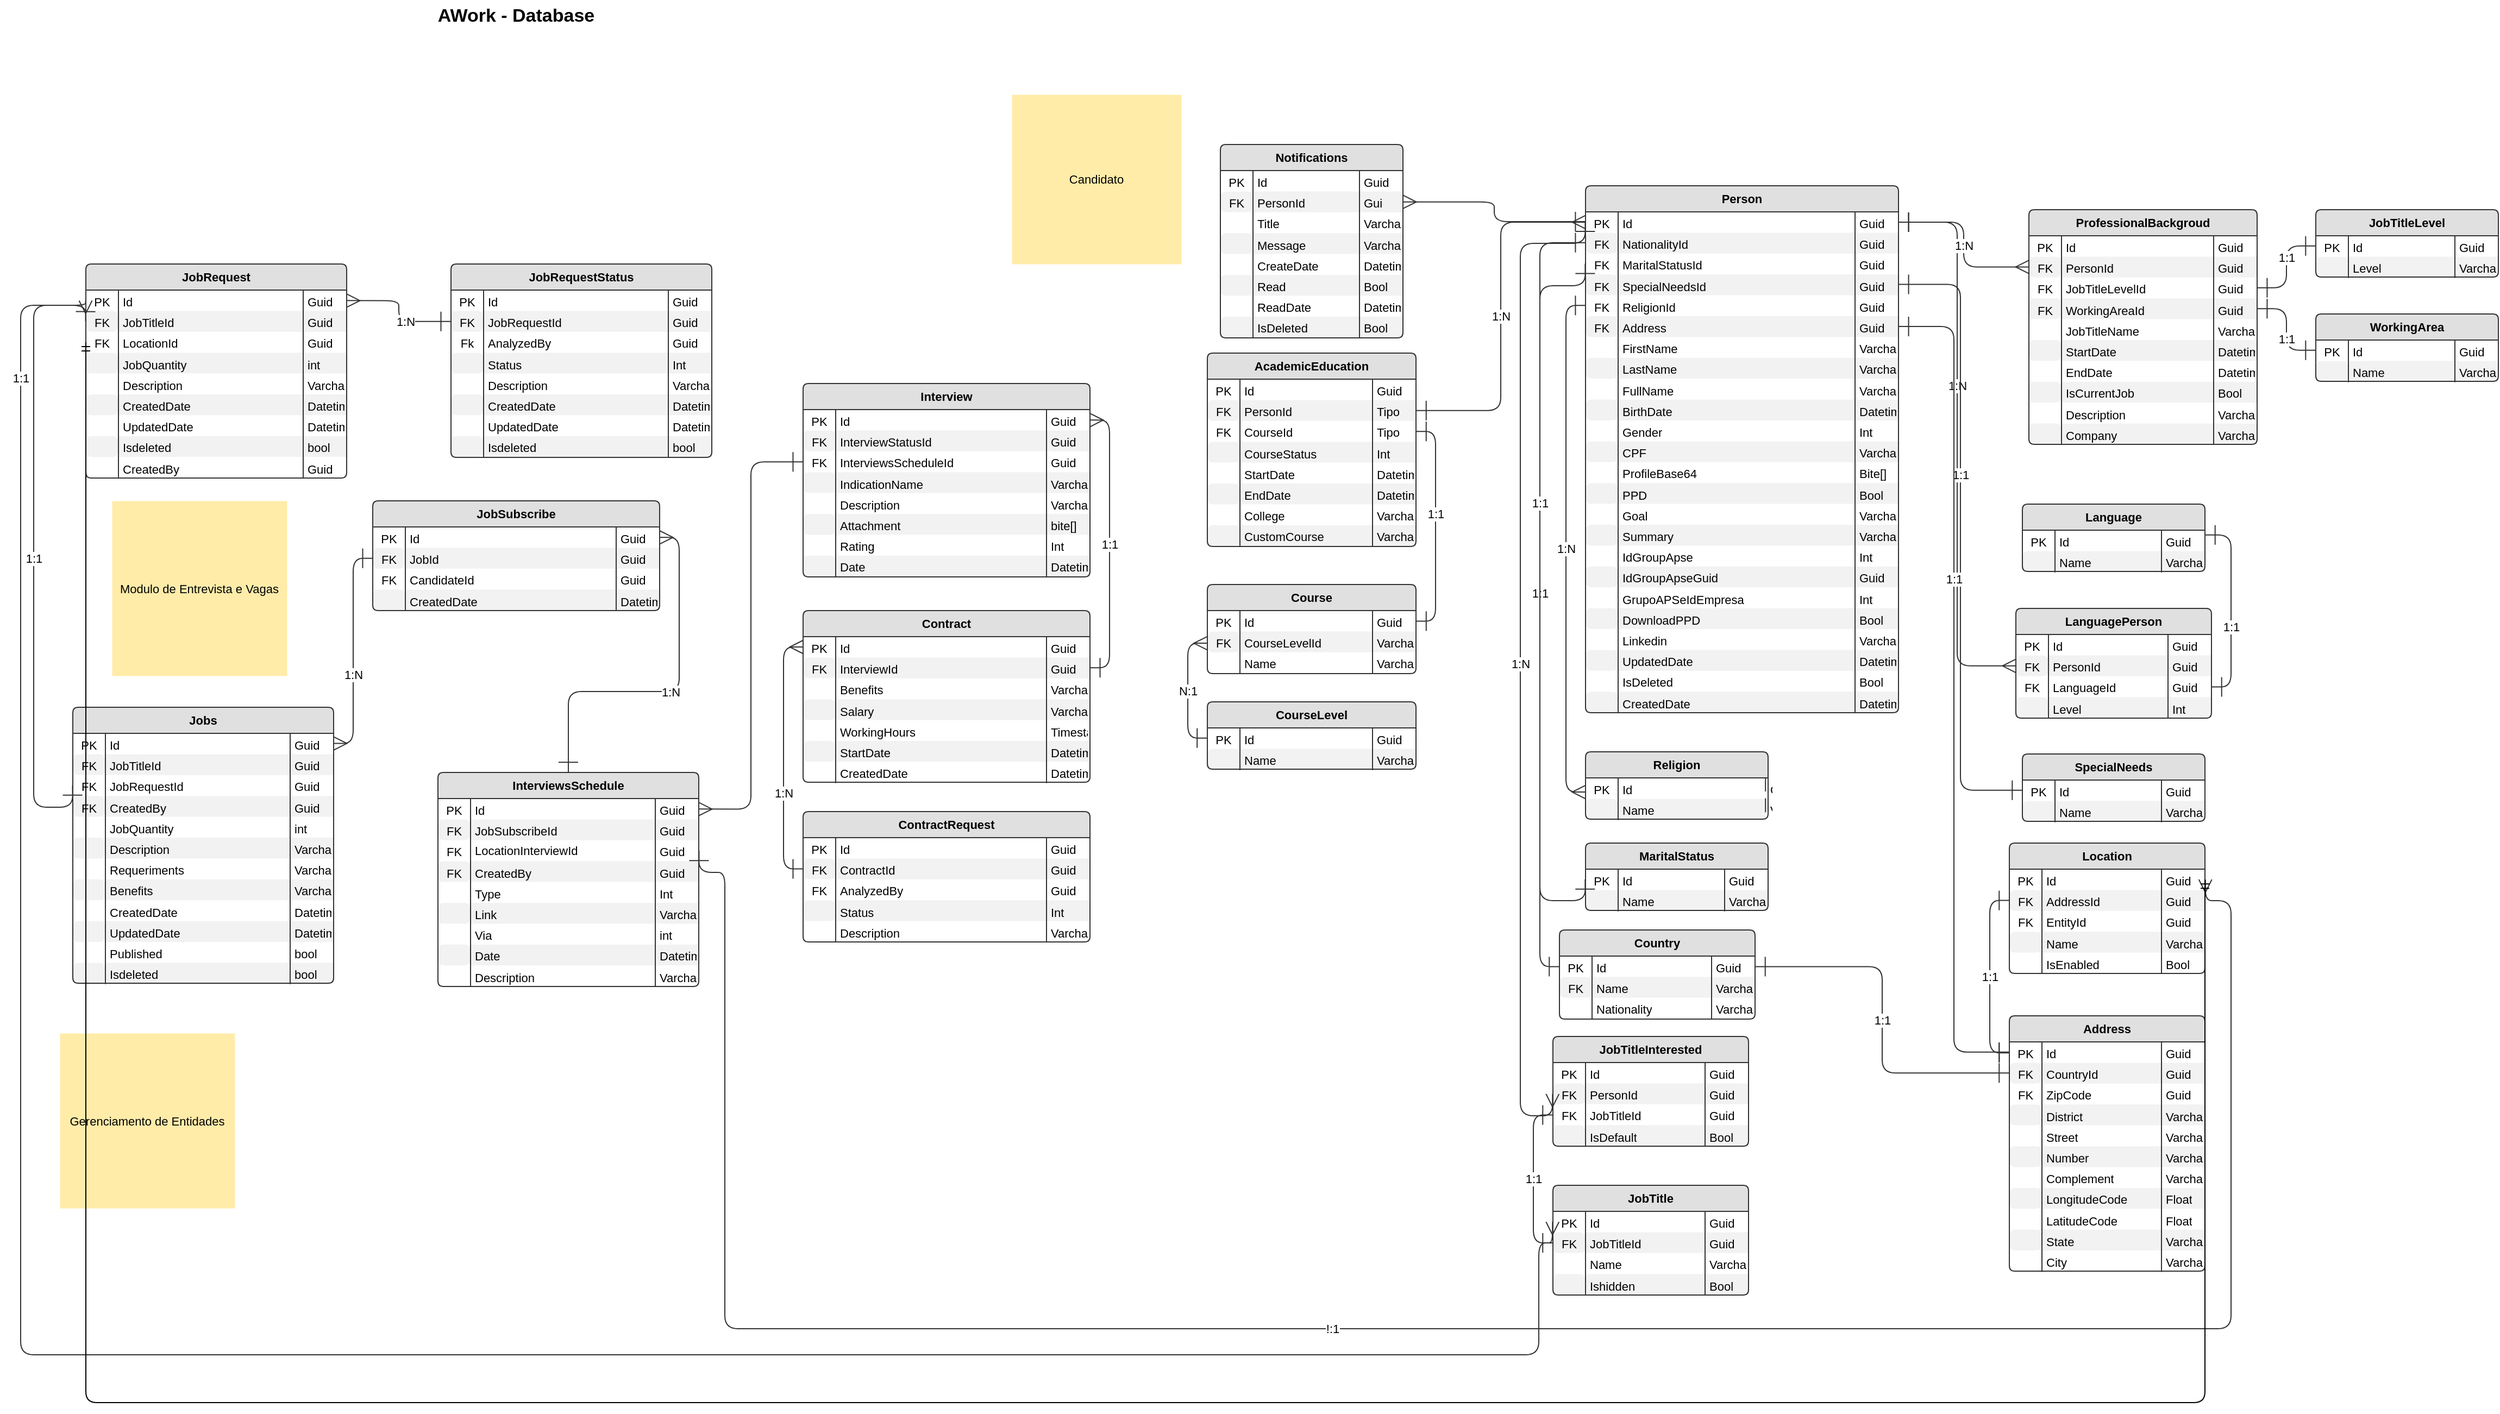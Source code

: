 <mxfile version="13.10.0" type="embed">
    <diagram id="IO1KJvjeqREH-UE6pSuJ" name="Page-1">
        <mxGraphModel dx="1963" dy="1143" grid="1" gridSize="10" guides="1" tooltips="1" connect="1" arrows="1" fold="1" page="1" pageScale="1" pageWidth="827" pageHeight="1169" background="#FFFFFF" math="0" shadow="0">
            <root>
                <mxCell id="0"/>
                <mxCell id="1" parent="0"/>
                <mxCell id="572" value="Jobs" style="html=1;overflow=block;whiteSpace=wrap;swimlane;resizeParent=1;resizeParentMax=0;resizeLast=0;collapsible=1;marginBottom=0;swimlaneFillColor=#ffffff;startSize=24;whiteSpace=wrap;fontSize=11;align=center;fillColor=#e0e0e0;whiteSpace=wrap;spacing=0;strokeColor=#333333;strokeOpacity=100;fillOpacity=100;rounded=1;absoluteArcSize=1;arcSize=10;fontColor=#000000;" vertex="1" parent="1">
                    <mxGeometry x="96" y="660" width="240" height="254" as="geometry"/>
                </mxCell>
                <mxCell id="573" value="PK" style="strokeColor=none;part=1;resizeHeight=0;align=center;verticalAlign=top;spacingLeft=4;spacingRight=4;overflow=hidden;rotatable=0;points=[[0,0.5],[1,0.5]];portConstraint=eastwest;swimlaneFillColor=#ffffff;fontSize=11;fillColor=none;strokeOpacity=100;fillOpacity=100;whiteSpace=wrap;spacing=0;rounded=1;absoluteArcSize=1;arcSize=10;fontColor=#000000;" vertex="1" parent="572">
                    <mxGeometry y="24" width="30" height="19.2" as="geometry"/>
                </mxCell>
                <mxCell id="574" value="Id" style="shape=partialRectangle;top=0;right=0;bottom=0;part=1;resizeHeight=0;align=left;verticalAlign=top;spacingLeft=4;spacingRight=4;overflow=hidden;rotatable=0;points=[[0,0.5],[1,0.5]];portConstraint=eastwest;swimlaneFillColor=#ffffff;fontSize=11;fillColor=none;strokeOpacity=100;fillOpacity=100;whiteSpace=wrap;spacing=0;strokeColor=#333333;rounded=1;absoluteArcSize=1;arcSize=10;fontColor=#000000;" vertex="1" parent="572">
                    <mxGeometry x="30" y="24" width="170" height="19.2" as="geometry"/>
                </mxCell>
                <mxCell id="575" value="Guid" style="shape=partialRectangle;top=0;right=0;bottom=0;part=1;resizeHeight=0;align=left;verticalAlign=top;spacingLeft=4;spacingRight=4;overflow=hidden;rotatable=0;points=[[0,0.5],[1,0.5]];portConstraint=eastwest;swimlaneFillColor=#ffffff;fontSize=11;fillColor=none;strokeOpacity=100;fillOpacity=100;whiteSpace=wrap;spacing=0;strokeColor=#333333;rounded=1;absoluteArcSize=1;arcSize=10;fontColor=#000000;" vertex="1" parent="572">
                    <mxGeometry x="200" y="24" width="40" height="19.2" as="geometry"/>
                </mxCell>
                <mxCell id="576" value="FK" style="strokeColor=none;part=1;resizeHeight=0;align=center;verticalAlign=top;spacingLeft=4;spacingRight=4;overflow=hidden;rotatable=0;points=[[0,0.5],[1,0.5]];portConstraint=eastwest;swimlaneFillColor=#ffffff;fontSize=11;fillColor=#000000;fillOpacity=5;whiteSpace=wrap;spacing=0;strokeOpacity=100;rounded=1;absoluteArcSize=1;arcSize=10;fontColor=#000000;" vertex="1" parent="572">
                    <mxGeometry y="43.2" width="30" height="19.2" as="geometry"/>
                </mxCell>
                <mxCell id="577" value="JobTitleId" style="shape=partialRectangle;top=0;right=0;bottom=0;part=1;resizeHeight=0;align=left;verticalAlign=top;spacingLeft=4;spacingRight=4;overflow=hidden;rotatable=0;points=[[0,0.5],[1,0.5]];portConstraint=eastwest;swimlaneFillColor=#ffffff;fontSize=11;fillColor=#000000;fillOpacity=5;whiteSpace=wrap;spacing=0;strokeColor=#333333;strokeOpacity=100;rounded=1;absoluteArcSize=1;arcSize=10;fontColor=#000000;" vertex="1" parent="572">
                    <mxGeometry x="30" y="43.2" width="170" height="19.2" as="geometry"/>
                </mxCell>
                <mxCell id="578" value="Guid" style="shape=partialRectangle;top=0;right=0;bottom=0;part=1;resizeHeight=0;align=left;verticalAlign=top;spacingLeft=4;spacingRight=4;overflow=hidden;rotatable=0;points=[[0,0.5],[1,0.5]];portConstraint=eastwest;swimlaneFillColor=#ffffff;fontSize=11;fillColor=#000000;fillOpacity=5;whiteSpace=wrap;spacing=0;strokeColor=#333333;strokeOpacity=100;rounded=1;absoluteArcSize=1;arcSize=10;fontColor=#000000;" vertex="1" parent="572">
                    <mxGeometry x="200" y="43.2" width="40" height="19.2" as="geometry"/>
                </mxCell>
                <mxCell id="579" value="FK" style="strokeColor=none;part=1;resizeHeight=0;align=center;verticalAlign=top;spacingLeft=4;spacingRight=4;overflow=hidden;rotatable=0;points=[[0,0.5],[1,0.5]];portConstraint=eastwest;swimlaneFillColor=#ffffff;fontSize=11;fillColor=none;strokeOpacity=100;fillOpacity=100;whiteSpace=wrap;spacing=0;rounded=1;absoluteArcSize=1;arcSize=10;fontColor=#000000;" vertex="1" parent="572">
                    <mxGeometry y="62.4" width="30" height="19.2" as="geometry"/>
                </mxCell>
                <mxCell id="580" value="JobRequestId" style="shape=partialRectangle;top=0;right=0;bottom=0;part=1;resizeHeight=0;align=left;verticalAlign=top;spacingLeft=4;spacingRight=4;overflow=hidden;rotatable=0;points=[[0,0.5],[1,0.5]];portConstraint=eastwest;swimlaneFillColor=#ffffff;fontSize=11;fillColor=none;strokeOpacity=100;fillOpacity=100;whiteSpace=wrap;spacing=0;strokeColor=#333333;rounded=1;absoluteArcSize=1;arcSize=10;fontColor=#000000;" vertex="1" parent="572">
                    <mxGeometry x="30" y="62.4" width="170" height="19.2" as="geometry"/>
                </mxCell>
                <mxCell id="581" value="Guid" style="shape=partialRectangle;top=0;right=0;bottom=0;part=1;resizeHeight=0;align=left;verticalAlign=top;spacingLeft=4;spacingRight=4;overflow=hidden;rotatable=0;points=[[0,0.5],[1,0.5]];portConstraint=eastwest;swimlaneFillColor=#ffffff;fontSize=11;fillColor=none;strokeOpacity=100;fillOpacity=100;whiteSpace=wrap;spacing=0;strokeColor=#333333;rounded=1;absoluteArcSize=1;arcSize=10;fontColor=#000000;" vertex="1" parent="572">
                    <mxGeometry x="200" y="62.4" width="40" height="19.2" as="geometry"/>
                </mxCell>
                <mxCell id="582" value="FK" style="strokeColor=none;part=1;resizeHeight=0;align=center;verticalAlign=top;spacingLeft=4;spacingRight=4;overflow=hidden;rotatable=0;points=[[0,0.5],[1,0.5]];portConstraint=eastwest;swimlaneFillColor=#ffffff;fontSize=11;fillColor=#000000;fillOpacity=5;whiteSpace=wrap;spacing=0;strokeOpacity=100;rounded=1;absoluteArcSize=1;arcSize=10;fontColor=#000000;" vertex="1" parent="572">
                    <mxGeometry y="81.6" width="30" height="19.2" as="geometry"/>
                </mxCell>
                <mxCell id="583" value="CreatedBy" style="shape=partialRectangle;top=0;right=0;bottom=0;part=1;resizeHeight=0;align=left;verticalAlign=top;spacingLeft=4;spacingRight=4;overflow=hidden;rotatable=0;points=[[0,0.5],[1,0.5]];portConstraint=eastwest;swimlaneFillColor=#ffffff;fontSize=11;fillColor=#000000;fillOpacity=5;whiteSpace=wrap;spacing=0;strokeColor=#333333;strokeOpacity=100;rounded=1;absoluteArcSize=1;arcSize=10;fontColor=#000000;" vertex="1" parent="572">
                    <mxGeometry x="30" y="81.6" width="170" height="19.2" as="geometry"/>
                </mxCell>
                <mxCell id="584" value="Guid" style="shape=partialRectangle;top=0;right=0;bottom=0;part=1;resizeHeight=0;align=left;verticalAlign=top;spacingLeft=4;spacingRight=4;overflow=hidden;rotatable=0;points=[[0,0.5],[1,0.5]];portConstraint=eastwest;swimlaneFillColor=#ffffff;fontSize=11;fillColor=#000000;fillOpacity=5;whiteSpace=wrap;spacing=0;strokeColor=#333333;strokeOpacity=100;rounded=1;absoluteArcSize=1;arcSize=10;fontColor=#000000;" vertex="1" parent="572">
                    <mxGeometry x="200" y="81.6" width="40" height="19.2" as="geometry"/>
                </mxCell>
                <mxCell id="585" value="" style="strokeColor=none;part=1;resizeHeight=0;align=center;verticalAlign=top;spacingLeft=4;spacingRight=4;overflow=hidden;rotatable=0;points=[[0,0.5],[1,0.5]];portConstraint=eastwest;swimlaneFillColor=#ffffff;fontSize=11;fillColor=none;strokeOpacity=100;fillOpacity=100;whiteSpace=wrap;spacing=0;rounded=1;absoluteArcSize=1;arcSize=10;fontColor=#000000;" vertex="1" parent="572">
                    <mxGeometry y="100.8" width="30" height="19.2" as="geometry"/>
                </mxCell>
                <mxCell id="586" value="JobQuantity" style="shape=partialRectangle;top=0;right=0;bottom=0;part=1;resizeHeight=0;align=left;verticalAlign=top;spacingLeft=4;spacingRight=4;overflow=hidden;rotatable=0;points=[[0,0.5],[1,0.5]];portConstraint=eastwest;swimlaneFillColor=#ffffff;fontSize=11;fillColor=none;strokeOpacity=100;fillOpacity=100;whiteSpace=wrap;spacing=0;strokeColor=#333333;rounded=1;absoluteArcSize=1;arcSize=10;fontColor=#000000;" vertex="1" parent="572">
                    <mxGeometry x="30" y="100.8" width="170" height="19.2" as="geometry"/>
                </mxCell>
                <mxCell id="587" value="int" style="shape=partialRectangle;top=0;right=0;bottom=0;part=1;resizeHeight=0;align=left;verticalAlign=top;spacingLeft=4;spacingRight=4;overflow=hidden;rotatable=0;points=[[0,0.5],[1,0.5]];portConstraint=eastwest;swimlaneFillColor=#ffffff;fontSize=11;fillColor=none;strokeOpacity=100;fillOpacity=100;whiteSpace=wrap;spacing=0;strokeColor=#333333;rounded=1;absoluteArcSize=1;arcSize=10;fontColor=#000000;" vertex="1" parent="572">
                    <mxGeometry x="200" y="100.8" width="40" height="19.2" as="geometry"/>
                </mxCell>
                <mxCell id="588" value="" style="strokeColor=none;part=1;resizeHeight=0;align=center;verticalAlign=top;spacingLeft=4;spacingRight=4;overflow=hidden;rotatable=0;points=[[0,0.5],[1,0.5]];portConstraint=eastwest;swimlaneFillColor=#ffffff;fontSize=11;fillColor=#000000;fillOpacity=5;whiteSpace=wrap;spacing=0;strokeOpacity=100;rounded=1;absoluteArcSize=1;arcSize=10;fontColor=#000000;" vertex="1" parent="572">
                    <mxGeometry y="120.0" width="30" height="19.2" as="geometry"/>
                </mxCell>
                <mxCell id="589" value="Description" style="shape=partialRectangle;top=0;right=0;bottom=0;part=1;resizeHeight=0;align=left;verticalAlign=top;spacingLeft=4;spacingRight=4;overflow=hidden;rotatable=0;points=[[0,0.5],[1,0.5]];portConstraint=eastwest;swimlaneFillColor=#ffffff;fontSize=11;fillColor=#000000;fillOpacity=5;whiteSpace=wrap;spacing=0;strokeColor=#333333;strokeOpacity=100;rounded=1;absoluteArcSize=1;arcSize=10;fontColor=#000000;" vertex="1" parent="572">
                    <mxGeometry x="30" y="120.0" width="170" height="19.2" as="geometry"/>
                </mxCell>
                <mxCell id="590" value="Varchar(500)" style="shape=partialRectangle;top=0;right=0;bottom=0;part=1;resizeHeight=0;align=left;verticalAlign=top;spacingLeft=4;spacingRight=4;overflow=hidden;rotatable=0;points=[[0,0.5],[1,0.5]];portConstraint=eastwest;swimlaneFillColor=#ffffff;fontSize=11;fillColor=#000000;fillOpacity=5;whiteSpace=wrap;spacing=0;strokeColor=#333333;strokeOpacity=100;rounded=1;absoluteArcSize=1;arcSize=10;fontColor=#000000;" vertex="1" parent="572">
                    <mxGeometry x="200" y="120.0" width="40" height="19.2" as="geometry"/>
                </mxCell>
                <mxCell id="591" value="" style="strokeColor=none;part=1;resizeHeight=0;align=center;verticalAlign=top;spacingLeft=4;spacingRight=4;overflow=hidden;rotatable=0;points=[[0,0.5],[1,0.5]];portConstraint=eastwest;swimlaneFillColor=#ffffff;fontSize=11;fillColor=none;strokeOpacity=100;fillOpacity=100;whiteSpace=wrap;spacing=0;rounded=1;absoluteArcSize=1;arcSize=10;fontColor=#000000;" vertex="1" parent="572">
                    <mxGeometry y="139.2" width="30" height="19.2" as="geometry"/>
                </mxCell>
                <mxCell id="592" value="Requeriments" style="shape=partialRectangle;top=0;right=0;bottom=0;part=1;resizeHeight=0;align=left;verticalAlign=top;spacingLeft=4;spacingRight=4;overflow=hidden;rotatable=0;points=[[0,0.5],[1,0.5]];portConstraint=eastwest;swimlaneFillColor=#ffffff;fontSize=11;fillColor=none;strokeOpacity=100;fillOpacity=100;whiteSpace=wrap;spacing=0;strokeColor=#333333;rounded=1;absoluteArcSize=1;arcSize=10;fontColor=#000000;" vertex="1" parent="572">
                    <mxGeometry x="30" y="139.2" width="170" height="19.2" as="geometry"/>
                </mxCell>
                <mxCell id="593" value="Varchar(500)" style="shape=partialRectangle;top=0;right=0;bottom=0;part=1;resizeHeight=0;align=left;verticalAlign=top;spacingLeft=4;spacingRight=4;overflow=hidden;rotatable=0;points=[[0,0.5],[1,0.5]];portConstraint=eastwest;swimlaneFillColor=#ffffff;fontSize=11;fillColor=none;strokeOpacity=100;fillOpacity=100;whiteSpace=wrap;spacing=0;strokeColor=#333333;rounded=1;absoluteArcSize=1;arcSize=10;fontColor=#000000;" vertex="1" parent="572">
                    <mxGeometry x="200" y="139.2" width="40" height="19.2" as="geometry"/>
                </mxCell>
                <mxCell id="594" value="" style="strokeColor=none;part=1;resizeHeight=0;align=center;verticalAlign=top;spacingLeft=4;spacingRight=4;overflow=hidden;rotatable=0;points=[[0,0.5],[1,0.5]];portConstraint=eastwest;swimlaneFillColor=#ffffff;fontSize=11;fillColor=#000000;fillOpacity=5;whiteSpace=wrap;spacing=0;strokeOpacity=100;rounded=1;absoluteArcSize=1;arcSize=10;fontColor=#000000;" vertex="1" parent="572">
                    <mxGeometry y="158.4" width="30" height="19.2" as="geometry"/>
                </mxCell>
                <mxCell id="595" value="Benefits" style="shape=partialRectangle;top=0;right=0;bottom=0;part=1;resizeHeight=0;align=left;verticalAlign=top;spacingLeft=4;spacingRight=4;overflow=hidden;rotatable=0;points=[[0,0.5],[1,0.5]];portConstraint=eastwest;swimlaneFillColor=#ffffff;fontSize=11;fillColor=#000000;fillOpacity=5;whiteSpace=wrap;spacing=0;strokeColor=#333333;strokeOpacity=100;rounded=1;absoluteArcSize=1;arcSize=10;fontColor=#000000;" vertex="1" parent="572">
                    <mxGeometry x="30" y="158.4" width="170" height="19.2" as="geometry"/>
                </mxCell>
                <mxCell id="596" value="Varchar(500)" style="shape=partialRectangle;top=0;right=0;bottom=0;part=1;resizeHeight=0;align=left;verticalAlign=top;spacingLeft=4;spacingRight=4;overflow=hidden;rotatable=0;points=[[0,0.5],[1,0.5]];portConstraint=eastwest;swimlaneFillColor=#ffffff;fontSize=11;fillColor=#000000;fillOpacity=5;whiteSpace=wrap;spacing=0;strokeColor=#333333;strokeOpacity=100;rounded=1;absoluteArcSize=1;arcSize=10;fontColor=#000000;" vertex="1" parent="572">
                    <mxGeometry x="200" y="158.4" width="40" height="19.2" as="geometry"/>
                </mxCell>
                <mxCell id="597" value="" style="strokeColor=none;part=1;resizeHeight=0;align=center;verticalAlign=top;spacingLeft=4;spacingRight=4;overflow=hidden;rotatable=0;points=[[0,0.5],[1,0.5]];portConstraint=eastwest;swimlaneFillColor=#ffffff;fontSize=11;fillColor=none;strokeOpacity=100;fillOpacity=100;whiteSpace=wrap;spacing=0;rounded=1;absoluteArcSize=1;arcSize=10;fontColor=#000000;" vertex="1" parent="572">
                    <mxGeometry y="177.6" width="30" height="19.2" as="geometry"/>
                </mxCell>
                <mxCell id="598" value="CreatedDate" style="shape=partialRectangle;top=0;right=0;bottom=0;part=1;resizeHeight=0;align=left;verticalAlign=top;spacingLeft=4;spacingRight=4;overflow=hidden;rotatable=0;points=[[0,0.5],[1,0.5]];portConstraint=eastwest;swimlaneFillColor=#ffffff;fontSize=11;fillColor=none;strokeOpacity=100;fillOpacity=100;whiteSpace=wrap;spacing=0;strokeColor=#333333;rounded=1;absoluteArcSize=1;arcSize=10;fontColor=#000000;" vertex="1" parent="572">
                    <mxGeometry x="30" y="177.6" width="170" height="19.2" as="geometry"/>
                </mxCell>
                <mxCell id="599" value="Datetime2" style="shape=partialRectangle;top=0;right=0;bottom=0;part=1;resizeHeight=0;align=left;verticalAlign=top;spacingLeft=4;spacingRight=4;overflow=hidden;rotatable=0;points=[[0,0.5],[1,0.5]];portConstraint=eastwest;swimlaneFillColor=#ffffff;fontSize=11;fillColor=none;strokeOpacity=100;fillOpacity=100;whiteSpace=wrap;spacing=0;strokeColor=#333333;rounded=1;absoluteArcSize=1;arcSize=10;fontColor=#000000;" vertex="1" parent="572">
                    <mxGeometry x="200" y="177.6" width="40" height="19.2" as="geometry"/>
                </mxCell>
                <mxCell id="600" value="" style="strokeColor=none;part=1;resizeHeight=0;align=center;verticalAlign=top;spacingLeft=4;spacingRight=4;overflow=hidden;rotatable=0;points=[[0,0.5],[1,0.5]];portConstraint=eastwest;swimlaneFillColor=#ffffff;fontSize=11;fillColor=#000000;fillOpacity=5;whiteSpace=wrap;spacing=0;strokeOpacity=100;rounded=1;absoluteArcSize=1;arcSize=10;fontColor=#000000;" vertex="1" parent="572">
                    <mxGeometry y="196.8" width="30" height="19.2" as="geometry"/>
                </mxCell>
                <mxCell id="601" value="UpdatedDate" style="shape=partialRectangle;top=0;right=0;bottom=0;part=1;resizeHeight=0;align=left;verticalAlign=top;spacingLeft=4;spacingRight=4;overflow=hidden;rotatable=0;points=[[0,0.5],[1,0.5]];portConstraint=eastwest;swimlaneFillColor=#ffffff;fontSize=11;fillColor=#000000;fillOpacity=5;whiteSpace=wrap;spacing=0;strokeColor=#333333;strokeOpacity=100;rounded=1;absoluteArcSize=1;arcSize=10;fontColor=#000000;" vertex="1" parent="572">
                    <mxGeometry x="30" y="196.8" width="170" height="19.2" as="geometry"/>
                </mxCell>
                <mxCell id="602" value="Datetime2" style="shape=partialRectangle;top=0;right=0;bottom=0;part=1;resizeHeight=0;align=left;verticalAlign=top;spacingLeft=4;spacingRight=4;overflow=hidden;rotatable=0;points=[[0,0.5],[1,0.5]];portConstraint=eastwest;swimlaneFillColor=#ffffff;fontSize=11;fillColor=#000000;fillOpacity=5;whiteSpace=wrap;spacing=0;strokeColor=#333333;strokeOpacity=100;rounded=1;absoluteArcSize=1;arcSize=10;fontColor=#000000;" vertex="1" parent="572">
                    <mxGeometry x="200" y="196.8" width="40" height="19.2" as="geometry"/>
                </mxCell>
                <mxCell id="603" value="" style="strokeColor=none;part=1;resizeHeight=0;align=center;verticalAlign=top;spacingLeft=4;spacingRight=4;overflow=hidden;rotatable=0;points=[[0,0.5],[1,0.5]];portConstraint=eastwest;swimlaneFillColor=#ffffff;fontSize=11;fillColor=none;strokeOpacity=100;fillOpacity=100;whiteSpace=wrap;spacing=0;rounded=1;absoluteArcSize=1;arcSize=10;fontColor=#000000;" vertex="1" parent="572">
                    <mxGeometry y="216.0" width="30" height="19.2" as="geometry"/>
                </mxCell>
                <mxCell id="604" value="Published" style="shape=partialRectangle;top=0;right=0;bottom=0;part=1;resizeHeight=0;align=left;verticalAlign=top;spacingLeft=4;spacingRight=4;overflow=hidden;rotatable=0;points=[[0,0.5],[1,0.5]];portConstraint=eastwest;swimlaneFillColor=#ffffff;fontSize=11;fillColor=none;strokeOpacity=100;fillOpacity=100;whiteSpace=wrap;spacing=0;strokeColor=#333333;rounded=1;absoluteArcSize=1;arcSize=10;fontColor=#000000;" vertex="1" parent="572">
                    <mxGeometry x="30" y="216.0" width="170" height="19.2" as="geometry"/>
                </mxCell>
                <mxCell id="605" value="bool" style="shape=partialRectangle;top=0;right=0;bottom=0;part=1;resizeHeight=0;align=left;verticalAlign=top;spacingLeft=4;spacingRight=4;overflow=hidden;rotatable=0;points=[[0,0.5],[1,0.5]];portConstraint=eastwest;swimlaneFillColor=#ffffff;fontSize=11;fillColor=none;strokeOpacity=100;fillOpacity=100;whiteSpace=wrap;spacing=0;strokeColor=#333333;rounded=1;absoluteArcSize=1;arcSize=10;fontColor=#000000;" vertex="1" parent="572">
                    <mxGeometry x="200" y="216.0" width="40" height="19.2" as="geometry"/>
                </mxCell>
                <mxCell id="606" value="" style="strokeColor=none;part=1;resizeHeight=0;align=center;verticalAlign=top;spacingLeft=4;spacingRight=4;overflow=hidden;rotatable=0;points=[[0,0.5],[1,0.5]];portConstraint=eastwest;swimlaneFillColor=#ffffff;fontSize=11;fillColor=#000000;fillOpacity=5;whiteSpace=wrap;spacing=0;strokeOpacity=100;rounded=1;absoluteArcSize=1;arcSize=10;fontColor=#000000;" vertex="1" parent="572">
                    <mxGeometry y="235.2" width="30" height="19.2" as="geometry"/>
                </mxCell>
                <mxCell id="607" value="Isdeleted" style="shape=partialRectangle;top=0;right=0;bottom=0;part=1;resizeHeight=0;align=left;verticalAlign=top;spacingLeft=4;spacingRight=4;overflow=hidden;rotatable=0;points=[[0,0.5],[1,0.5]];portConstraint=eastwest;swimlaneFillColor=#ffffff;fontSize=11;fillColor=#000000;fillOpacity=5;whiteSpace=wrap;spacing=0;strokeColor=#333333;strokeOpacity=100;rounded=1;absoluteArcSize=1;arcSize=10;fontColor=#000000;" vertex="1" parent="572">
                    <mxGeometry x="30" y="235.2" width="170" height="19.2" as="geometry"/>
                </mxCell>
                <mxCell id="608" value="bool" style="shape=partialRectangle;top=0;right=0;bottom=0;part=1;resizeHeight=0;align=left;verticalAlign=top;spacingLeft=4;spacingRight=4;overflow=hidden;rotatable=0;points=[[0,0.5],[1,0.5]];portConstraint=eastwest;swimlaneFillColor=#ffffff;fontSize=11;fillColor=#000000;fillOpacity=5;whiteSpace=wrap;spacing=0;strokeColor=#333333;strokeOpacity=100;rounded=1;absoluteArcSize=1;arcSize=10;fontColor=#000000;" vertex="1" parent="572">
                    <mxGeometry x="200" y="235.2" width="40" height="19.2" as="geometry"/>
                </mxCell>
                <mxCell id="609" value="InterviewsSchedule" style="html=1;overflow=block;whiteSpace=wrap;swimlane;resizeParent=1;resizeParentMax=0;resizeLast=0;collapsible=1;marginBottom=0;swimlaneFillColor=#ffffff;startSize=24;whiteSpace=wrap;fontSize=11;align=center;fillColor=#e0e0e0;whiteSpace=wrap;spacing=0;strokeColor=#333333;strokeOpacity=100;fillOpacity=100;rounded=1;absoluteArcSize=1;arcSize=10;fontColor=#000000;" vertex="1" parent="1">
                    <mxGeometry x="432" y="720" width="240" height="197" as="geometry"/>
                </mxCell>
                <mxCell id="610" value="PK" style="strokeColor=none;part=1;resizeHeight=0;align=center;verticalAlign=top;spacingLeft=4;spacingRight=4;overflow=hidden;rotatable=0;points=[[0,0.5],[1,0.5]];portConstraint=eastwest;swimlaneFillColor=#ffffff;fontSize=11;fillColor=none;strokeOpacity=100;fillOpacity=100;whiteSpace=wrap;spacing=0;rounded=1;absoluteArcSize=1;arcSize=10;fontColor=#000000;" vertex="1" parent="609">
                    <mxGeometry y="24" width="30" height="19.2" as="geometry"/>
                </mxCell>
                <mxCell id="611" value="Id" style="shape=partialRectangle;top=0;right=0;bottom=0;part=1;resizeHeight=0;align=left;verticalAlign=top;spacingLeft=4;spacingRight=4;overflow=hidden;rotatable=0;points=[[0,0.5],[1,0.5]];portConstraint=eastwest;swimlaneFillColor=#ffffff;fontSize=11;fillColor=none;strokeOpacity=100;fillOpacity=100;whiteSpace=wrap;spacing=0;strokeColor=#333333;rounded=1;absoluteArcSize=1;arcSize=10;fontColor=#000000;" vertex="1" parent="609">
                    <mxGeometry x="30" y="24" width="170" height="19.2" as="geometry"/>
                </mxCell>
                <mxCell id="612" value="Guid" style="shape=partialRectangle;top=0;right=0;bottom=0;part=1;resizeHeight=0;align=left;verticalAlign=top;spacingLeft=4;spacingRight=4;overflow=hidden;rotatable=0;points=[[0,0.5],[1,0.5]];portConstraint=eastwest;swimlaneFillColor=#ffffff;fontSize=11;fillColor=none;strokeOpacity=100;fillOpacity=100;whiteSpace=wrap;spacing=0;strokeColor=#333333;rounded=1;absoluteArcSize=1;arcSize=10;fontColor=#000000;" vertex="1" parent="609">
                    <mxGeometry x="200" y="24" width="40" height="19.2" as="geometry"/>
                </mxCell>
                <mxCell id="613" value="FK" style="strokeColor=none;part=1;resizeHeight=0;align=center;verticalAlign=top;spacingLeft=4;spacingRight=4;overflow=hidden;rotatable=0;points=[[0,0.5],[1,0.5]];portConstraint=eastwest;swimlaneFillColor=#ffffff;fontSize=11;fillColor=#000000;fillOpacity=5;whiteSpace=wrap;spacing=0;strokeOpacity=100;rounded=1;absoluteArcSize=1;arcSize=10;fontColor=#000000;" vertex="1" parent="609">
                    <mxGeometry y="43.2" width="30" height="19.2" as="geometry"/>
                </mxCell>
                <mxCell id="614" value="JobSubscribeId" style="shape=partialRectangle;top=0;right=0;bottom=0;part=1;resizeHeight=0;align=left;verticalAlign=top;spacingLeft=4;spacingRight=4;overflow=hidden;rotatable=0;points=[[0,0.5],[1,0.5]];portConstraint=eastwest;swimlaneFillColor=#ffffff;fontSize=11;fillColor=#000000;fillOpacity=5;whiteSpace=wrap;spacing=0;strokeColor=#333333;strokeOpacity=100;rounded=1;absoluteArcSize=1;arcSize=10;fontColor=#000000;" vertex="1" parent="609">
                    <mxGeometry x="30" y="43.2" width="170" height="19.2" as="geometry"/>
                </mxCell>
                <mxCell id="615" value="Guid" style="shape=partialRectangle;top=0;right=0;bottom=0;part=1;resizeHeight=0;align=left;verticalAlign=top;spacingLeft=4;spacingRight=4;overflow=hidden;rotatable=0;points=[[0,0.5],[1,0.5]];portConstraint=eastwest;swimlaneFillColor=#ffffff;fontSize=11;fillColor=#000000;fillOpacity=5;whiteSpace=wrap;spacing=0;strokeColor=#333333;strokeOpacity=100;rounded=1;absoluteArcSize=1;arcSize=10;fontColor=#000000;" vertex="1" parent="609">
                    <mxGeometry x="200" y="43.2" width="40" height="19.2" as="geometry"/>
                </mxCell>
                <mxCell id="616" value="FK" style="strokeColor=none;part=1;resizeHeight=0;align=center;verticalAlign=top;spacingLeft=4;spacingRight=4;overflow=hidden;rotatable=0;points=[[0,0.5],[1,0.5]];portConstraint=eastwest;swimlaneFillColor=#ffffff;fontSize=11;fillColor=none;strokeOpacity=100;fillOpacity=100;whiteSpace=wrap;spacing=0;rounded=1;absoluteArcSize=1;arcSize=10;fontColor=#000000;" vertex="1" parent="609">
                    <mxGeometry y="62.4" width="30" height="19.2" as="geometry"/>
                </mxCell>
                <mxCell id="617" value="&lt;div style=&quot;display: flex; justify-content: center; text-align: center; align-items: baseline; font-size: 0; line-height: 1;&quot;&gt;&lt;span style=&quot;font-size:11px;&quot;&gt;&lt;span style=&quot;font-size: 11px;&quot;&gt;Location&lt;/span&gt;&lt;span style=&quot;font-size:11px;&quot;&gt;InterviewId&lt;/span&gt;&lt;/span&gt;&lt;/div&gt;" style="shape=partialRectangle;top=0;right=0;bottom=0;part=1;resizeHeight=0;align=left;verticalAlign=top;spacingLeft=4;spacingRight=4;overflow=hidden;rotatable=0;points=[[0,0.5],[1,0.5]];portConstraint=eastwest;swimlaneFillColor=#ffffff;fontSize=11;fillColor=none;strokeOpacity=100;fillOpacity=100;whiteSpace=wrap;html=1;fontSize=11;spacing=0;strokeColor=#333333;rounded=1;absoluteArcSize=1;arcSize=10;fontColor=#000000;" vertex="1" parent="609">
                    <mxGeometry x="30" y="62.4" width="170" height="19.2" as="geometry"/>
                </mxCell>
                <mxCell id="618" value="Guid" style="shape=partialRectangle;top=0;right=0;bottom=0;part=1;resizeHeight=0;align=left;verticalAlign=top;spacingLeft=4;spacingRight=4;overflow=hidden;rotatable=0;points=[[0,0.5],[1,0.5]];portConstraint=eastwest;swimlaneFillColor=#ffffff;fontSize=11;fillColor=none;strokeOpacity=100;fillOpacity=100;whiteSpace=wrap;spacing=0;strokeColor=#333333;rounded=1;absoluteArcSize=1;arcSize=10;fontColor=#000000;" vertex="1" parent="609">
                    <mxGeometry x="200" y="62.4" width="40" height="19.2" as="geometry"/>
                </mxCell>
                <mxCell id="619" value="FK" style="strokeColor=none;part=1;resizeHeight=0;align=center;verticalAlign=top;spacingLeft=4;spacingRight=4;overflow=hidden;rotatable=0;points=[[0,0.5],[1,0.5]];portConstraint=eastwest;swimlaneFillColor=#ffffff;fontSize=11;fillColor=#000000;fillOpacity=5;whiteSpace=wrap;spacing=0;strokeOpacity=100;rounded=1;absoluteArcSize=1;arcSize=10;fontColor=#000000;" vertex="1" parent="609">
                    <mxGeometry y="81.6" width="30" height="19.2" as="geometry"/>
                </mxCell>
                <mxCell id="620" value="CreatedBy" style="shape=partialRectangle;top=0;right=0;bottom=0;part=1;resizeHeight=0;align=left;verticalAlign=top;spacingLeft=4;spacingRight=4;overflow=hidden;rotatable=0;points=[[0,0.5],[1,0.5]];portConstraint=eastwest;swimlaneFillColor=#ffffff;fontSize=11;fillColor=#000000;fillOpacity=5;whiteSpace=wrap;spacing=0;strokeColor=#333333;strokeOpacity=100;rounded=1;absoluteArcSize=1;arcSize=10;fontColor=#000000;" vertex="1" parent="609">
                    <mxGeometry x="30" y="81.6" width="170" height="19.2" as="geometry"/>
                </mxCell>
                <mxCell id="621" value="Guid" style="shape=partialRectangle;top=0;right=0;bottom=0;part=1;resizeHeight=0;align=left;verticalAlign=top;spacingLeft=4;spacingRight=4;overflow=hidden;rotatable=0;points=[[0,0.5],[1,0.5]];portConstraint=eastwest;swimlaneFillColor=#ffffff;fontSize=11;fillColor=#000000;fillOpacity=5;whiteSpace=wrap;spacing=0;strokeColor=#333333;strokeOpacity=100;rounded=1;absoluteArcSize=1;arcSize=10;fontColor=#000000;" vertex="1" parent="609">
                    <mxGeometry x="200" y="81.6" width="40" height="19.2" as="geometry"/>
                </mxCell>
                <mxCell id="622" value="" style="strokeColor=none;part=1;resizeHeight=0;align=center;verticalAlign=top;spacingLeft=4;spacingRight=4;overflow=hidden;rotatable=0;points=[[0,0.5],[1,0.5]];portConstraint=eastwest;swimlaneFillColor=#ffffff;fontSize=11;fillColor=none;strokeOpacity=100;fillOpacity=100;whiteSpace=wrap;spacing=0;rounded=1;absoluteArcSize=1;arcSize=10;fontColor=#000000;" vertex="1" parent="609">
                    <mxGeometry y="100.8" width="30" height="19.2" as="geometry"/>
                </mxCell>
                <mxCell id="623" value="Type" style="shape=partialRectangle;top=0;right=0;bottom=0;part=1;resizeHeight=0;align=left;verticalAlign=top;spacingLeft=4;spacingRight=4;overflow=hidden;rotatable=0;points=[[0,0.5],[1,0.5]];portConstraint=eastwest;swimlaneFillColor=#ffffff;fontSize=11;fillColor=none;strokeOpacity=100;fillOpacity=100;whiteSpace=wrap;spacing=0;strokeColor=#333333;rounded=1;absoluteArcSize=1;arcSize=10;fontColor=#000000;" vertex="1" parent="609">
                    <mxGeometry x="30" y="100.8" width="170" height="19.2" as="geometry"/>
                </mxCell>
                <mxCell id="624" value="Int" style="shape=partialRectangle;top=0;right=0;bottom=0;part=1;resizeHeight=0;align=left;verticalAlign=top;spacingLeft=4;spacingRight=4;overflow=hidden;rotatable=0;points=[[0,0.5],[1,0.5]];portConstraint=eastwest;swimlaneFillColor=#ffffff;fontSize=11;fillColor=none;strokeOpacity=100;fillOpacity=100;whiteSpace=wrap;spacing=0;strokeColor=#333333;rounded=1;absoluteArcSize=1;arcSize=10;fontColor=#000000;" vertex="1" parent="609">
                    <mxGeometry x="200" y="100.8" width="40" height="19.2" as="geometry"/>
                </mxCell>
                <mxCell id="625" value="" style="strokeColor=none;part=1;resizeHeight=0;align=center;verticalAlign=top;spacingLeft=4;spacingRight=4;overflow=hidden;rotatable=0;points=[[0,0.5],[1,0.5]];portConstraint=eastwest;swimlaneFillColor=#ffffff;fontSize=11;fillColor=#000000;fillOpacity=5;whiteSpace=wrap;spacing=0;strokeOpacity=100;rounded=1;absoluteArcSize=1;arcSize=10;fontColor=#000000;" vertex="1" parent="609">
                    <mxGeometry y="120.0" width="30" height="19.2" as="geometry"/>
                </mxCell>
                <mxCell id="626" value="Link" style="shape=partialRectangle;top=0;right=0;bottom=0;part=1;resizeHeight=0;align=left;verticalAlign=top;spacingLeft=4;spacingRight=4;overflow=hidden;rotatable=0;points=[[0,0.5],[1,0.5]];portConstraint=eastwest;swimlaneFillColor=#ffffff;fontSize=11;fillColor=#000000;fillOpacity=5;whiteSpace=wrap;spacing=0;strokeColor=#333333;strokeOpacity=100;rounded=1;absoluteArcSize=1;arcSize=10;fontColor=#000000;" vertex="1" parent="609">
                    <mxGeometry x="30" y="120.0" width="170" height="19.2" as="geometry"/>
                </mxCell>
                <mxCell id="627" value="Varchar(250)" style="shape=partialRectangle;top=0;right=0;bottom=0;part=1;resizeHeight=0;align=left;verticalAlign=top;spacingLeft=4;spacingRight=4;overflow=hidden;rotatable=0;points=[[0,0.5],[1,0.5]];portConstraint=eastwest;swimlaneFillColor=#ffffff;fontSize=11;fillColor=#000000;fillOpacity=5;whiteSpace=wrap;spacing=0;strokeColor=#333333;strokeOpacity=100;rounded=1;absoluteArcSize=1;arcSize=10;fontColor=#000000;" vertex="1" parent="609">
                    <mxGeometry x="200" y="120.0" width="40" height="19.2" as="geometry"/>
                </mxCell>
                <mxCell id="628" value="" style="strokeColor=none;part=1;resizeHeight=0;align=center;verticalAlign=top;spacingLeft=4;spacingRight=4;overflow=hidden;rotatable=0;points=[[0,0.5],[1,0.5]];portConstraint=eastwest;swimlaneFillColor=#ffffff;fontSize=11;fillColor=none;strokeOpacity=100;fillOpacity=100;whiteSpace=wrap;spacing=0;rounded=1;absoluteArcSize=1;arcSize=10;fontColor=#000000;" vertex="1" parent="609">
                    <mxGeometry y="139.2" width="30" height="19.2" as="geometry"/>
                </mxCell>
                <mxCell id="629" value="Via" style="shape=partialRectangle;top=0;right=0;bottom=0;part=1;resizeHeight=0;align=left;verticalAlign=top;spacingLeft=4;spacingRight=4;overflow=hidden;rotatable=0;points=[[0,0.5],[1,0.5]];portConstraint=eastwest;swimlaneFillColor=#ffffff;fontSize=11;fillColor=none;strokeOpacity=100;fillOpacity=100;whiteSpace=wrap;spacing=0;strokeColor=#333333;rounded=1;absoluteArcSize=1;arcSize=10;fontColor=#000000;" vertex="1" parent="609">
                    <mxGeometry x="30" y="139.2" width="170" height="19.2" as="geometry"/>
                </mxCell>
                <mxCell id="630" value="int" style="shape=partialRectangle;top=0;right=0;bottom=0;part=1;resizeHeight=0;align=left;verticalAlign=top;spacingLeft=4;spacingRight=4;overflow=hidden;rotatable=0;points=[[0,0.5],[1,0.5]];portConstraint=eastwest;swimlaneFillColor=#ffffff;fontSize=11;fillColor=none;strokeOpacity=100;fillOpacity=100;whiteSpace=wrap;spacing=0;strokeColor=#333333;rounded=1;absoluteArcSize=1;arcSize=10;fontColor=#000000;" vertex="1" parent="609">
                    <mxGeometry x="200" y="139.2" width="40" height="19.2" as="geometry"/>
                </mxCell>
                <mxCell id="631" value="" style="strokeColor=none;part=1;resizeHeight=0;align=center;verticalAlign=top;spacingLeft=4;spacingRight=4;overflow=hidden;rotatable=0;points=[[0,0.5],[1,0.5]];portConstraint=eastwest;swimlaneFillColor=#ffffff;fontSize=11;fillColor=#000000;fillOpacity=5;whiteSpace=wrap;spacing=0;strokeOpacity=100;rounded=1;absoluteArcSize=1;arcSize=10;fontColor=#000000;" vertex="1" parent="609">
                    <mxGeometry y="158.4" width="30" height="19.2" as="geometry"/>
                </mxCell>
                <mxCell id="632" value="Date" style="shape=partialRectangle;top=0;right=0;bottom=0;part=1;resizeHeight=0;align=left;verticalAlign=top;spacingLeft=4;spacingRight=4;overflow=hidden;rotatable=0;points=[[0,0.5],[1,0.5]];portConstraint=eastwest;swimlaneFillColor=#ffffff;fontSize=11;fillColor=#000000;fillOpacity=5;whiteSpace=wrap;spacing=0;strokeColor=#333333;strokeOpacity=100;rounded=1;absoluteArcSize=1;arcSize=10;fontColor=#000000;" vertex="1" parent="609">
                    <mxGeometry x="30" y="158.4" width="170" height="19.2" as="geometry"/>
                </mxCell>
                <mxCell id="633" value="Datetime" style="shape=partialRectangle;top=0;right=0;bottom=0;part=1;resizeHeight=0;align=left;verticalAlign=top;spacingLeft=4;spacingRight=4;overflow=hidden;rotatable=0;points=[[0,0.5],[1,0.5]];portConstraint=eastwest;swimlaneFillColor=#ffffff;fontSize=11;fillColor=#000000;fillOpacity=5;whiteSpace=wrap;spacing=0;strokeColor=#333333;strokeOpacity=100;rounded=1;absoluteArcSize=1;arcSize=10;fontColor=#000000;" vertex="1" parent="609">
                    <mxGeometry x="200" y="158.4" width="40" height="19.2" as="geometry"/>
                </mxCell>
                <mxCell id="634" value="" style="strokeColor=none;part=1;resizeHeight=0;align=center;verticalAlign=top;spacingLeft=4;spacingRight=4;overflow=hidden;rotatable=0;points=[[0,0.5],[1,0.5]];portConstraint=eastwest;swimlaneFillColor=#ffffff;fontSize=11;fillColor=none;strokeOpacity=100;fillOpacity=100;whiteSpace=wrap;spacing=0;rounded=1;absoluteArcSize=1;arcSize=10;fontColor=#000000;" vertex="1" parent="609">
                    <mxGeometry y="177.6" width="30" height="19.2" as="geometry"/>
                </mxCell>
                <mxCell id="635" value="Description" style="shape=partialRectangle;top=0;right=0;bottom=0;part=1;resizeHeight=0;align=left;verticalAlign=top;spacingLeft=4;spacingRight=4;overflow=hidden;rotatable=0;points=[[0,0.5],[1,0.5]];portConstraint=eastwest;swimlaneFillColor=#ffffff;fontSize=11;fillColor=none;strokeOpacity=100;fillOpacity=100;whiteSpace=wrap;spacing=0;strokeColor=#333333;rounded=1;absoluteArcSize=1;arcSize=10;fontColor=#000000;" vertex="1" parent="609">
                    <mxGeometry x="30" y="177.6" width="170" height="19.2" as="geometry"/>
                </mxCell>
                <mxCell id="636" value="Varchar(500)" style="shape=partialRectangle;top=0;right=0;bottom=0;part=1;resizeHeight=0;align=left;verticalAlign=top;spacingLeft=4;spacingRight=4;overflow=hidden;rotatable=0;points=[[0,0.5],[1,0.5]];portConstraint=eastwest;swimlaneFillColor=#ffffff;fontSize=11;fillColor=none;strokeOpacity=100;fillOpacity=100;whiteSpace=wrap;spacing=0;strokeColor=#333333;rounded=1;absoluteArcSize=1;arcSize=10;fontColor=#000000;" vertex="1" parent="609">
                    <mxGeometry x="200" y="177.6" width="40" height="19.2" as="geometry"/>
                </mxCell>
                <mxCell id="637" value="Interview" style="html=1;overflow=block;whiteSpace=wrap;swimlane;resizeParent=1;resizeParentMax=0;resizeLast=0;collapsible=1;marginBottom=0;swimlaneFillColor=#ffffff;startSize=24;whiteSpace=wrap;fontSize=11;align=center;fillColor=#e0e0e0;whiteSpace=wrap;spacing=0;strokeColor=#333333;strokeOpacity=100;fillOpacity=100;rounded=1;absoluteArcSize=1;arcSize=10;fontColor=#000000;" vertex="1" parent="1">
                    <mxGeometry x="768" y="362" width="264" height="178" as="geometry">
                        <mxRectangle x="768" y="362" width="80" height="24" as="alternateBounds"/>
                    </mxGeometry>
                </mxCell>
                <mxCell id="638" value="PK" style="strokeColor=none;part=1;resizeHeight=0;align=center;verticalAlign=top;spacingLeft=4;spacingRight=4;overflow=hidden;rotatable=0;points=[[0,0.5],[1,0.5]];portConstraint=eastwest;swimlaneFillColor=#ffffff;fontSize=11;fillColor=none;strokeOpacity=100;fillOpacity=100;whiteSpace=wrap;spacing=0;rounded=1;absoluteArcSize=1;arcSize=10;fontColor=#000000;" vertex="1" parent="637">
                    <mxGeometry y="24" width="30" height="19.2" as="geometry"/>
                </mxCell>
                <mxCell id="639" value="Id" style="shape=partialRectangle;top=0;right=0;bottom=0;part=1;resizeHeight=0;align=left;verticalAlign=top;spacingLeft=4;spacingRight=4;overflow=hidden;rotatable=0;points=[[0,0.5],[1,0.5]];portConstraint=eastwest;swimlaneFillColor=#ffffff;fontSize=11;fillColor=none;strokeOpacity=100;fillOpacity=100;whiteSpace=wrap;spacing=0;strokeColor=#333333;rounded=1;absoluteArcSize=1;arcSize=10;fontColor=#000000;" vertex="1" parent="637">
                    <mxGeometry x="30" y="24" width="194" height="19.2" as="geometry"/>
                </mxCell>
                <mxCell id="640" value="Guid" style="shape=partialRectangle;top=0;right=0;bottom=0;part=1;resizeHeight=0;align=left;verticalAlign=top;spacingLeft=4;spacingRight=4;overflow=hidden;rotatable=0;points=[[0,0.5],[1,0.5]];portConstraint=eastwest;swimlaneFillColor=#ffffff;fontSize=11;fillColor=none;strokeOpacity=100;fillOpacity=100;whiteSpace=wrap;spacing=0;strokeColor=#333333;rounded=1;absoluteArcSize=1;arcSize=10;fontColor=#000000;" vertex="1" parent="637">
                    <mxGeometry x="224" y="24" width="40" height="19.2" as="geometry"/>
                </mxCell>
                <mxCell id="641" value="FK" style="strokeColor=none;part=1;resizeHeight=0;align=center;verticalAlign=top;spacingLeft=4;spacingRight=4;overflow=hidden;rotatable=0;points=[[0,0.5],[1,0.5]];portConstraint=eastwest;swimlaneFillColor=#ffffff;fontSize=11;fillColor=#000000;fillOpacity=5;whiteSpace=wrap;spacing=0;strokeOpacity=100;rounded=1;absoluteArcSize=1;arcSize=10;fontColor=#000000;" vertex="1" parent="637">
                    <mxGeometry y="43.2" width="30" height="19.2" as="geometry"/>
                </mxCell>
                <mxCell id="642" value="InterviewStatusId" style="shape=partialRectangle;top=0;right=0;bottom=0;part=1;resizeHeight=0;align=left;verticalAlign=top;spacingLeft=4;spacingRight=4;overflow=hidden;rotatable=0;points=[[0,0.5],[1,0.5]];portConstraint=eastwest;swimlaneFillColor=#ffffff;fontSize=11;fillColor=#000000;fillOpacity=5;whiteSpace=wrap;spacing=0;strokeColor=#333333;strokeOpacity=100;rounded=1;absoluteArcSize=1;arcSize=10;fontColor=#000000;" vertex="1" parent="637">
                    <mxGeometry x="30" y="43.2" width="194" height="19.2" as="geometry"/>
                </mxCell>
                <mxCell id="643" value="Guid" style="shape=partialRectangle;top=0;right=0;bottom=0;part=1;resizeHeight=0;align=left;verticalAlign=top;spacingLeft=4;spacingRight=4;overflow=hidden;rotatable=0;points=[[0,0.5],[1,0.5]];portConstraint=eastwest;swimlaneFillColor=#ffffff;fontSize=11;fillColor=#000000;fillOpacity=5;whiteSpace=wrap;spacing=0;strokeColor=#333333;strokeOpacity=100;rounded=1;absoluteArcSize=1;arcSize=10;fontColor=#000000;" vertex="1" parent="637">
                    <mxGeometry x="224" y="43.2" width="40" height="19.2" as="geometry"/>
                </mxCell>
                <mxCell id="644" value="FK" style="strokeColor=none;part=1;resizeHeight=0;align=center;verticalAlign=top;spacingLeft=4;spacingRight=4;overflow=hidden;rotatable=0;points=[[0,0.5],[1,0.5]];portConstraint=eastwest;swimlaneFillColor=#ffffff;fontSize=11;fillColor=none;strokeOpacity=100;fillOpacity=100;whiteSpace=wrap;spacing=0;rounded=1;absoluteArcSize=1;arcSize=10;fontColor=#000000;" vertex="1" parent="637">
                    <mxGeometry y="62.4" width="30" height="19.2" as="geometry"/>
                </mxCell>
                <mxCell id="645" value="InterviewsScheduleId" style="shape=partialRectangle;top=0;right=0;bottom=0;part=1;resizeHeight=0;align=left;verticalAlign=top;spacingLeft=4;spacingRight=4;overflow=hidden;rotatable=0;points=[[0,0.5],[1,0.5]];portConstraint=eastwest;swimlaneFillColor=#ffffff;fontSize=11;fillColor=none;strokeOpacity=100;fillOpacity=100;whiteSpace=wrap;spacing=0;strokeColor=#333333;rounded=1;absoluteArcSize=1;arcSize=10;fontColor=#000000;" vertex="1" parent="637">
                    <mxGeometry x="30" y="62.4" width="194" height="19.2" as="geometry"/>
                </mxCell>
                <mxCell id="646" value="Guid" style="shape=partialRectangle;top=0;right=0;bottom=0;part=1;resizeHeight=0;align=left;verticalAlign=top;spacingLeft=4;spacingRight=4;overflow=hidden;rotatable=0;points=[[0,0.5],[1,0.5]];portConstraint=eastwest;swimlaneFillColor=#ffffff;fontSize=11;fillColor=none;strokeOpacity=100;fillOpacity=100;whiteSpace=wrap;spacing=0;strokeColor=#333333;rounded=1;absoluteArcSize=1;arcSize=10;fontColor=#000000;" vertex="1" parent="637">
                    <mxGeometry x="224" y="62.4" width="40" height="19.2" as="geometry"/>
                </mxCell>
                <mxCell id="647" value="" style="strokeColor=none;part=1;resizeHeight=0;align=center;verticalAlign=top;spacingLeft=4;spacingRight=4;overflow=hidden;rotatable=0;points=[[0,0.5],[1,0.5]];portConstraint=eastwest;swimlaneFillColor=#ffffff;fontSize=11;fillColor=#000000;fillOpacity=5;whiteSpace=wrap;spacing=0;strokeOpacity=100;rounded=1;absoluteArcSize=1;arcSize=10;fontColor=#000000;" vertex="1" parent="637">
                    <mxGeometry y="81.6" width="30" height="19.2" as="geometry"/>
                </mxCell>
                <mxCell id="648" value="IndicationName" style="shape=partialRectangle;top=0;right=0;bottom=0;part=1;resizeHeight=0;align=left;verticalAlign=top;spacingLeft=4;spacingRight=4;overflow=hidden;rotatable=0;points=[[0,0.5],[1,0.5]];portConstraint=eastwest;swimlaneFillColor=#ffffff;fontSize=11;fillColor=#000000;fillOpacity=5;whiteSpace=wrap;spacing=0;strokeColor=#333333;strokeOpacity=100;rounded=1;absoluteArcSize=1;arcSize=10;fontColor=#000000;" vertex="1" parent="637">
                    <mxGeometry x="30" y="81.6" width="194" height="19.2" as="geometry"/>
                </mxCell>
                <mxCell id="649" value="Varchar(150)" style="shape=partialRectangle;top=0;right=0;bottom=0;part=1;resizeHeight=0;align=left;verticalAlign=top;spacingLeft=4;spacingRight=4;overflow=hidden;rotatable=0;points=[[0,0.5],[1,0.5]];portConstraint=eastwest;swimlaneFillColor=#ffffff;fontSize=11;fillColor=#000000;fillOpacity=5;whiteSpace=wrap;spacing=0;strokeColor=#333333;strokeOpacity=100;rounded=1;absoluteArcSize=1;arcSize=10;fontColor=#000000;" vertex="1" parent="637">
                    <mxGeometry x="224" y="81.6" width="40" height="19.2" as="geometry"/>
                </mxCell>
                <mxCell id="650" value="" style="strokeColor=none;part=1;resizeHeight=0;align=center;verticalAlign=top;spacingLeft=4;spacingRight=4;overflow=hidden;rotatable=0;points=[[0,0.5],[1,0.5]];portConstraint=eastwest;swimlaneFillColor=#ffffff;fontSize=11;fillColor=none;strokeOpacity=100;fillOpacity=100;whiteSpace=wrap;spacing=0;rounded=1;absoluteArcSize=1;arcSize=10;fontColor=#000000;" vertex="1" parent="637">
                    <mxGeometry y="100.8" width="30" height="19.2" as="geometry"/>
                </mxCell>
                <mxCell id="651" value="Description" style="shape=partialRectangle;top=0;right=0;bottom=0;part=1;resizeHeight=0;align=left;verticalAlign=top;spacingLeft=4;spacingRight=4;overflow=hidden;rotatable=0;points=[[0,0.5],[1,0.5]];portConstraint=eastwest;swimlaneFillColor=#ffffff;fontSize=11;fillColor=none;strokeOpacity=100;fillOpacity=100;whiteSpace=wrap;spacing=0;strokeColor=#333333;rounded=1;absoluteArcSize=1;arcSize=10;fontColor=#000000;" vertex="1" parent="637">
                    <mxGeometry x="30" y="100.8" width="194" height="19.2" as="geometry"/>
                </mxCell>
                <mxCell id="652" value="Varchar(500)" style="shape=partialRectangle;top=0;right=0;bottom=0;part=1;resizeHeight=0;align=left;verticalAlign=top;spacingLeft=4;spacingRight=4;overflow=hidden;rotatable=0;points=[[0,0.5],[1,0.5]];portConstraint=eastwest;swimlaneFillColor=#ffffff;fontSize=11;fillColor=none;strokeOpacity=100;fillOpacity=100;whiteSpace=wrap;spacing=0;strokeColor=#333333;rounded=1;absoluteArcSize=1;arcSize=10;fontColor=#000000;" vertex="1" parent="637">
                    <mxGeometry x="224" y="100.8" width="40" height="19.2" as="geometry"/>
                </mxCell>
                <mxCell id="653" value="" style="strokeColor=none;part=1;resizeHeight=0;align=center;verticalAlign=top;spacingLeft=4;spacingRight=4;overflow=hidden;rotatable=0;points=[[0,0.5],[1,0.5]];portConstraint=eastwest;swimlaneFillColor=#ffffff;fontSize=11;fillColor=#000000;fillOpacity=5;whiteSpace=wrap;spacing=0;strokeOpacity=100;rounded=1;absoluteArcSize=1;arcSize=10;fontColor=#000000;" vertex="1" parent="637">
                    <mxGeometry y="120.0" width="30" height="19.2" as="geometry"/>
                </mxCell>
                <mxCell id="654" value="Attachment" style="shape=partialRectangle;top=0;right=0;bottom=0;part=1;resizeHeight=0;align=left;verticalAlign=top;spacingLeft=4;spacingRight=4;overflow=hidden;rotatable=0;points=[[0,0.5],[1,0.5]];portConstraint=eastwest;swimlaneFillColor=#ffffff;fontSize=11;fillColor=#000000;fillOpacity=5;whiteSpace=wrap;spacing=0;strokeColor=#333333;strokeOpacity=100;rounded=1;absoluteArcSize=1;arcSize=10;fontColor=#000000;" vertex="1" parent="637">
                    <mxGeometry x="30" y="120.0" width="194" height="19.2" as="geometry"/>
                </mxCell>
                <mxCell id="655" value="bite[]" style="shape=partialRectangle;top=0;right=0;bottom=0;part=1;resizeHeight=0;align=left;verticalAlign=top;spacingLeft=4;spacingRight=4;overflow=hidden;rotatable=0;points=[[0,0.5],[1,0.5]];portConstraint=eastwest;swimlaneFillColor=#ffffff;fontSize=11;fillColor=#000000;fillOpacity=5;whiteSpace=wrap;spacing=0;strokeColor=#333333;strokeOpacity=100;rounded=1;absoluteArcSize=1;arcSize=10;fontColor=#000000;" vertex="1" parent="637">
                    <mxGeometry x="224" y="120.0" width="40" height="19.2" as="geometry"/>
                </mxCell>
                <mxCell id="656" value="" style="strokeColor=none;part=1;resizeHeight=0;align=center;verticalAlign=top;spacingLeft=4;spacingRight=4;overflow=hidden;rotatable=0;points=[[0,0.5],[1,0.5]];portConstraint=eastwest;swimlaneFillColor=#ffffff;fontSize=11;fillColor=none;strokeOpacity=100;fillOpacity=100;whiteSpace=wrap;spacing=0;rounded=1;absoluteArcSize=1;arcSize=10;fontColor=#000000;" vertex="1" parent="637">
                    <mxGeometry y="139.2" width="30" height="19.2" as="geometry"/>
                </mxCell>
                <mxCell id="657" value="Rating" style="shape=partialRectangle;top=0;right=0;bottom=0;part=1;resizeHeight=0;align=left;verticalAlign=top;spacingLeft=4;spacingRight=4;overflow=hidden;rotatable=0;points=[[0,0.5],[1,0.5]];portConstraint=eastwest;swimlaneFillColor=#ffffff;fontSize=11;fillColor=none;strokeOpacity=100;fillOpacity=100;whiteSpace=wrap;spacing=0;strokeColor=#333333;rounded=1;absoluteArcSize=1;arcSize=10;fontColor=#000000;" vertex="1" parent="637">
                    <mxGeometry x="30" y="139.2" width="194" height="19.2" as="geometry"/>
                </mxCell>
                <mxCell id="658" value="Int" style="shape=partialRectangle;top=0;right=0;bottom=0;part=1;resizeHeight=0;align=left;verticalAlign=top;spacingLeft=4;spacingRight=4;overflow=hidden;rotatable=0;points=[[0,0.5],[1,0.5]];portConstraint=eastwest;swimlaneFillColor=#ffffff;fontSize=11;fillColor=none;strokeOpacity=100;fillOpacity=100;whiteSpace=wrap;spacing=0;strokeColor=#333333;rounded=1;absoluteArcSize=1;arcSize=10;fontColor=#000000;" vertex="1" parent="637">
                    <mxGeometry x="224" y="139.2" width="40" height="19.2" as="geometry"/>
                </mxCell>
                <mxCell id="659" value="" style="strokeColor=none;part=1;resizeHeight=0;align=center;verticalAlign=top;spacingLeft=4;spacingRight=4;overflow=hidden;rotatable=0;points=[[0,0.5],[1,0.5]];portConstraint=eastwest;swimlaneFillColor=#ffffff;fontSize=11;fillColor=#000000;fillOpacity=5;whiteSpace=wrap;spacing=0;strokeOpacity=100;rounded=1;absoluteArcSize=1;arcSize=10;fontColor=#000000;" vertex="1" parent="637">
                    <mxGeometry y="158.4" width="30" height="19.2" as="geometry"/>
                </mxCell>
                <mxCell id="660" value="Date" style="shape=partialRectangle;top=0;right=0;bottom=0;part=1;resizeHeight=0;align=left;verticalAlign=top;spacingLeft=4;spacingRight=4;overflow=hidden;rotatable=0;points=[[0,0.5],[1,0.5]];portConstraint=eastwest;swimlaneFillColor=#ffffff;fontSize=11;fillColor=#000000;fillOpacity=5;whiteSpace=wrap;spacing=0;strokeColor=#333333;strokeOpacity=100;rounded=1;absoluteArcSize=1;arcSize=10;fontColor=#000000;" vertex="1" parent="637">
                    <mxGeometry x="30" y="158.4" width="194" height="19.2" as="geometry"/>
                </mxCell>
                <mxCell id="661" value="Datetime" style="shape=partialRectangle;top=0;right=0;bottom=0;part=1;resizeHeight=0;align=left;verticalAlign=top;spacingLeft=4;spacingRight=4;overflow=hidden;rotatable=0;points=[[0,0.5],[1,0.5]];portConstraint=eastwest;swimlaneFillColor=#ffffff;fontSize=11;fillColor=#000000;fillOpacity=5;whiteSpace=wrap;spacing=0;strokeColor=#333333;strokeOpacity=100;rounded=1;absoluteArcSize=1;arcSize=10;fontColor=#000000;" vertex="1" parent="637">
                    <mxGeometry x="224" y="158.4" width="40" height="19.2" as="geometry"/>
                </mxCell>
                <mxCell id="662" value="JobRequest" style="html=1;overflow=block;whiteSpace=wrap;swimlane;resizeParent=1;resizeParentMax=0;resizeLast=0;collapsible=1;marginBottom=0;swimlaneFillColor=#ffffff;startSize=24;whiteSpace=wrap;fontSize=11;align=center;fillColor=#e0e0e0;whiteSpace=wrap;spacing=0;strokeColor=#333333;strokeOpacity=100;fillOpacity=100;rounded=1;absoluteArcSize=1;arcSize=10;fontColor=#000000;" vertex="1" parent="1">
                    <mxGeometry x="108" y="252" width="240" height="197" as="geometry"/>
                </mxCell>
                <mxCell id="663" value="PK" style="strokeColor=none;part=1;resizeHeight=0;align=center;verticalAlign=top;spacingLeft=4;spacingRight=4;overflow=hidden;rotatable=0;points=[[0,0.5],[1,0.5]];portConstraint=eastwest;swimlaneFillColor=#ffffff;fontSize=11;fillColor=none;strokeOpacity=100;fillOpacity=100;whiteSpace=wrap;spacing=0;rounded=1;absoluteArcSize=1;arcSize=10;fontColor=#000000;" vertex="1" parent="662">
                    <mxGeometry y="24" width="30" height="19.2" as="geometry"/>
                </mxCell>
                <mxCell id="664" value="Id" style="shape=partialRectangle;top=0;right=0;bottom=0;part=1;resizeHeight=0;align=left;verticalAlign=top;spacingLeft=4;spacingRight=4;overflow=hidden;rotatable=0;points=[[0,0.5],[1,0.5]];portConstraint=eastwest;swimlaneFillColor=#ffffff;fontSize=11;fillColor=none;strokeOpacity=100;fillOpacity=100;whiteSpace=wrap;spacing=0;strokeColor=#333333;rounded=1;absoluteArcSize=1;arcSize=10;fontColor=#000000;" vertex="1" parent="662">
                    <mxGeometry x="30" y="24" width="170" height="19.2" as="geometry"/>
                </mxCell>
                <mxCell id="665" value="Guid" style="shape=partialRectangle;top=0;right=0;bottom=0;part=1;resizeHeight=0;align=left;verticalAlign=top;spacingLeft=4;spacingRight=4;overflow=hidden;rotatable=0;points=[[0,0.5],[1,0.5]];portConstraint=eastwest;swimlaneFillColor=#ffffff;fontSize=11;fillColor=none;strokeOpacity=100;fillOpacity=100;whiteSpace=wrap;spacing=0;strokeColor=#333333;rounded=1;absoluteArcSize=1;arcSize=10;fontColor=#000000;" vertex="1" parent="662">
                    <mxGeometry x="200" y="24" width="40" height="19.2" as="geometry"/>
                </mxCell>
                <mxCell id="666" value="FK" style="strokeColor=none;part=1;resizeHeight=0;align=center;verticalAlign=top;spacingLeft=4;spacingRight=4;overflow=hidden;rotatable=0;points=[[0,0.5],[1,0.5]];portConstraint=eastwest;swimlaneFillColor=#ffffff;fontSize=11;fillColor=#000000;fillOpacity=5;whiteSpace=wrap;spacing=0;strokeOpacity=100;rounded=1;absoluteArcSize=1;arcSize=10;fontColor=#000000;" vertex="1" parent="662">
                    <mxGeometry y="43.2" width="30" height="19.2" as="geometry"/>
                </mxCell>
                <mxCell id="667" value="JobTitleId" style="shape=partialRectangle;top=0;right=0;bottom=0;part=1;resizeHeight=0;align=left;verticalAlign=top;spacingLeft=4;spacingRight=4;overflow=hidden;rotatable=0;points=[[0,0.5],[1,0.5]];portConstraint=eastwest;swimlaneFillColor=#ffffff;fontSize=11;fillColor=#000000;fillOpacity=5;whiteSpace=wrap;spacing=0;strokeColor=#333333;strokeOpacity=100;rounded=1;absoluteArcSize=1;arcSize=10;fontColor=#000000;" vertex="1" parent="662">
                    <mxGeometry x="30" y="43.2" width="170" height="19.2" as="geometry"/>
                </mxCell>
                <mxCell id="668" value="Guid" style="shape=partialRectangle;top=0;right=0;bottom=0;part=1;resizeHeight=0;align=left;verticalAlign=top;spacingLeft=4;spacingRight=4;overflow=hidden;rotatable=0;points=[[0,0.5],[1,0.5]];portConstraint=eastwest;swimlaneFillColor=#ffffff;fontSize=11;fillColor=#000000;fillOpacity=5;whiteSpace=wrap;spacing=0;strokeColor=#333333;strokeOpacity=100;rounded=1;absoluteArcSize=1;arcSize=10;fontColor=#000000;" vertex="1" parent="662">
                    <mxGeometry x="200" y="43.2" width="40" height="19.2" as="geometry"/>
                </mxCell>
                <mxCell id="669" value="FK" style="strokeColor=none;part=1;resizeHeight=0;align=center;verticalAlign=top;spacingLeft=4;spacingRight=4;overflow=hidden;rotatable=0;points=[[0,0.5],[1,0.5]];portConstraint=eastwest;swimlaneFillColor=#ffffff;fontSize=11;fillColor=none;strokeOpacity=100;fillOpacity=100;whiteSpace=wrap;spacing=0;rounded=1;absoluteArcSize=1;arcSize=10;fontColor=#000000;" vertex="1" parent="662">
                    <mxGeometry y="62.4" width="30" height="19.2" as="geometry"/>
                </mxCell>
                <mxCell id="670" value="LocationId" style="shape=partialRectangle;top=0;right=0;bottom=0;part=1;resizeHeight=0;align=left;verticalAlign=top;spacingLeft=4;spacingRight=4;overflow=hidden;rotatable=0;points=[[0,0.5],[1,0.5]];portConstraint=eastwest;swimlaneFillColor=#ffffff;fontSize=11;fillColor=none;strokeOpacity=100;fillOpacity=100;whiteSpace=wrap;spacing=0;strokeColor=#333333;rounded=1;absoluteArcSize=1;arcSize=10;fontColor=#000000;" vertex="1" parent="662">
                    <mxGeometry x="30" y="62.4" width="170" height="19.2" as="geometry"/>
                </mxCell>
                <mxCell id="671" value="Guid" style="shape=partialRectangle;top=0;right=0;bottom=0;part=1;resizeHeight=0;align=left;verticalAlign=top;spacingLeft=4;spacingRight=4;overflow=hidden;rotatable=0;points=[[0,0.5],[1,0.5]];portConstraint=eastwest;swimlaneFillColor=#ffffff;fontSize=11;fillColor=none;strokeOpacity=100;fillOpacity=100;whiteSpace=wrap;spacing=0;strokeColor=#333333;rounded=1;absoluteArcSize=1;arcSize=10;fontColor=#000000;" vertex="1" parent="662">
                    <mxGeometry x="200" y="62.4" width="40" height="19.2" as="geometry"/>
                </mxCell>
                <mxCell id="672" value="" style="strokeColor=none;part=1;resizeHeight=0;align=center;verticalAlign=top;spacingLeft=4;spacingRight=4;overflow=hidden;rotatable=0;points=[[0,0.5],[1,0.5]];portConstraint=eastwest;swimlaneFillColor=#ffffff;fontSize=11;fillColor=#000000;fillOpacity=5;whiteSpace=wrap;spacing=0;strokeOpacity=100;rounded=1;absoluteArcSize=1;arcSize=10;fontColor=#000000;" vertex="1" parent="662">
                    <mxGeometry y="81.6" width="30" height="19.2" as="geometry"/>
                </mxCell>
                <mxCell id="673" value="JobQuantity" style="shape=partialRectangle;top=0;right=0;bottom=0;part=1;resizeHeight=0;align=left;verticalAlign=top;spacingLeft=4;spacingRight=4;overflow=hidden;rotatable=0;points=[[0,0.5],[1,0.5]];portConstraint=eastwest;swimlaneFillColor=#ffffff;fontSize=11;fillColor=#000000;fillOpacity=5;whiteSpace=wrap;spacing=0;strokeColor=#333333;strokeOpacity=100;rounded=1;absoluteArcSize=1;arcSize=10;fontColor=#000000;" vertex="1" parent="662">
                    <mxGeometry x="30" y="81.6" width="170" height="19.2" as="geometry"/>
                </mxCell>
                <mxCell id="674" value="int" style="shape=partialRectangle;top=0;right=0;bottom=0;part=1;resizeHeight=0;align=left;verticalAlign=top;spacingLeft=4;spacingRight=4;overflow=hidden;rotatable=0;points=[[0,0.5],[1,0.5]];portConstraint=eastwest;swimlaneFillColor=#ffffff;fontSize=11;fillColor=#000000;fillOpacity=5;whiteSpace=wrap;spacing=0;strokeColor=#333333;strokeOpacity=100;rounded=1;absoluteArcSize=1;arcSize=10;fontColor=#000000;" vertex="1" parent="662">
                    <mxGeometry x="200" y="81.6" width="40" height="19.2" as="geometry"/>
                </mxCell>
                <mxCell id="675" value="" style="strokeColor=none;part=1;resizeHeight=0;align=center;verticalAlign=top;spacingLeft=4;spacingRight=4;overflow=hidden;rotatable=0;points=[[0,0.5],[1,0.5]];portConstraint=eastwest;swimlaneFillColor=#ffffff;fontSize=11;fillColor=none;strokeOpacity=100;fillOpacity=100;whiteSpace=wrap;spacing=0;rounded=1;absoluteArcSize=1;arcSize=10;fontColor=#000000;" vertex="1" parent="662">
                    <mxGeometry y="100.8" width="30" height="19.2" as="geometry"/>
                </mxCell>
                <mxCell id="676" value="Description" style="shape=partialRectangle;top=0;right=0;bottom=0;part=1;resizeHeight=0;align=left;verticalAlign=top;spacingLeft=4;spacingRight=4;overflow=hidden;rotatable=0;points=[[0,0.5],[1,0.5]];portConstraint=eastwest;swimlaneFillColor=#ffffff;fontSize=11;fillColor=none;strokeOpacity=100;fillOpacity=100;whiteSpace=wrap;spacing=0;strokeColor=#333333;rounded=1;absoluteArcSize=1;arcSize=10;fontColor=#000000;" vertex="1" parent="662">
                    <mxGeometry x="30" y="100.8" width="170" height="19.2" as="geometry"/>
                </mxCell>
                <mxCell id="677" value="Varchar(500)" style="shape=partialRectangle;top=0;right=0;bottom=0;part=1;resizeHeight=0;align=left;verticalAlign=top;spacingLeft=4;spacingRight=4;overflow=hidden;rotatable=0;points=[[0,0.5],[1,0.5]];portConstraint=eastwest;swimlaneFillColor=#ffffff;fontSize=11;fillColor=none;strokeOpacity=100;fillOpacity=100;whiteSpace=wrap;spacing=0;strokeColor=#333333;rounded=1;absoluteArcSize=1;arcSize=10;fontColor=#000000;" vertex="1" parent="662">
                    <mxGeometry x="200" y="100.8" width="40" height="19.2" as="geometry"/>
                </mxCell>
                <mxCell id="678" value="" style="strokeColor=none;part=1;resizeHeight=0;align=center;verticalAlign=top;spacingLeft=4;spacingRight=4;overflow=hidden;rotatable=0;points=[[0,0.5],[1,0.5]];portConstraint=eastwest;swimlaneFillColor=#ffffff;fontSize=11;fillColor=#000000;fillOpacity=5;whiteSpace=wrap;spacing=0;strokeOpacity=100;rounded=1;absoluteArcSize=1;arcSize=10;fontColor=#000000;" vertex="1" parent="662">
                    <mxGeometry y="120.0" width="30" height="19.2" as="geometry"/>
                </mxCell>
                <mxCell id="679" value="CreatedDate" style="shape=partialRectangle;top=0;right=0;bottom=0;part=1;resizeHeight=0;align=left;verticalAlign=top;spacingLeft=4;spacingRight=4;overflow=hidden;rotatable=0;points=[[0,0.5],[1,0.5]];portConstraint=eastwest;swimlaneFillColor=#ffffff;fontSize=11;fillColor=#000000;fillOpacity=5;whiteSpace=wrap;spacing=0;strokeColor=#333333;strokeOpacity=100;rounded=1;absoluteArcSize=1;arcSize=10;fontColor=#000000;" vertex="1" parent="662">
                    <mxGeometry x="30" y="120.0" width="170" height="19.2" as="geometry"/>
                </mxCell>
                <mxCell id="680" value="Datetime" style="shape=partialRectangle;top=0;right=0;bottom=0;part=1;resizeHeight=0;align=left;verticalAlign=top;spacingLeft=4;spacingRight=4;overflow=hidden;rotatable=0;points=[[0,0.5],[1,0.5]];portConstraint=eastwest;swimlaneFillColor=#ffffff;fontSize=11;fillColor=#000000;fillOpacity=5;whiteSpace=wrap;spacing=0;strokeColor=#333333;strokeOpacity=100;rounded=1;absoluteArcSize=1;arcSize=10;fontColor=#000000;" vertex="1" parent="662">
                    <mxGeometry x="200" y="120.0" width="40" height="19.2" as="geometry"/>
                </mxCell>
                <mxCell id="681" value="" style="strokeColor=none;part=1;resizeHeight=0;align=center;verticalAlign=top;spacingLeft=4;spacingRight=4;overflow=hidden;rotatable=0;points=[[0,0.5],[1,0.5]];portConstraint=eastwest;swimlaneFillColor=#ffffff;fontSize=11;fillColor=none;strokeOpacity=100;fillOpacity=100;whiteSpace=wrap;spacing=0;rounded=1;absoluteArcSize=1;arcSize=10;fontColor=#000000;" vertex="1" parent="662">
                    <mxGeometry y="139.2" width="30" height="19.2" as="geometry"/>
                </mxCell>
                <mxCell id="682" value="UpdatedDate" style="shape=partialRectangle;top=0;right=0;bottom=0;part=1;resizeHeight=0;align=left;verticalAlign=top;spacingLeft=4;spacingRight=4;overflow=hidden;rotatable=0;points=[[0,0.5],[1,0.5]];portConstraint=eastwest;swimlaneFillColor=#ffffff;fontSize=11;fillColor=none;strokeOpacity=100;fillOpacity=100;whiteSpace=wrap;spacing=0;strokeColor=#333333;rounded=1;absoluteArcSize=1;arcSize=10;fontColor=#000000;" vertex="1" parent="662">
                    <mxGeometry x="30" y="139.2" width="170" height="19.2" as="geometry"/>
                </mxCell>
                <mxCell id="683" value="Datetime" style="shape=partialRectangle;top=0;right=0;bottom=0;part=1;resizeHeight=0;align=left;verticalAlign=top;spacingLeft=4;spacingRight=4;overflow=hidden;rotatable=0;points=[[0,0.5],[1,0.5]];portConstraint=eastwest;swimlaneFillColor=#ffffff;fontSize=11;fillColor=none;strokeOpacity=100;fillOpacity=100;whiteSpace=wrap;spacing=0;strokeColor=#333333;rounded=1;absoluteArcSize=1;arcSize=10;fontColor=#000000;" vertex="1" parent="662">
                    <mxGeometry x="200" y="139.2" width="40" height="19.2" as="geometry"/>
                </mxCell>
                <mxCell id="684" value="" style="strokeColor=none;part=1;resizeHeight=0;align=center;verticalAlign=top;spacingLeft=4;spacingRight=4;overflow=hidden;rotatable=0;points=[[0,0.5],[1,0.5]];portConstraint=eastwest;swimlaneFillColor=#ffffff;fontSize=11;fillColor=#000000;fillOpacity=5;whiteSpace=wrap;spacing=0;strokeOpacity=100;rounded=1;absoluteArcSize=1;arcSize=10;fontColor=#000000;" vertex="1" parent="662">
                    <mxGeometry y="158.4" width="30" height="19.2" as="geometry"/>
                </mxCell>
                <mxCell id="685" value="Isdeleted" style="shape=partialRectangle;top=0;right=0;bottom=0;part=1;resizeHeight=0;align=left;verticalAlign=top;spacingLeft=4;spacingRight=4;overflow=hidden;rotatable=0;points=[[0,0.5],[1,0.5]];portConstraint=eastwest;swimlaneFillColor=#ffffff;fontSize=11;fillColor=#000000;fillOpacity=5;whiteSpace=wrap;spacing=0;strokeColor=#333333;strokeOpacity=100;rounded=1;absoluteArcSize=1;arcSize=10;fontColor=#000000;" vertex="1" parent="662">
                    <mxGeometry x="30" y="158.4" width="170" height="19.2" as="geometry"/>
                </mxCell>
                <mxCell id="686" value="bool" style="shape=partialRectangle;top=0;right=0;bottom=0;part=1;resizeHeight=0;align=left;verticalAlign=top;spacingLeft=4;spacingRight=4;overflow=hidden;rotatable=0;points=[[0,0.5],[1,0.5]];portConstraint=eastwest;swimlaneFillColor=#ffffff;fontSize=11;fillColor=#000000;fillOpacity=5;whiteSpace=wrap;spacing=0;strokeColor=#333333;strokeOpacity=100;rounded=1;absoluteArcSize=1;arcSize=10;fontColor=#000000;" vertex="1" parent="662">
                    <mxGeometry x="200" y="158.4" width="40" height="19.2" as="geometry"/>
                </mxCell>
                <mxCell id="687" value="" style="strokeColor=none;part=1;resizeHeight=0;align=center;verticalAlign=top;spacingLeft=4;spacingRight=4;overflow=hidden;rotatable=0;points=[[0,0.5],[1,0.5]];portConstraint=eastwest;swimlaneFillColor=#ffffff;fontSize=11;fillColor=none;strokeOpacity=100;fillOpacity=100;whiteSpace=wrap;spacing=0;rounded=1;absoluteArcSize=1;arcSize=10;fontColor=#000000;" vertex="1" parent="662">
                    <mxGeometry y="177.6" width="30" height="19.2" as="geometry"/>
                </mxCell>
                <mxCell id="688" value="CreatedBy" style="shape=partialRectangle;top=0;right=0;bottom=0;part=1;resizeHeight=0;align=left;verticalAlign=top;spacingLeft=4;spacingRight=4;overflow=hidden;rotatable=0;points=[[0,0.5],[1,0.5]];portConstraint=eastwest;swimlaneFillColor=#ffffff;fontSize=11;fillColor=none;strokeOpacity=100;fillOpacity=100;whiteSpace=wrap;spacing=0;strokeColor=#333333;rounded=1;absoluteArcSize=1;arcSize=10;fontColor=#000000;" vertex="1" parent="662">
                    <mxGeometry x="30" y="177.6" width="170" height="19.2" as="geometry"/>
                </mxCell>
                <mxCell id="689" value="Guid" style="shape=partialRectangle;top=0;right=0;bottom=0;part=1;resizeHeight=0;align=left;verticalAlign=top;spacingLeft=4;spacingRight=4;overflow=hidden;rotatable=0;points=[[0,0.5],[1,0.5]];portConstraint=eastwest;swimlaneFillColor=#ffffff;fontSize=11;fillColor=none;strokeOpacity=100;fillOpacity=100;whiteSpace=wrap;spacing=0;strokeColor=#333333;rounded=1;absoluteArcSize=1;arcSize=10;fontColor=#000000;" vertex="1" parent="662">
                    <mxGeometry x="200" y="177.6" width="40" height="19.2" as="geometry"/>
                </mxCell>
                <mxCell id="690" value="JobRequestStatus" style="html=1;overflow=block;whiteSpace=wrap;swimlane;resizeParent=1;resizeParentMax=0;resizeLast=0;collapsible=1;marginBottom=0;swimlaneFillColor=#ffffff;startSize=24;whiteSpace=wrap;fontSize=11;align=center;fillColor=#e0e0e0;whiteSpace=wrap;spacing=0;strokeColor=#333333;strokeOpacity=100;fillOpacity=100;rounded=1;absoluteArcSize=1;arcSize=10;fontColor=#000000;" vertex="1" parent="1">
                    <mxGeometry x="444" y="252" width="240" height="178" as="geometry"/>
                </mxCell>
                <mxCell id="691" value="PK" style="strokeColor=none;part=1;resizeHeight=0;align=center;verticalAlign=top;spacingLeft=4;spacingRight=4;overflow=hidden;rotatable=0;points=[[0,0.5],[1,0.5]];portConstraint=eastwest;swimlaneFillColor=#ffffff;fontSize=11;fillColor=none;strokeOpacity=100;fillOpacity=100;whiteSpace=wrap;spacing=0;rounded=1;absoluteArcSize=1;arcSize=10;fontColor=#000000;" vertex="1" parent="690">
                    <mxGeometry y="24" width="30" height="19.2" as="geometry"/>
                </mxCell>
                <mxCell id="692" value="Id" style="shape=partialRectangle;top=0;right=0;bottom=0;part=1;resizeHeight=0;align=left;verticalAlign=top;spacingLeft=4;spacingRight=4;overflow=hidden;rotatable=0;points=[[0,0.5],[1,0.5]];portConstraint=eastwest;swimlaneFillColor=#ffffff;fontSize=11;fillColor=none;strokeOpacity=100;fillOpacity=100;whiteSpace=wrap;spacing=0;strokeColor=#333333;rounded=1;absoluteArcSize=1;arcSize=10;fontColor=#000000;" vertex="1" parent="690">
                    <mxGeometry x="30" y="24" width="170" height="19.2" as="geometry"/>
                </mxCell>
                <mxCell id="693" value="Guid" style="shape=partialRectangle;top=0;right=0;bottom=0;part=1;resizeHeight=0;align=left;verticalAlign=top;spacingLeft=4;spacingRight=4;overflow=hidden;rotatable=0;points=[[0,0.5],[1,0.5]];portConstraint=eastwest;swimlaneFillColor=#ffffff;fontSize=11;fillColor=none;strokeOpacity=100;fillOpacity=100;whiteSpace=wrap;spacing=0;strokeColor=#333333;rounded=1;absoluteArcSize=1;arcSize=10;fontColor=#000000;" vertex="1" parent="690">
                    <mxGeometry x="200" y="24" width="40" height="19.2" as="geometry"/>
                </mxCell>
                <mxCell id="694" value="FK" style="strokeColor=none;part=1;resizeHeight=0;align=center;verticalAlign=top;spacingLeft=4;spacingRight=4;overflow=hidden;rotatable=0;points=[[0,0.5],[1,0.5]];portConstraint=eastwest;swimlaneFillColor=#ffffff;fontSize=11;fillColor=#000000;fillOpacity=5;whiteSpace=wrap;spacing=0;strokeOpacity=100;rounded=1;absoluteArcSize=1;arcSize=10;fontColor=#000000;" vertex="1" parent="690">
                    <mxGeometry y="43.2" width="30" height="19.2" as="geometry"/>
                </mxCell>
                <mxCell id="695" value="JobRequestId" style="shape=partialRectangle;top=0;right=0;bottom=0;part=1;resizeHeight=0;align=left;verticalAlign=top;spacingLeft=4;spacingRight=4;overflow=hidden;rotatable=0;points=[[0,0.5],[1,0.5]];portConstraint=eastwest;swimlaneFillColor=#ffffff;fontSize=11;fillColor=#000000;fillOpacity=5;whiteSpace=wrap;spacing=0;strokeColor=#333333;strokeOpacity=100;rounded=1;absoluteArcSize=1;arcSize=10;fontColor=#000000;" vertex="1" parent="690">
                    <mxGeometry x="30" y="43.2" width="170" height="19.2" as="geometry"/>
                </mxCell>
                <mxCell id="696" value="Guid" style="shape=partialRectangle;top=0;right=0;bottom=0;part=1;resizeHeight=0;align=left;verticalAlign=top;spacingLeft=4;spacingRight=4;overflow=hidden;rotatable=0;points=[[0,0.5],[1,0.5]];portConstraint=eastwest;swimlaneFillColor=#ffffff;fontSize=11;fillColor=#000000;fillOpacity=5;whiteSpace=wrap;spacing=0;strokeColor=#333333;strokeOpacity=100;rounded=1;absoluteArcSize=1;arcSize=10;fontColor=#000000;" vertex="1" parent="690">
                    <mxGeometry x="200" y="43.2" width="40" height="19.2" as="geometry"/>
                </mxCell>
                <mxCell id="697" value="Fk" style="strokeColor=none;part=1;resizeHeight=0;align=center;verticalAlign=top;spacingLeft=4;spacingRight=4;overflow=hidden;rotatable=0;points=[[0,0.5],[1,0.5]];portConstraint=eastwest;swimlaneFillColor=#ffffff;fontSize=11;fillColor=none;strokeOpacity=100;fillOpacity=100;whiteSpace=wrap;spacing=0;rounded=1;absoluteArcSize=1;arcSize=10;fontColor=#000000;" vertex="1" parent="690">
                    <mxGeometry y="62.4" width="30" height="19.2" as="geometry"/>
                </mxCell>
                <mxCell id="698" value="AnalyzedBy" style="shape=partialRectangle;top=0;right=0;bottom=0;part=1;resizeHeight=0;align=left;verticalAlign=top;spacingLeft=4;spacingRight=4;overflow=hidden;rotatable=0;points=[[0,0.5],[1,0.5]];portConstraint=eastwest;swimlaneFillColor=#ffffff;fontSize=11;fillColor=none;strokeOpacity=100;fillOpacity=100;whiteSpace=wrap;spacing=0;strokeColor=#333333;rounded=1;absoluteArcSize=1;arcSize=10;fontColor=#000000;" vertex="1" parent="690">
                    <mxGeometry x="30" y="62.4" width="170" height="19.2" as="geometry"/>
                </mxCell>
                <mxCell id="699" value="Guid" style="shape=partialRectangle;top=0;right=0;bottom=0;part=1;resizeHeight=0;align=left;verticalAlign=top;spacingLeft=4;spacingRight=4;overflow=hidden;rotatable=0;points=[[0,0.5],[1,0.5]];portConstraint=eastwest;swimlaneFillColor=#ffffff;fontSize=11;fillColor=none;strokeOpacity=100;fillOpacity=100;whiteSpace=wrap;spacing=0;strokeColor=#333333;rounded=1;absoluteArcSize=1;arcSize=10;fontColor=#000000;" vertex="1" parent="690">
                    <mxGeometry x="200" y="62.4" width="40" height="19.2" as="geometry"/>
                </mxCell>
                <mxCell id="700" value="" style="strokeColor=none;part=1;resizeHeight=0;align=center;verticalAlign=top;spacingLeft=4;spacingRight=4;overflow=hidden;rotatable=0;points=[[0,0.5],[1,0.5]];portConstraint=eastwest;swimlaneFillColor=#ffffff;fontSize=11;fillColor=#000000;fillOpacity=5;whiteSpace=wrap;spacing=0;strokeOpacity=100;rounded=1;absoluteArcSize=1;arcSize=10;fontColor=#000000;" vertex="1" parent="690">
                    <mxGeometry y="81.6" width="30" height="19.2" as="geometry"/>
                </mxCell>
                <mxCell id="701" value="Status" style="shape=partialRectangle;top=0;right=0;bottom=0;part=1;resizeHeight=0;align=left;verticalAlign=top;spacingLeft=4;spacingRight=4;overflow=hidden;rotatable=0;points=[[0,0.5],[1,0.5]];portConstraint=eastwest;swimlaneFillColor=#ffffff;fontSize=11;fillColor=#000000;fillOpacity=5;whiteSpace=wrap;spacing=0;strokeColor=#333333;strokeOpacity=100;rounded=1;absoluteArcSize=1;arcSize=10;fontColor=#000000;" vertex="1" parent="690">
                    <mxGeometry x="30" y="81.6" width="170" height="19.2" as="geometry"/>
                </mxCell>
                <mxCell id="702" value="Int" style="shape=partialRectangle;top=0;right=0;bottom=0;part=1;resizeHeight=0;align=left;verticalAlign=top;spacingLeft=4;spacingRight=4;overflow=hidden;rotatable=0;points=[[0,0.5],[1,0.5]];portConstraint=eastwest;swimlaneFillColor=#ffffff;fontSize=11;fillColor=#000000;fillOpacity=5;whiteSpace=wrap;spacing=0;strokeColor=#333333;strokeOpacity=100;rounded=1;absoluteArcSize=1;arcSize=10;fontColor=#000000;" vertex="1" parent="690">
                    <mxGeometry x="200" y="81.6" width="40" height="19.2" as="geometry"/>
                </mxCell>
                <mxCell id="703" value="" style="strokeColor=none;part=1;resizeHeight=0;align=center;verticalAlign=top;spacingLeft=4;spacingRight=4;overflow=hidden;rotatable=0;points=[[0,0.5],[1,0.5]];portConstraint=eastwest;swimlaneFillColor=#ffffff;fontSize=11;fillColor=none;strokeOpacity=100;fillOpacity=100;whiteSpace=wrap;spacing=0;rounded=1;absoluteArcSize=1;arcSize=10;fontColor=#000000;" vertex="1" parent="690">
                    <mxGeometry y="100.8" width="30" height="19.2" as="geometry"/>
                </mxCell>
                <mxCell id="704" value="Description" style="shape=partialRectangle;top=0;right=0;bottom=0;part=1;resizeHeight=0;align=left;verticalAlign=top;spacingLeft=4;spacingRight=4;overflow=hidden;rotatable=0;points=[[0,0.5],[1,0.5]];portConstraint=eastwest;swimlaneFillColor=#ffffff;fontSize=11;fillColor=none;strokeOpacity=100;fillOpacity=100;whiteSpace=wrap;spacing=0;strokeColor=#333333;rounded=1;absoluteArcSize=1;arcSize=10;fontColor=#000000;" vertex="1" parent="690">
                    <mxGeometry x="30" y="100.8" width="170" height="19.2" as="geometry"/>
                </mxCell>
                <mxCell id="705" value="Varchar(500)" style="shape=partialRectangle;top=0;right=0;bottom=0;part=1;resizeHeight=0;align=left;verticalAlign=top;spacingLeft=4;spacingRight=4;overflow=hidden;rotatable=0;points=[[0,0.5],[1,0.5]];portConstraint=eastwest;swimlaneFillColor=#ffffff;fontSize=11;fillColor=none;strokeOpacity=100;fillOpacity=100;whiteSpace=wrap;spacing=0;strokeColor=#333333;rounded=1;absoluteArcSize=1;arcSize=10;fontColor=#000000;" vertex="1" parent="690">
                    <mxGeometry x="200" y="100.8" width="40" height="19.2" as="geometry"/>
                </mxCell>
                <mxCell id="706" value="" style="strokeColor=none;part=1;resizeHeight=0;align=center;verticalAlign=top;spacingLeft=4;spacingRight=4;overflow=hidden;rotatable=0;points=[[0,0.5],[1,0.5]];portConstraint=eastwest;swimlaneFillColor=#ffffff;fontSize=11;fillColor=#000000;fillOpacity=5;whiteSpace=wrap;spacing=0;strokeOpacity=100;rounded=1;absoluteArcSize=1;arcSize=10;fontColor=#000000;" vertex="1" parent="690">
                    <mxGeometry y="120.0" width="30" height="19.2" as="geometry"/>
                </mxCell>
                <mxCell id="707" value="CreatedDate" style="shape=partialRectangle;top=0;right=0;bottom=0;part=1;resizeHeight=0;align=left;verticalAlign=top;spacingLeft=4;spacingRight=4;overflow=hidden;rotatable=0;points=[[0,0.5],[1,0.5]];portConstraint=eastwest;swimlaneFillColor=#ffffff;fontSize=11;fillColor=#000000;fillOpacity=5;whiteSpace=wrap;spacing=0;strokeColor=#333333;strokeOpacity=100;rounded=1;absoluteArcSize=1;arcSize=10;fontColor=#000000;" vertex="1" parent="690">
                    <mxGeometry x="30" y="120.0" width="170" height="19.2" as="geometry"/>
                </mxCell>
                <mxCell id="708" value="Datetime" style="shape=partialRectangle;top=0;right=0;bottom=0;part=1;resizeHeight=0;align=left;verticalAlign=top;spacingLeft=4;spacingRight=4;overflow=hidden;rotatable=0;points=[[0,0.5],[1,0.5]];portConstraint=eastwest;swimlaneFillColor=#ffffff;fontSize=11;fillColor=#000000;fillOpacity=5;whiteSpace=wrap;spacing=0;strokeColor=#333333;strokeOpacity=100;rounded=1;absoluteArcSize=1;arcSize=10;fontColor=#000000;" vertex="1" parent="690">
                    <mxGeometry x="200" y="120.0" width="40" height="19.2" as="geometry"/>
                </mxCell>
                <mxCell id="709" value="" style="strokeColor=none;part=1;resizeHeight=0;align=center;verticalAlign=top;spacingLeft=4;spacingRight=4;overflow=hidden;rotatable=0;points=[[0,0.5],[1,0.5]];portConstraint=eastwest;swimlaneFillColor=#ffffff;fontSize=11;fillColor=none;strokeOpacity=100;fillOpacity=100;whiteSpace=wrap;spacing=0;rounded=1;absoluteArcSize=1;arcSize=10;fontColor=#000000;" vertex="1" parent="690">
                    <mxGeometry y="139.2" width="30" height="19.2" as="geometry"/>
                </mxCell>
                <mxCell id="710" value="UpdatedDate" style="shape=partialRectangle;top=0;right=0;bottom=0;part=1;resizeHeight=0;align=left;verticalAlign=top;spacingLeft=4;spacingRight=4;overflow=hidden;rotatable=0;points=[[0,0.5],[1,0.5]];portConstraint=eastwest;swimlaneFillColor=#ffffff;fontSize=11;fillColor=none;strokeOpacity=100;fillOpacity=100;whiteSpace=wrap;spacing=0;strokeColor=#333333;rounded=1;absoluteArcSize=1;arcSize=10;fontColor=#000000;" vertex="1" parent="690">
                    <mxGeometry x="30" y="139.2" width="170" height="19.2" as="geometry"/>
                </mxCell>
                <mxCell id="711" value="Datetime" style="shape=partialRectangle;top=0;right=0;bottom=0;part=1;resizeHeight=0;align=left;verticalAlign=top;spacingLeft=4;spacingRight=4;overflow=hidden;rotatable=0;points=[[0,0.5],[1,0.5]];portConstraint=eastwest;swimlaneFillColor=#ffffff;fontSize=11;fillColor=none;strokeOpacity=100;fillOpacity=100;whiteSpace=wrap;spacing=0;strokeColor=#333333;rounded=1;absoluteArcSize=1;arcSize=10;fontColor=#000000;" vertex="1" parent="690">
                    <mxGeometry x="200" y="139.2" width="40" height="19.2" as="geometry"/>
                </mxCell>
                <mxCell id="712" value="" style="strokeColor=none;part=1;resizeHeight=0;align=center;verticalAlign=top;spacingLeft=4;spacingRight=4;overflow=hidden;rotatable=0;points=[[0,0.5],[1,0.5]];portConstraint=eastwest;swimlaneFillColor=#ffffff;fontSize=11;fillColor=#000000;fillOpacity=5;whiteSpace=wrap;spacing=0;strokeOpacity=100;rounded=1;absoluteArcSize=1;arcSize=10;fontColor=#000000;" vertex="1" parent="690">
                    <mxGeometry y="158.4" width="30" height="19.2" as="geometry"/>
                </mxCell>
                <mxCell id="713" value="Isdeleted" style="shape=partialRectangle;top=0;right=0;bottom=0;part=1;resizeHeight=0;align=left;verticalAlign=top;spacingLeft=4;spacingRight=4;overflow=hidden;rotatable=0;points=[[0,0.5],[1,0.5]];portConstraint=eastwest;swimlaneFillColor=#ffffff;fontSize=11;fillColor=#000000;fillOpacity=5;whiteSpace=wrap;spacing=0;strokeColor=#333333;strokeOpacity=100;rounded=1;absoluteArcSize=1;arcSize=10;fontColor=#000000;" vertex="1" parent="690">
                    <mxGeometry x="30" y="158.4" width="170" height="19.2" as="geometry"/>
                </mxCell>
                <mxCell id="714" value="bool" style="shape=partialRectangle;top=0;right=0;bottom=0;part=1;resizeHeight=0;align=left;verticalAlign=top;spacingLeft=4;spacingRight=4;overflow=hidden;rotatable=0;points=[[0,0.5],[1,0.5]];portConstraint=eastwest;swimlaneFillColor=#ffffff;fontSize=11;fillColor=#000000;fillOpacity=5;whiteSpace=wrap;spacing=0;strokeColor=#333333;strokeOpacity=100;rounded=1;absoluteArcSize=1;arcSize=10;fontColor=#000000;" vertex="1" parent="690">
                    <mxGeometry x="200" y="158.4" width="40" height="19.2" as="geometry"/>
                </mxCell>
                <UserObject label="" lucidchartObjectId="1~7XA6GttJ.f" id="715">
                    <mxCell style="html=1;jettySize=18;whiteSpace=wrap;fontSize=11;strokeColor=#333333;strokeOpacity=100;rounded=1;arcSize=24;edgeStyle=orthogonalEdgeStyle;startArrow=ERone;startSize=16;;endArrow=ERmany;endSize=10;;exitX=-0.001;exitY=0.297;exitPerimeter=0;entryX=1.001;entryY=0.171;entryPerimeter=0;fontColor=#000000;" edge="1" parent="1" source="690" target="662">
                        <mxGeometry width="100" height="100" relative="1" as="geometry">
                            <Array as="points"/>
                        </mxGeometry>
                    </mxCell>
                </UserObject>
                <mxCell id="716" value="1:N" style="text;html=1;resizable=0;labelBackgroundColor=#ffffff;align=center;verticalAlign=middle;;fontSize=11;fontColor=#000000;" vertex="1" parent="715">
                    <mxGeometry x="-0.261" relative="1" as="geometry"/>
                </mxCell>
                <UserObject label="" lucidchartObjectId="xe8Xk1q4o1FW" id="717">
                    <mxCell style="html=1;jettySize=18;whiteSpace=wrap;fontSize=11;strokeColor=#333333;strokeOpacity=100;rounded=1;arcSize=24;edgeStyle=orthogonalEdgeStyle;startArrow=ERone;startSize=16;;endArrow=ERmany;endSize=10;;exitX=-0.001;exitY=0.283;exitPerimeter=0;entryX=-0.001;entryY=0.171;entryPerimeter=0;fontColor=#000000;" edge="1" parent="1" source="572" target="662">
                        <mxGeometry width="100" height="100" relative="1" as="geometry">
                            <Array as="points">
                                <mxPoint x="96" y="752"/>
                                <mxPoint x="60" y="752"/>
                                <mxPoint x="60" y="290"/>
                                <mxPoint x="108" y="290"/>
                            </Array>
                        </mxGeometry>
                    </mxCell>
                </UserObject>
                <mxCell id="718" value="1:1" style="text;html=1;resizable=0;labelBackgroundColor=#ffffff;align=center;verticalAlign=middle;;fontSize=11;fontColor=#000000;" vertex="1" parent="717">
                    <mxGeometry relative="1" as="geometry"/>
                </mxCell>
                <UserObject label="" lucidchartObjectId="Xm8XlQX9ipP5" id="719">
                    <mxCell style="html=1;jettySize=18;whiteSpace=wrap;fontSize=11;strokeColor=#333333;strokeOpacity=100;rounded=1;arcSize=24;edgeStyle=orthogonalEdgeStyle;startArrow=ERone;startSize=16;;endArrow=ERmany;endSize=10;;exitX=0.5;exitY=-0.002;exitPerimeter=0;entryX=1.001;entryY=0.333;entryPerimeter=0;fontColor=#000000;" edge="1" parent="1" source="609" target="764">
                        <mxGeometry width="100" height="100" relative="1" as="geometry">
                            <Array as="points"/>
                        </mxGeometry>
                    </mxCell>
                </UserObject>
                <mxCell id="720" value="1:N" style="text;html=1;resizable=0;labelBackgroundColor=#ffffff;align=center;verticalAlign=middle;;fontSize=11;fontColor=#000000;" vertex="1" parent="719">
                    <mxGeometry relative="1" as="geometry"/>
                </mxCell>
                <UserObject label="" lucidchartObjectId="IM8Xbya8QyhL" id="721">
                    <mxCell style="html=1;jettySize=18;whiteSpace=wrap;fontSize=11;strokeColor=#333333;strokeOpacity=100;rounded=1;arcSize=24;edgeStyle=orthogonalEdgeStyle;startArrow=ERone;startSize=16;;endArrow=ERmany;endSize=10;;exitX=-0.001;exitY=0.405;exitPerimeter=0;entryX=1.001;entryY=0.171;entryPerimeter=0;fontColor=#000000;" edge="1" parent="1" source="637" target="609">
                        <mxGeometry width="100" height="100" relative="1" as="geometry">
                            <Array as="points"/>
                        </mxGeometry>
                    </mxCell>
                </UserObject>
                <mxCell id="722" value="Contract" style="html=1;overflow=block;whiteSpace=wrap;swimlane;resizeParent=1;resizeParentMax=0;resizeLast=0;collapsible=1;marginBottom=0;swimlaneFillColor=#ffffff;startSize=24;whiteSpace=wrap;fontSize=11;align=center;fillColor=#e0e0e0;whiteSpace=wrap;spacing=0;strokeColor=#333333;strokeOpacity=100;fillOpacity=100;rounded=1;absoluteArcSize=1;arcSize=10;fontColor=#000000;" vertex="1" parent="1">
                    <mxGeometry x="768" y="571" width="264" height="158" as="geometry"/>
                </mxCell>
                <mxCell id="723" value="PK" style="strokeColor=none;part=1;resizeHeight=0;align=center;verticalAlign=top;spacingLeft=4;spacingRight=4;overflow=hidden;rotatable=0;points=[[0,0.5],[1,0.5]];portConstraint=eastwest;swimlaneFillColor=#ffffff;fontSize=11;fillColor=none;strokeOpacity=100;fillOpacity=100;whiteSpace=wrap;spacing=0;rounded=1;absoluteArcSize=1;arcSize=10;fontColor=#000000;" vertex="1" parent="722">
                    <mxGeometry y="24" width="30" height="19.2" as="geometry"/>
                </mxCell>
                <mxCell id="724" value="Id" style="shape=partialRectangle;top=0;right=0;bottom=0;part=1;resizeHeight=0;align=left;verticalAlign=top;spacingLeft=4;spacingRight=4;overflow=hidden;rotatable=0;points=[[0,0.5],[1,0.5]];portConstraint=eastwest;swimlaneFillColor=#ffffff;fontSize=11;fillColor=none;strokeOpacity=100;fillOpacity=100;whiteSpace=wrap;spacing=0;strokeColor=#333333;rounded=1;absoluteArcSize=1;arcSize=10;fontColor=#000000;" vertex="1" parent="722">
                    <mxGeometry x="30" y="24" width="194" height="19.2" as="geometry"/>
                </mxCell>
                <mxCell id="725" value="Guid" style="shape=partialRectangle;top=0;right=0;bottom=0;part=1;resizeHeight=0;align=left;verticalAlign=top;spacingLeft=4;spacingRight=4;overflow=hidden;rotatable=0;points=[[0,0.5],[1,0.5]];portConstraint=eastwest;swimlaneFillColor=#ffffff;fontSize=11;fillColor=none;strokeOpacity=100;fillOpacity=100;whiteSpace=wrap;spacing=0;strokeColor=#333333;rounded=1;absoluteArcSize=1;arcSize=10;fontColor=#000000;" vertex="1" parent="722">
                    <mxGeometry x="224" y="24" width="40" height="19.2" as="geometry"/>
                </mxCell>
                <mxCell id="726" value="FK" style="strokeColor=none;part=1;resizeHeight=0;align=center;verticalAlign=top;spacingLeft=4;spacingRight=4;overflow=hidden;rotatable=0;points=[[0,0.5],[1,0.5]];portConstraint=eastwest;swimlaneFillColor=#ffffff;fontSize=11;fillColor=#000000;fillOpacity=5;whiteSpace=wrap;spacing=0;strokeOpacity=100;rounded=1;absoluteArcSize=1;arcSize=10;fontColor=#000000;" vertex="1" parent="722">
                    <mxGeometry y="43.2" width="30" height="19.2" as="geometry"/>
                </mxCell>
                <mxCell id="727" value="InterviewId" style="shape=partialRectangle;top=0;right=0;bottom=0;part=1;resizeHeight=0;align=left;verticalAlign=top;spacingLeft=4;spacingRight=4;overflow=hidden;rotatable=0;points=[[0,0.5],[1,0.5]];portConstraint=eastwest;swimlaneFillColor=#ffffff;fontSize=11;fillColor=#000000;fillOpacity=5;whiteSpace=wrap;spacing=0;strokeColor=#333333;strokeOpacity=100;rounded=1;absoluteArcSize=1;arcSize=10;fontColor=#000000;" vertex="1" parent="722">
                    <mxGeometry x="30" y="43.2" width="194" height="19.2" as="geometry"/>
                </mxCell>
                <mxCell id="728" value="Guid" style="shape=partialRectangle;top=0;right=0;bottom=0;part=1;resizeHeight=0;align=left;verticalAlign=top;spacingLeft=4;spacingRight=4;overflow=hidden;rotatable=0;points=[[0,0.5],[1,0.5]];portConstraint=eastwest;swimlaneFillColor=#ffffff;fontSize=11;fillColor=#000000;fillOpacity=5;whiteSpace=wrap;spacing=0;strokeColor=#333333;strokeOpacity=100;rounded=1;absoluteArcSize=1;arcSize=10;fontColor=#000000;" vertex="1" parent="722">
                    <mxGeometry x="224" y="43.2" width="40" height="19.2" as="geometry"/>
                </mxCell>
                <mxCell id="729" value="" style="strokeColor=none;part=1;resizeHeight=0;align=center;verticalAlign=top;spacingLeft=4;spacingRight=4;overflow=hidden;rotatable=0;points=[[0,0.5],[1,0.5]];portConstraint=eastwest;swimlaneFillColor=#ffffff;fontSize=11;fillColor=none;strokeOpacity=100;fillOpacity=100;whiteSpace=wrap;spacing=0;rounded=1;absoluteArcSize=1;arcSize=10;fontColor=#000000;" vertex="1" parent="722">
                    <mxGeometry y="62.4" width="30" height="19.2" as="geometry"/>
                </mxCell>
                <mxCell id="730" value="Benefits" style="shape=partialRectangle;top=0;right=0;bottom=0;part=1;resizeHeight=0;align=left;verticalAlign=top;spacingLeft=4;spacingRight=4;overflow=hidden;rotatable=0;points=[[0,0.5],[1,0.5]];portConstraint=eastwest;swimlaneFillColor=#ffffff;fontSize=11;fillColor=none;strokeOpacity=100;fillOpacity=100;whiteSpace=wrap;spacing=0;strokeColor=#333333;rounded=1;absoluteArcSize=1;arcSize=10;fontColor=#000000;" vertex="1" parent="722">
                    <mxGeometry x="30" y="62.4" width="194" height="19.2" as="geometry"/>
                </mxCell>
                <mxCell id="731" value="Varchar(150)" style="shape=partialRectangle;top=0;right=0;bottom=0;part=1;resizeHeight=0;align=left;verticalAlign=top;spacingLeft=4;spacingRight=4;overflow=hidden;rotatable=0;points=[[0,0.5],[1,0.5]];portConstraint=eastwest;swimlaneFillColor=#ffffff;fontSize=11;fillColor=none;strokeOpacity=100;fillOpacity=100;whiteSpace=wrap;spacing=0;strokeColor=#333333;rounded=1;absoluteArcSize=1;arcSize=10;fontColor=#000000;" vertex="1" parent="722">
                    <mxGeometry x="224" y="62.4" width="40" height="19.2" as="geometry"/>
                </mxCell>
                <mxCell id="732" value="" style="strokeColor=none;part=1;resizeHeight=0;align=center;verticalAlign=top;spacingLeft=4;spacingRight=4;overflow=hidden;rotatable=0;points=[[0,0.5],[1,0.5]];portConstraint=eastwest;swimlaneFillColor=#ffffff;fontSize=11;fillColor=#000000;fillOpacity=5;whiteSpace=wrap;spacing=0;strokeOpacity=100;rounded=1;absoluteArcSize=1;arcSize=10;fontColor=#000000;" vertex="1" parent="722">
                    <mxGeometry y="81.6" width="30" height="19.2" as="geometry"/>
                </mxCell>
                <mxCell id="733" value="Salary" style="shape=partialRectangle;top=0;right=0;bottom=0;part=1;resizeHeight=0;align=left;verticalAlign=top;spacingLeft=4;spacingRight=4;overflow=hidden;rotatable=0;points=[[0,0.5],[1,0.5]];portConstraint=eastwest;swimlaneFillColor=#ffffff;fontSize=11;fillColor=#000000;fillOpacity=5;whiteSpace=wrap;spacing=0;strokeColor=#333333;strokeOpacity=100;rounded=1;absoluteArcSize=1;arcSize=10;fontColor=#000000;" vertex="1" parent="722">
                    <mxGeometry x="30" y="81.6" width="194" height="19.2" as="geometry"/>
                </mxCell>
                <mxCell id="734" value="Varchar(500)" style="shape=partialRectangle;top=0;right=0;bottom=0;part=1;resizeHeight=0;align=left;verticalAlign=top;spacingLeft=4;spacingRight=4;overflow=hidden;rotatable=0;points=[[0,0.5],[1,0.5]];portConstraint=eastwest;swimlaneFillColor=#ffffff;fontSize=11;fillColor=#000000;fillOpacity=5;whiteSpace=wrap;spacing=0;strokeColor=#333333;strokeOpacity=100;rounded=1;absoluteArcSize=1;arcSize=10;fontColor=#000000;" vertex="1" parent="722">
                    <mxGeometry x="224" y="81.6" width="40" height="19.2" as="geometry"/>
                </mxCell>
                <mxCell id="735" value="" style="strokeColor=none;part=1;resizeHeight=0;align=center;verticalAlign=top;spacingLeft=4;spacingRight=4;overflow=hidden;rotatable=0;points=[[0,0.5],[1,0.5]];portConstraint=eastwest;swimlaneFillColor=#ffffff;fontSize=11;fillColor=none;strokeOpacity=100;fillOpacity=100;whiteSpace=wrap;spacing=0;rounded=1;absoluteArcSize=1;arcSize=10;fontColor=#000000;" vertex="1" parent="722">
                    <mxGeometry y="100.8" width="30" height="19.2" as="geometry"/>
                </mxCell>
                <mxCell id="736" value="WorkingHours" style="shape=partialRectangle;top=0;right=0;bottom=0;part=1;resizeHeight=0;align=left;verticalAlign=top;spacingLeft=4;spacingRight=4;overflow=hidden;rotatable=0;points=[[0,0.5],[1,0.5]];portConstraint=eastwest;swimlaneFillColor=#ffffff;fontSize=11;fillColor=none;strokeOpacity=100;fillOpacity=100;whiteSpace=wrap;spacing=0;strokeColor=#333333;rounded=1;absoluteArcSize=1;arcSize=10;fontColor=#000000;" vertex="1" parent="722">
                    <mxGeometry x="30" y="100.8" width="194" height="19.2" as="geometry"/>
                </mxCell>
                <mxCell id="737" value="Timestamp" style="shape=partialRectangle;top=0;right=0;bottom=0;part=1;resizeHeight=0;align=left;verticalAlign=top;spacingLeft=4;spacingRight=4;overflow=hidden;rotatable=0;points=[[0,0.5],[1,0.5]];portConstraint=eastwest;swimlaneFillColor=#ffffff;fontSize=11;fillColor=none;strokeOpacity=100;fillOpacity=100;whiteSpace=wrap;spacing=0;strokeColor=#333333;rounded=1;absoluteArcSize=1;arcSize=10;fontColor=#000000;" vertex="1" parent="722">
                    <mxGeometry x="224" y="100.8" width="40" height="19.2" as="geometry"/>
                </mxCell>
                <mxCell id="738" value="" style="strokeColor=none;part=1;resizeHeight=0;align=center;verticalAlign=top;spacingLeft=4;spacingRight=4;overflow=hidden;rotatable=0;points=[[0,0.5],[1,0.5]];portConstraint=eastwest;swimlaneFillColor=#ffffff;fontSize=11;fillColor=#000000;fillOpacity=5;whiteSpace=wrap;spacing=0;strokeOpacity=100;rounded=1;absoluteArcSize=1;arcSize=10;fontColor=#000000;" vertex="1" parent="722">
                    <mxGeometry y="120.0" width="30" height="19.2" as="geometry"/>
                </mxCell>
                <mxCell id="739" value="StartDate" style="shape=partialRectangle;top=0;right=0;bottom=0;part=1;resizeHeight=0;align=left;verticalAlign=top;spacingLeft=4;spacingRight=4;overflow=hidden;rotatable=0;points=[[0,0.5],[1,0.5]];portConstraint=eastwest;swimlaneFillColor=#ffffff;fontSize=11;fillColor=#000000;fillOpacity=5;whiteSpace=wrap;spacing=0;strokeColor=#333333;strokeOpacity=100;rounded=1;absoluteArcSize=1;arcSize=10;fontColor=#000000;" vertex="1" parent="722">
                    <mxGeometry x="30" y="120.0" width="194" height="19.2" as="geometry"/>
                </mxCell>
                <mxCell id="740" value="Datetime" style="shape=partialRectangle;top=0;right=0;bottom=0;part=1;resizeHeight=0;align=left;verticalAlign=top;spacingLeft=4;spacingRight=4;overflow=hidden;rotatable=0;points=[[0,0.5],[1,0.5]];portConstraint=eastwest;swimlaneFillColor=#ffffff;fontSize=11;fillColor=#000000;fillOpacity=5;whiteSpace=wrap;spacing=0;strokeColor=#333333;strokeOpacity=100;rounded=1;absoluteArcSize=1;arcSize=10;fontColor=#000000;" vertex="1" parent="722">
                    <mxGeometry x="224" y="120.0" width="40" height="19.2" as="geometry"/>
                </mxCell>
                <mxCell id="741" value="" style="strokeColor=none;part=1;resizeHeight=0;align=center;verticalAlign=top;spacingLeft=4;spacingRight=4;overflow=hidden;rotatable=0;points=[[0,0.5],[1,0.5]];portConstraint=eastwest;swimlaneFillColor=#ffffff;fontSize=11;fillColor=none;strokeOpacity=100;fillOpacity=100;whiteSpace=wrap;spacing=0;rounded=1;absoluteArcSize=1;arcSize=10;fontColor=#000000;" vertex="1" parent="722">
                    <mxGeometry y="139.2" width="30" height="19.2" as="geometry"/>
                </mxCell>
                <mxCell id="742" value="CreatedDate" style="shape=partialRectangle;top=0;right=0;bottom=0;part=1;resizeHeight=0;align=left;verticalAlign=top;spacingLeft=4;spacingRight=4;overflow=hidden;rotatable=0;points=[[0,0.5],[1,0.5]];portConstraint=eastwest;swimlaneFillColor=#ffffff;fontSize=11;fillColor=none;strokeOpacity=100;fillOpacity=100;whiteSpace=wrap;spacing=0;strokeColor=#333333;rounded=1;absoluteArcSize=1;arcSize=10;fontColor=#000000;" vertex="1" parent="722">
                    <mxGeometry x="30" y="139.2" width="194" height="19.2" as="geometry"/>
                </mxCell>
                <mxCell id="743" value="Datetime" style="shape=partialRectangle;top=0;right=0;bottom=0;part=1;resizeHeight=0;align=left;verticalAlign=top;spacingLeft=4;spacingRight=4;overflow=hidden;rotatable=0;points=[[0,0.5],[1,0.5]];portConstraint=eastwest;swimlaneFillColor=#ffffff;fontSize=11;fillColor=none;strokeOpacity=100;fillOpacity=100;whiteSpace=wrap;spacing=0;strokeColor=#333333;rounded=1;absoluteArcSize=1;arcSize=10;fontColor=#000000;" vertex="1" parent="722">
                    <mxGeometry x="224" y="139.2" width="40" height="19.2" as="geometry"/>
                </mxCell>
                <mxCell id="744" value="ContractRequest" style="html=1;overflow=block;whiteSpace=wrap;swimlane;resizeParent=1;resizeParentMax=0;resizeLast=0;collapsible=1;marginBottom=0;swimlaneFillColor=#ffffff;startSize=24;whiteSpace=wrap;fontSize=11;align=center;fillColor=#e0e0e0;whiteSpace=wrap;spacing=0;strokeColor=#333333;strokeOpacity=100;fillOpacity=100;rounded=1;absoluteArcSize=1;arcSize=10;fontColor=#000000;" vertex="1" parent="1">
                    <mxGeometry x="768" y="756" width="264" height="120" as="geometry"/>
                </mxCell>
                <mxCell id="745" value="PK" style="strokeColor=none;part=1;resizeHeight=0;align=center;verticalAlign=top;spacingLeft=4;spacingRight=4;overflow=hidden;rotatable=0;points=[[0,0.5],[1,0.5]];portConstraint=eastwest;swimlaneFillColor=#ffffff;fontSize=11;fillColor=none;strokeOpacity=100;fillOpacity=100;whiteSpace=wrap;spacing=0;rounded=1;absoluteArcSize=1;arcSize=10;fontColor=#000000;" vertex="1" parent="744">
                    <mxGeometry y="24" width="30" height="19.2" as="geometry"/>
                </mxCell>
                <mxCell id="746" value="Id" style="shape=partialRectangle;top=0;right=0;bottom=0;part=1;resizeHeight=0;align=left;verticalAlign=top;spacingLeft=4;spacingRight=4;overflow=hidden;rotatable=0;points=[[0,0.5],[1,0.5]];portConstraint=eastwest;swimlaneFillColor=#ffffff;fontSize=11;fillColor=none;strokeOpacity=100;fillOpacity=100;whiteSpace=wrap;spacing=0;strokeColor=#333333;rounded=1;absoluteArcSize=1;arcSize=10;fontColor=#000000;" vertex="1" parent="744">
                    <mxGeometry x="30" y="24" width="194" height="19.2" as="geometry"/>
                </mxCell>
                <mxCell id="747" value="Guid" style="shape=partialRectangle;top=0;right=0;bottom=0;part=1;resizeHeight=0;align=left;verticalAlign=top;spacingLeft=4;spacingRight=4;overflow=hidden;rotatable=0;points=[[0,0.5],[1,0.5]];portConstraint=eastwest;swimlaneFillColor=#ffffff;fontSize=11;fillColor=none;strokeOpacity=100;fillOpacity=100;whiteSpace=wrap;spacing=0;strokeColor=#333333;rounded=1;absoluteArcSize=1;arcSize=10;fontColor=#000000;" vertex="1" parent="744">
                    <mxGeometry x="224" y="24" width="40" height="19.2" as="geometry"/>
                </mxCell>
                <mxCell id="748" value="FK" style="strokeColor=none;part=1;resizeHeight=0;align=center;verticalAlign=top;spacingLeft=4;spacingRight=4;overflow=hidden;rotatable=0;points=[[0,0.5],[1,0.5]];portConstraint=eastwest;swimlaneFillColor=#ffffff;fontSize=11;fillColor=#000000;fillOpacity=5;whiteSpace=wrap;spacing=0;strokeOpacity=100;rounded=1;absoluteArcSize=1;arcSize=10;fontColor=#000000;" vertex="1" parent="744">
                    <mxGeometry y="43.2" width="30" height="19.2" as="geometry"/>
                </mxCell>
                <mxCell id="749" value="ContractId" style="shape=partialRectangle;top=0;right=0;bottom=0;part=1;resizeHeight=0;align=left;verticalAlign=top;spacingLeft=4;spacingRight=4;overflow=hidden;rotatable=0;points=[[0,0.5],[1,0.5]];portConstraint=eastwest;swimlaneFillColor=#ffffff;fontSize=11;fillColor=#000000;fillOpacity=5;whiteSpace=wrap;spacing=0;strokeColor=#333333;strokeOpacity=100;rounded=1;absoluteArcSize=1;arcSize=10;fontColor=#000000;" vertex="1" parent="744">
                    <mxGeometry x="30" y="43.2" width="194" height="19.2" as="geometry"/>
                </mxCell>
                <mxCell id="750" value="Guid" style="shape=partialRectangle;top=0;right=0;bottom=0;part=1;resizeHeight=0;align=left;verticalAlign=top;spacingLeft=4;spacingRight=4;overflow=hidden;rotatable=0;points=[[0,0.5],[1,0.5]];portConstraint=eastwest;swimlaneFillColor=#ffffff;fontSize=11;fillColor=#000000;fillOpacity=5;whiteSpace=wrap;spacing=0;strokeColor=#333333;strokeOpacity=100;rounded=1;absoluteArcSize=1;arcSize=10;fontColor=#000000;" vertex="1" parent="744">
                    <mxGeometry x="224" y="43.2" width="40" height="19.2" as="geometry"/>
                </mxCell>
                <mxCell id="751" value="FK" style="strokeColor=none;part=1;resizeHeight=0;align=center;verticalAlign=top;spacingLeft=4;spacingRight=4;overflow=hidden;rotatable=0;points=[[0,0.5],[1,0.5]];portConstraint=eastwest;swimlaneFillColor=#ffffff;fontSize=11;fillColor=none;strokeOpacity=100;fillOpacity=100;whiteSpace=wrap;spacing=0;rounded=1;absoluteArcSize=1;arcSize=10;fontColor=#000000;" vertex="1" parent="744">
                    <mxGeometry y="62.4" width="30" height="19.2" as="geometry"/>
                </mxCell>
                <mxCell id="752" value="AnalyzedBy" style="shape=partialRectangle;top=0;right=0;bottom=0;part=1;resizeHeight=0;align=left;verticalAlign=top;spacingLeft=4;spacingRight=4;overflow=hidden;rotatable=0;points=[[0,0.5],[1,0.5]];portConstraint=eastwest;swimlaneFillColor=#ffffff;fontSize=11;fillColor=none;strokeOpacity=100;fillOpacity=100;whiteSpace=wrap;spacing=0;strokeColor=#333333;rounded=1;absoluteArcSize=1;arcSize=10;fontColor=#000000;" vertex="1" parent="744">
                    <mxGeometry x="30" y="62.4" width="194" height="19.2" as="geometry"/>
                </mxCell>
                <mxCell id="753" value="Guid" style="shape=partialRectangle;top=0;right=0;bottom=0;part=1;resizeHeight=0;align=left;verticalAlign=top;spacingLeft=4;spacingRight=4;overflow=hidden;rotatable=0;points=[[0,0.5],[1,0.5]];portConstraint=eastwest;swimlaneFillColor=#ffffff;fontSize=11;fillColor=none;strokeOpacity=100;fillOpacity=100;whiteSpace=wrap;spacing=0;strokeColor=#333333;rounded=1;absoluteArcSize=1;arcSize=10;fontColor=#000000;" vertex="1" parent="744">
                    <mxGeometry x="224" y="62.4" width="40" height="19.2" as="geometry"/>
                </mxCell>
                <mxCell id="754" value="" style="strokeColor=none;part=1;resizeHeight=0;align=center;verticalAlign=top;spacingLeft=4;spacingRight=4;overflow=hidden;rotatable=0;points=[[0,0.5],[1,0.5]];portConstraint=eastwest;swimlaneFillColor=#ffffff;fontSize=11;fillColor=#000000;fillOpacity=5;whiteSpace=wrap;spacing=0;strokeOpacity=100;rounded=1;absoluteArcSize=1;arcSize=10;fontColor=#000000;" vertex="1" parent="744">
                    <mxGeometry y="81.6" width="30" height="19.2" as="geometry"/>
                </mxCell>
                <mxCell id="755" value="Status" style="shape=partialRectangle;top=0;right=0;bottom=0;part=1;resizeHeight=0;align=left;verticalAlign=top;spacingLeft=4;spacingRight=4;overflow=hidden;rotatable=0;points=[[0,0.5],[1,0.5]];portConstraint=eastwest;swimlaneFillColor=#ffffff;fontSize=11;fillColor=#000000;fillOpacity=5;whiteSpace=wrap;spacing=0;strokeColor=#333333;strokeOpacity=100;rounded=1;absoluteArcSize=1;arcSize=10;fontColor=#000000;" vertex="1" parent="744">
                    <mxGeometry x="30" y="81.6" width="194" height="19.2" as="geometry"/>
                </mxCell>
                <mxCell id="756" value="Int" style="shape=partialRectangle;top=0;right=0;bottom=0;part=1;resizeHeight=0;align=left;verticalAlign=top;spacingLeft=4;spacingRight=4;overflow=hidden;rotatable=0;points=[[0,0.5],[1,0.5]];portConstraint=eastwest;swimlaneFillColor=#ffffff;fontSize=11;fillColor=#000000;fillOpacity=5;whiteSpace=wrap;spacing=0;strokeColor=#333333;strokeOpacity=100;rounded=1;absoluteArcSize=1;arcSize=10;fontColor=#000000;" vertex="1" parent="744">
                    <mxGeometry x="224" y="81.6" width="40" height="19.2" as="geometry"/>
                </mxCell>
                <mxCell id="757" value="" style="strokeColor=none;part=1;resizeHeight=0;align=center;verticalAlign=top;spacingLeft=4;spacingRight=4;overflow=hidden;rotatable=0;points=[[0,0.5],[1,0.5]];portConstraint=eastwest;swimlaneFillColor=#ffffff;fontSize=11;fillColor=none;strokeOpacity=100;fillOpacity=100;whiteSpace=wrap;spacing=0;rounded=1;absoluteArcSize=1;arcSize=10;fontColor=#000000;" vertex="1" parent="744">
                    <mxGeometry y="100.8" width="30" height="19.2" as="geometry"/>
                </mxCell>
                <mxCell id="758" value="Description" style="shape=partialRectangle;top=0;right=0;bottom=0;part=1;resizeHeight=0;align=left;verticalAlign=top;spacingLeft=4;spacingRight=4;overflow=hidden;rotatable=0;points=[[0,0.5],[1,0.5]];portConstraint=eastwest;swimlaneFillColor=#ffffff;fontSize=11;fillColor=none;strokeOpacity=100;fillOpacity=100;whiteSpace=wrap;spacing=0;strokeColor=#333333;rounded=1;absoluteArcSize=1;arcSize=10;fontColor=#000000;" vertex="1" parent="744">
                    <mxGeometry x="30" y="100.8" width="194" height="19.2" as="geometry"/>
                </mxCell>
                <mxCell id="759" value="Varchar(300)" style="shape=partialRectangle;top=0;right=0;bottom=0;part=1;resizeHeight=0;align=left;verticalAlign=top;spacingLeft=4;spacingRight=4;overflow=hidden;rotatable=0;points=[[0,0.5],[1,0.5]];portConstraint=eastwest;swimlaneFillColor=#ffffff;fontSize=11;fillColor=none;strokeOpacity=100;fillOpacity=100;whiteSpace=wrap;spacing=0;strokeColor=#333333;rounded=1;absoluteArcSize=1;arcSize=10;fontColor=#000000;" vertex="1" parent="744">
                    <mxGeometry x="224" y="100.8" width="40" height="19.2" as="geometry"/>
                </mxCell>
                <UserObject label="" lucidchartObjectId="rh-XAlb0vEMp" id="760">
                    <mxCell style="html=1;jettySize=18;whiteSpace=wrap;fontSize=11;strokeColor=#333333;strokeOpacity=100;rounded=1;arcSize=24;edgeStyle=orthogonalEdgeStyle;startArrow=ERone;startSize=16;;endArrow=ERmany;endSize=10;;exitX=-0.001;exitY=0.44;exitPerimeter=0;entryX=-0.001;entryY=0.212;entryPerimeter=0;fontColor=#000000;" edge="1" parent="1" source="744" target="722">
                        <mxGeometry width="100" height="100" relative="1" as="geometry">
                            <Array as="points"/>
                        </mxGeometry>
                    </mxCell>
                </UserObject>
                <mxCell id="761" value="1:N" style="text;html=1;resizable=0;labelBackgroundColor=#ffffff;align=center;verticalAlign=middle;;fontSize=11;fontColor=#000000;" vertex="1" parent="760">
                    <mxGeometry x="-0.266" relative="1" as="geometry"/>
                </mxCell>
                <UserObject label="" lucidchartObjectId="Ah-Xb8wrwRq9" id="762">
                    <mxCell style="html=1;jettySize=18;whiteSpace=wrap;fontSize=11;strokeColor=#333333;strokeOpacity=100;rounded=1;arcSize=24;edgeStyle=orthogonalEdgeStyle;startArrow=ERone;startSize=16;;endArrow=ERmany;endSize=10;;exitX=1.001;exitY=0.333;exitPerimeter=0;entryX=1.001;entryY=0.189;entryPerimeter=0;fontColor=#000000;" edge="1" parent="1" source="722" target="637">
                        <mxGeometry width="100" height="100" relative="1" as="geometry">
                            <Array as="points"/>
                        </mxGeometry>
                    </mxCell>
                </UserObject>
                <mxCell id="763" value="1:1" style="text;html=1;resizable=0;labelBackgroundColor=#ffffff;align=center;verticalAlign=middle;;fontSize=11;fontColor=#000000;" vertex="1" parent="762">
                    <mxGeometry relative="1" as="geometry"/>
                </mxCell>
                <mxCell id="764" value="JobSubscribe" style="html=1;overflow=block;whiteSpace=wrap;swimlane;resizeParent=1;resizeParentMax=0;resizeLast=0;collapsible=1;marginBottom=0;swimlaneFillColor=#ffffff;startSize=24;whiteSpace=wrap;fontSize=11;align=center;fillColor=#e0e0e0;whiteSpace=wrap;spacing=0;strokeColor=#333333;strokeOpacity=100;fillOpacity=100;rounded=1;absoluteArcSize=1;arcSize=10;fontColor=#000000;" vertex="1" parent="1">
                    <mxGeometry x="372" y="470" width="264" height="101" as="geometry"/>
                </mxCell>
                <mxCell id="765" value="PK" style="strokeColor=none;part=1;resizeHeight=0;align=center;verticalAlign=top;spacingLeft=4;spacingRight=4;overflow=hidden;rotatable=0;points=[[0,0.5],[1,0.5]];portConstraint=eastwest;swimlaneFillColor=#ffffff;fontSize=11;fillColor=none;strokeOpacity=100;fillOpacity=100;whiteSpace=wrap;spacing=0;rounded=1;absoluteArcSize=1;arcSize=10;fontColor=#000000;" vertex="1" parent="764">
                    <mxGeometry y="24" width="30" height="19.2" as="geometry"/>
                </mxCell>
                <mxCell id="766" value="Id" style="shape=partialRectangle;top=0;right=0;bottom=0;part=1;resizeHeight=0;align=left;verticalAlign=top;spacingLeft=4;spacingRight=4;overflow=hidden;rotatable=0;points=[[0,0.5],[1,0.5]];portConstraint=eastwest;swimlaneFillColor=#ffffff;fontSize=11;fillColor=none;strokeOpacity=100;fillOpacity=100;whiteSpace=wrap;spacing=0;strokeColor=#333333;rounded=1;absoluteArcSize=1;arcSize=10;fontColor=#000000;" vertex="1" parent="764">
                    <mxGeometry x="30" y="24" width="194" height="19.2" as="geometry"/>
                </mxCell>
                <mxCell id="767" value="Guid" style="shape=partialRectangle;top=0;right=0;bottom=0;part=1;resizeHeight=0;align=left;verticalAlign=top;spacingLeft=4;spacingRight=4;overflow=hidden;rotatable=0;points=[[0,0.5],[1,0.5]];portConstraint=eastwest;swimlaneFillColor=#ffffff;fontSize=11;fillColor=none;strokeOpacity=100;fillOpacity=100;whiteSpace=wrap;spacing=0;strokeColor=#333333;rounded=1;absoluteArcSize=1;arcSize=10;fontColor=#000000;" vertex="1" parent="764">
                    <mxGeometry x="224" y="24" width="40" height="19.2" as="geometry"/>
                </mxCell>
                <mxCell id="768" value="FK" style="strokeColor=none;part=1;resizeHeight=0;align=center;verticalAlign=top;spacingLeft=4;spacingRight=4;overflow=hidden;rotatable=0;points=[[0,0.5],[1,0.5]];portConstraint=eastwest;swimlaneFillColor=#ffffff;fontSize=11;fillColor=#000000;fillOpacity=5;whiteSpace=wrap;spacing=0;strokeOpacity=100;rounded=1;absoluteArcSize=1;arcSize=10;fontColor=#000000;" vertex="1" parent="764">
                    <mxGeometry y="43.2" width="30" height="19.2" as="geometry"/>
                </mxCell>
                <mxCell id="769" value="JobId" style="shape=partialRectangle;top=0;right=0;bottom=0;part=1;resizeHeight=0;align=left;verticalAlign=top;spacingLeft=4;spacingRight=4;overflow=hidden;rotatable=0;points=[[0,0.5],[1,0.5]];portConstraint=eastwest;swimlaneFillColor=#ffffff;fontSize=11;fillColor=#000000;fillOpacity=5;whiteSpace=wrap;spacing=0;strokeColor=#333333;strokeOpacity=100;rounded=1;absoluteArcSize=1;arcSize=10;fontColor=#000000;" vertex="1" parent="764">
                    <mxGeometry x="30" y="43.2" width="194" height="19.2" as="geometry"/>
                </mxCell>
                <mxCell id="770" value="Guid" style="shape=partialRectangle;top=0;right=0;bottom=0;part=1;resizeHeight=0;align=left;verticalAlign=top;spacingLeft=4;spacingRight=4;overflow=hidden;rotatable=0;points=[[0,0.5],[1,0.5]];portConstraint=eastwest;swimlaneFillColor=#ffffff;fontSize=11;fillColor=#000000;fillOpacity=5;whiteSpace=wrap;spacing=0;strokeColor=#333333;strokeOpacity=100;rounded=1;absoluteArcSize=1;arcSize=10;fontColor=#000000;" vertex="1" parent="764">
                    <mxGeometry x="224" y="43.2" width="40" height="19.2" as="geometry"/>
                </mxCell>
                <mxCell id="771" value="FK" style="strokeColor=none;part=1;resizeHeight=0;align=center;verticalAlign=top;spacingLeft=4;spacingRight=4;overflow=hidden;rotatable=0;points=[[0,0.5],[1,0.5]];portConstraint=eastwest;swimlaneFillColor=#ffffff;fontSize=11;fillColor=none;strokeOpacity=100;fillOpacity=100;whiteSpace=wrap;spacing=0;rounded=1;absoluteArcSize=1;arcSize=10;fontColor=#000000;" vertex="1" parent="764">
                    <mxGeometry y="62.4" width="30" height="19.2" as="geometry"/>
                </mxCell>
                <mxCell id="772" value="CandidateId" style="shape=partialRectangle;top=0;right=0;bottom=0;part=1;resizeHeight=0;align=left;verticalAlign=top;spacingLeft=4;spacingRight=4;overflow=hidden;rotatable=0;points=[[0,0.5],[1,0.5]];portConstraint=eastwest;swimlaneFillColor=#ffffff;fontSize=11;fillColor=none;strokeOpacity=100;fillOpacity=100;whiteSpace=wrap;spacing=0;strokeColor=#333333;rounded=1;absoluteArcSize=1;arcSize=10;fontColor=#000000;" vertex="1" parent="764">
                    <mxGeometry x="30" y="62.4" width="194" height="19.2" as="geometry"/>
                </mxCell>
                <mxCell id="773" value="Guid" style="shape=partialRectangle;top=0;right=0;bottom=0;part=1;resizeHeight=0;align=left;verticalAlign=top;spacingLeft=4;spacingRight=4;overflow=hidden;rotatable=0;points=[[0,0.5],[1,0.5]];portConstraint=eastwest;swimlaneFillColor=#ffffff;fontSize=11;fillColor=none;strokeOpacity=100;fillOpacity=100;whiteSpace=wrap;spacing=0;strokeColor=#333333;rounded=1;absoluteArcSize=1;arcSize=10;fontColor=#000000;" vertex="1" parent="764">
                    <mxGeometry x="224" y="62.4" width="40" height="19.2" as="geometry"/>
                </mxCell>
                <mxCell id="774" value="" style="strokeColor=none;part=1;resizeHeight=0;align=center;verticalAlign=top;spacingLeft=4;spacingRight=4;overflow=hidden;rotatable=0;points=[[0,0.5],[1,0.5]];portConstraint=eastwest;swimlaneFillColor=#ffffff;fontSize=11;fillColor=#000000;fillOpacity=5;whiteSpace=wrap;spacing=0;strokeOpacity=100;rounded=1;absoluteArcSize=1;arcSize=10;fontColor=#000000;" vertex="1" parent="764">
                    <mxGeometry y="81.6" width="30" height="19.2" as="geometry"/>
                </mxCell>
                <mxCell id="775" value="CreatedDate" style="shape=partialRectangle;top=0;right=0;bottom=0;part=1;resizeHeight=0;align=left;verticalAlign=top;spacingLeft=4;spacingRight=4;overflow=hidden;rotatable=0;points=[[0,0.5],[1,0.5]];portConstraint=eastwest;swimlaneFillColor=#ffffff;fontSize=11;fillColor=#000000;fillOpacity=5;whiteSpace=wrap;spacing=0;strokeColor=#333333;strokeOpacity=100;rounded=1;absoluteArcSize=1;arcSize=10;fontColor=#000000;" vertex="1" parent="764">
                    <mxGeometry x="30" y="81.6" width="194" height="19.2" as="geometry"/>
                </mxCell>
                <mxCell id="776" value="Datetime" style="shape=partialRectangle;top=0;right=0;bottom=0;part=1;resizeHeight=0;align=left;verticalAlign=top;spacingLeft=4;spacingRight=4;overflow=hidden;rotatable=0;points=[[0,0.5],[1,0.5]];portConstraint=eastwest;swimlaneFillColor=#ffffff;fontSize=11;fillColor=#000000;fillOpacity=5;whiteSpace=wrap;spacing=0;strokeColor=#333333;strokeOpacity=100;rounded=1;absoluteArcSize=1;arcSize=10;fontColor=#000000;" vertex="1" parent="764">
                    <mxGeometry x="224" y="81.6" width="40" height="19.2" as="geometry"/>
                </mxCell>
                <UserObject label="" lucidchartObjectId="Jp-XldhdalgK" id="777">
                    <mxCell style="html=1;jettySize=18;whiteSpace=wrap;fontSize=11;strokeColor=#333333;strokeOpacity=100;rounded=1;arcSize=24;edgeStyle=orthogonalEdgeStyle;startArrow=ERone;startSize=16;;endArrow=ERmany;endSize=10;;exitX=-0.001;exitY=0.524;exitPerimeter=0;entryX=1.001;entryY=0.131;entryPerimeter=0;fontColor=#000000;" edge="1" parent="1" source="764" target="572">
                        <mxGeometry width="100" height="100" relative="1" as="geometry">
                            <Array as="points"/>
                        </mxGeometry>
                    </mxCell>
                </UserObject>
                <mxCell id="778" value="1:N" style="text;html=1;resizable=0;labelBackgroundColor=#ffffff;align=center;verticalAlign=middle;;fontSize=11;fontColor=#000000;" vertex="1" parent="777">
                    <mxGeometry x="0.212" relative="1" as="geometry"/>
                </mxCell>
                <UserObject label="Modulo de Entrevista e Vagas" lucidchartObjectId="Iw-XYa13C1UB" id="779">
                    <mxCell style="html=1;overflow=block;whiteSpace=wrap;whiteSpace=wrap;fontSize=11;spacing=3;strokeColor=none;fillColor=#FFECA9;strokeWidth=0;fontColor=#000000;" vertex="1" parent="1">
                        <mxGeometry x="132" y="470" width="161" height="161" as="geometry"/>
                    </mxCell>
                </UserObject>
                <mxCell id="780" value="Person" style="html=1;overflow=block;whiteSpace=wrap;swimlane;resizeParent=1;resizeParentMax=0;resizeLast=0;collapsible=1;marginBottom=0;swimlaneFillColor=#ffffff;startSize=24;whiteSpace=wrap;fontSize=11;align=center;fillColor=#e0e0e0;whiteSpace=wrap;spacing=0;strokeColor=#333333;strokeOpacity=100;fillOpacity=100;rounded=1;absoluteArcSize=1;arcSize=10;fontColor=#000000;" vertex="1" parent="1">
                    <mxGeometry x="1488" y="180" width="288" height="485" as="geometry"/>
                </mxCell>
                <mxCell id="781" value="PK" style="strokeColor=none;part=1;resizeHeight=0;align=center;verticalAlign=top;spacingLeft=4;spacingRight=4;overflow=hidden;rotatable=0;points=[[0,0.5],[1,0.5]];portConstraint=eastwest;swimlaneFillColor=#ffffff;fontSize=11;fillColor=none;strokeOpacity=100;fillOpacity=100;whiteSpace=wrap;spacing=0;rounded=1;absoluteArcSize=1;arcSize=10;fontColor=#000000;" vertex="1" parent="780">
                    <mxGeometry y="24" width="30" height="19.2" as="geometry"/>
                </mxCell>
                <mxCell id="782" value="Id" style="shape=partialRectangle;top=0;right=0;bottom=0;part=1;resizeHeight=0;align=left;verticalAlign=top;spacingLeft=4;spacingRight=4;overflow=hidden;rotatable=0;points=[[0,0.5],[1,0.5]];portConstraint=eastwest;swimlaneFillColor=#ffffff;fontSize=11;fillColor=none;strokeOpacity=100;fillOpacity=100;whiteSpace=wrap;spacing=0;strokeColor=#333333;rounded=1;absoluteArcSize=1;arcSize=10;fontColor=#000000;" vertex="1" parent="780">
                    <mxGeometry x="30" y="24" width="218" height="19.2" as="geometry"/>
                </mxCell>
                <mxCell id="783" value="Guid" style="shape=partialRectangle;top=0;right=0;bottom=0;part=1;resizeHeight=0;align=left;verticalAlign=top;spacingLeft=4;spacingRight=4;overflow=hidden;rotatable=0;points=[[0,0.5],[1,0.5]];portConstraint=eastwest;swimlaneFillColor=#ffffff;fontSize=11;fillColor=none;strokeOpacity=100;fillOpacity=100;whiteSpace=wrap;spacing=0;strokeColor=#333333;rounded=1;absoluteArcSize=1;arcSize=10;fontColor=#000000;" vertex="1" parent="780">
                    <mxGeometry x="248" y="24" width="40" height="19.2" as="geometry"/>
                </mxCell>
                <mxCell id="784" value="FK" style="strokeColor=none;part=1;resizeHeight=0;align=center;verticalAlign=top;spacingLeft=4;spacingRight=4;overflow=hidden;rotatable=0;points=[[0,0.5],[1,0.5]];portConstraint=eastwest;swimlaneFillColor=#ffffff;fontSize=11;fillColor=#000000;fillOpacity=5;whiteSpace=wrap;spacing=0;strokeOpacity=100;rounded=1;absoluteArcSize=1;arcSize=10;fontColor=#000000;" vertex="1" parent="780">
                    <mxGeometry y="43.2" width="30" height="19.2" as="geometry"/>
                </mxCell>
                <mxCell id="785" value="NationalityId" style="shape=partialRectangle;top=0;right=0;bottom=0;part=1;resizeHeight=0;align=left;verticalAlign=top;spacingLeft=4;spacingRight=4;overflow=hidden;rotatable=0;points=[[0,0.5],[1,0.5]];portConstraint=eastwest;swimlaneFillColor=#ffffff;fontSize=11;fillColor=#000000;fillOpacity=5;whiteSpace=wrap;spacing=0;strokeColor=#333333;strokeOpacity=100;rounded=1;absoluteArcSize=1;arcSize=10;fontColor=#000000;" vertex="1" parent="780">
                    <mxGeometry x="30" y="43.2" width="218" height="19.2" as="geometry"/>
                </mxCell>
                <mxCell id="786" value="Guid" style="shape=partialRectangle;top=0;right=0;bottom=0;part=1;resizeHeight=0;align=left;verticalAlign=top;spacingLeft=4;spacingRight=4;overflow=hidden;rotatable=0;points=[[0,0.5],[1,0.5]];portConstraint=eastwest;swimlaneFillColor=#ffffff;fontSize=11;fillColor=#000000;fillOpacity=5;whiteSpace=wrap;spacing=0;strokeColor=#333333;strokeOpacity=100;rounded=1;absoluteArcSize=1;arcSize=10;fontColor=#000000;" vertex="1" parent="780">
                    <mxGeometry x="248" y="43.2" width="40" height="19.2" as="geometry"/>
                </mxCell>
                <mxCell id="787" value="FK" style="strokeColor=none;part=1;resizeHeight=0;align=center;verticalAlign=top;spacingLeft=4;spacingRight=4;overflow=hidden;rotatable=0;points=[[0,0.5],[1,0.5]];portConstraint=eastwest;swimlaneFillColor=#ffffff;fontSize=11;fillColor=none;strokeOpacity=100;fillOpacity=100;whiteSpace=wrap;spacing=0;rounded=1;absoluteArcSize=1;arcSize=10;fontColor=#000000;" vertex="1" parent="780">
                    <mxGeometry y="62.4" width="30" height="19.2" as="geometry"/>
                </mxCell>
                <mxCell id="788" value="MaritalStatusId" style="shape=partialRectangle;top=0;right=0;bottom=0;part=1;resizeHeight=0;align=left;verticalAlign=top;spacingLeft=4;spacingRight=4;overflow=hidden;rotatable=0;points=[[0,0.5],[1,0.5]];portConstraint=eastwest;swimlaneFillColor=#ffffff;fontSize=11;fillColor=none;strokeOpacity=100;fillOpacity=100;whiteSpace=wrap;spacing=0;strokeColor=#333333;rounded=1;absoluteArcSize=1;arcSize=10;fontColor=#000000;" vertex="1" parent="780">
                    <mxGeometry x="30" y="62.4" width="218" height="19.2" as="geometry"/>
                </mxCell>
                <mxCell id="789" value="Guid" style="shape=partialRectangle;top=0;right=0;bottom=0;part=1;resizeHeight=0;align=left;verticalAlign=top;spacingLeft=4;spacingRight=4;overflow=hidden;rotatable=0;points=[[0,0.5],[1,0.5]];portConstraint=eastwest;swimlaneFillColor=#ffffff;fontSize=11;fillColor=none;strokeOpacity=100;fillOpacity=100;whiteSpace=wrap;spacing=0;strokeColor=#333333;rounded=1;absoluteArcSize=1;arcSize=10;fontColor=#000000;" vertex="1" parent="780">
                    <mxGeometry x="248" y="62.4" width="40" height="19.2" as="geometry"/>
                </mxCell>
                <mxCell id="790" value="FK" style="strokeColor=none;part=1;resizeHeight=0;align=center;verticalAlign=top;spacingLeft=4;spacingRight=4;overflow=hidden;rotatable=0;points=[[0,0.5],[1,0.5]];portConstraint=eastwest;swimlaneFillColor=#ffffff;fontSize=11;fillColor=#000000;fillOpacity=5;whiteSpace=wrap;spacing=0;strokeOpacity=100;rounded=1;absoluteArcSize=1;arcSize=10;fontColor=#000000;" vertex="1" parent="780">
                    <mxGeometry y="81.6" width="30" height="19.2" as="geometry"/>
                </mxCell>
                <mxCell id="791" value="SpecialNeedsId" style="shape=partialRectangle;top=0;right=0;bottom=0;part=1;resizeHeight=0;align=left;verticalAlign=top;spacingLeft=4;spacingRight=4;overflow=hidden;rotatable=0;points=[[0,0.5],[1,0.5]];portConstraint=eastwest;swimlaneFillColor=#ffffff;fontSize=11;fillColor=#000000;fillOpacity=5;whiteSpace=wrap;spacing=0;strokeColor=#333333;strokeOpacity=100;rounded=1;absoluteArcSize=1;arcSize=10;fontColor=#000000;" vertex="1" parent="780">
                    <mxGeometry x="30" y="81.6" width="218" height="19.2" as="geometry"/>
                </mxCell>
                <mxCell id="792" value="Guid" style="shape=partialRectangle;top=0;right=0;bottom=0;part=1;resizeHeight=0;align=left;verticalAlign=top;spacingLeft=4;spacingRight=4;overflow=hidden;rotatable=0;points=[[0,0.5],[1,0.5]];portConstraint=eastwest;swimlaneFillColor=#ffffff;fontSize=11;fillColor=#000000;fillOpacity=5;whiteSpace=wrap;spacing=0;strokeColor=#333333;strokeOpacity=100;rounded=1;absoluteArcSize=1;arcSize=10;fontColor=#000000;" vertex="1" parent="780">
                    <mxGeometry x="248" y="81.6" width="40" height="19.2" as="geometry"/>
                </mxCell>
                <mxCell id="793" value="FK" style="strokeColor=none;part=1;resizeHeight=0;align=center;verticalAlign=top;spacingLeft=4;spacingRight=4;overflow=hidden;rotatable=0;points=[[0,0.5],[1,0.5]];portConstraint=eastwest;swimlaneFillColor=#ffffff;fontSize=11;fillColor=none;strokeOpacity=100;fillOpacity=100;whiteSpace=wrap;spacing=0;rounded=1;absoluteArcSize=1;arcSize=10;fontColor=#000000;" vertex="1" parent="780">
                    <mxGeometry y="100.8" width="30" height="19.2" as="geometry"/>
                </mxCell>
                <mxCell id="794" value="ReligionId" style="shape=partialRectangle;top=0;right=0;bottom=0;part=1;resizeHeight=0;align=left;verticalAlign=top;spacingLeft=4;spacingRight=4;overflow=hidden;rotatable=0;points=[[0,0.5],[1,0.5]];portConstraint=eastwest;swimlaneFillColor=#ffffff;fontSize=11;fillColor=none;strokeOpacity=100;fillOpacity=100;whiteSpace=wrap;spacing=0;strokeColor=#333333;rounded=1;absoluteArcSize=1;arcSize=10;fontColor=#000000;" vertex="1" parent="780">
                    <mxGeometry x="30" y="100.8" width="218" height="19.2" as="geometry"/>
                </mxCell>
                <mxCell id="795" value="Guid" style="shape=partialRectangle;top=0;right=0;bottom=0;part=1;resizeHeight=0;align=left;verticalAlign=top;spacingLeft=4;spacingRight=4;overflow=hidden;rotatable=0;points=[[0,0.5],[1,0.5]];portConstraint=eastwest;swimlaneFillColor=#ffffff;fontSize=11;fillColor=none;strokeOpacity=100;fillOpacity=100;whiteSpace=wrap;spacing=0;strokeColor=#333333;rounded=1;absoluteArcSize=1;arcSize=10;fontColor=#000000;" vertex="1" parent="780">
                    <mxGeometry x="248" y="100.8" width="40" height="19.2" as="geometry"/>
                </mxCell>
                <mxCell id="796" value="FK" style="strokeColor=none;part=1;resizeHeight=0;align=center;verticalAlign=top;spacingLeft=4;spacingRight=4;overflow=hidden;rotatable=0;points=[[0,0.5],[1,0.5]];portConstraint=eastwest;swimlaneFillColor=#ffffff;fontSize=11;fillColor=#000000;fillOpacity=5;whiteSpace=wrap;spacing=0;strokeOpacity=100;rounded=1;absoluteArcSize=1;arcSize=10;fontColor=#000000;" vertex="1" parent="780">
                    <mxGeometry y="120.0" width="30" height="19.2" as="geometry"/>
                </mxCell>
                <mxCell id="797" value="Address" style="shape=partialRectangle;top=0;right=0;bottom=0;part=1;resizeHeight=0;align=left;verticalAlign=top;spacingLeft=4;spacingRight=4;overflow=hidden;rotatable=0;points=[[0,0.5],[1,0.5]];portConstraint=eastwest;swimlaneFillColor=#ffffff;fontSize=11;fillColor=#000000;fillOpacity=5;whiteSpace=wrap;spacing=0;strokeColor=#333333;strokeOpacity=100;rounded=1;absoluteArcSize=1;arcSize=10;fontColor=#000000;" vertex="1" parent="780">
                    <mxGeometry x="30" y="120.0" width="218" height="19.2" as="geometry"/>
                </mxCell>
                <mxCell id="798" value="Guid" style="shape=partialRectangle;top=0;right=0;bottom=0;part=1;resizeHeight=0;align=left;verticalAlign=top;spacingLeft=4;spacingRight=4;overflow=hidden;rotatable=0;points=[[0,0.5],[1,0.5]];portConstraint=eastwest;swimlaneFillColor=#ffffff;fontSize=11;fillColor=#000000;fillOpacity=5;whiteSpace=wrap;spacing=0;strokeColor=#333333;strokeOpacity=100;rounded=1;absoluteArcSize=1;arcSize=10;fontColor=#000000;" vertex="1" parent="780">
                    <mxGeometry x="248" y="120.0" width="40" height="19.2" as="geometry"/>
                </mxCell>
                <mxCell id="799" value="" style="strokeColor=none;part=1;resizeHeight=0;align=center;verticalAlign=top;spacingLeft=4;spacingRight=4;overflow=hidden;rotatable=0;points=[[0,0.5],[1,0.5]];portConstraint=eastwest;swimlaneFillColor=#ffffff;fontSize=11;fillColor=none;strokeOpacity=100;fillOpacity=100;whiteSpace=wrap;spacing=0;rounded=1;absoluteArcSize=1;arcSize=10;fontColor=#000000;" vertex="1" parent="780">
                    <mxGeometry y="139.2" width="30" height="19.2" as="geometry"/>
                </mxCell>
                <mxCell id="800" value="FirstName" style="shape=partialRectangle;top=0;right=0;bottom=0;part=1;resizeHeight=0;align=left;verticalAlign=top;spacingLeft=4;spacingRight=4;overflow=hidden;rotatable=0;points=[[0,0.5],[1,0.5]];portConstraint=eastwest;swimlaneFillColor=#ffffff;fontSize=11;fillColor=none;strokeOpacity=100;fillOpacity=100;whiteSpace=wrap;spacing=0;strokeColor=#333333;rounded=1;absoluteArcSize=1;arcSize=10;fontColor=#000000;" vertex="1" parent="780">
                    <mxGeometry x="30" y="139.2" width="218" height="19.2" as="geometry"/>
                </mxCell>
                <mxCell id="801" value="Varchar(50)" style="shape=partialRectangle;top=0;right=0;bottom=0;part=1;resizeHeight=0;align=left;verticalAlign=top;spacingLeft=4;spacingRight=4;overflow=hidden;rotatable=0;points=[[0,0.5],[1,0.5]];portConstraint=eastwest;swimlaneFillColor=#ffffff;fontSize=11;fillColor=none;strokeOpacity=100;fillOpacity=100;whiteSpace=wrap;spacing=0;strokeColor=#333333;rounded=1;absoluteArcSize=1;arcSize=10;fontColor=#000000;" vertex="1" parent="780">
                    <mxGeometry x="248" y="139.2" width="40" height="19.2" as="geometry"/>
                </mxCell>
                <mxCell id="802" value="" style="strokeColor=none;part=1;resizeHeight=0;align=center;verticalAlign=top;spacingLeft=4;spacingRight=4;overflow=hidden;rotatable=0;points=[[0,0.5],[1,0.5]];portConstraint=eastwest;swimlaneFillColor=#ffffff;fontSize=11;fillColor=#000000;fillOpacity=5;whiteSpace=wrap;spacing=0;strokeOpacity=100;rounded=1;absoluteArcSize=1;arcSize=10;fontColor=#000000;" vertex="1" parent="780">
                    <mxGeometry y="158.4" width="30" height="19.2" as="geometry"/>
                </mxCell>
                <mxCell id="803" value="LastName" style="shape=partialRectangle;top=0;right=0;bottom=0;part=1;resizeHeight=0;align=left;verticalAlign=top;spacingLeft=4;spacingRight=4;overflow=hidden;rotatable=0;points=[[0,0.5],[1,0.5]];portConstraint=eastwest;swimlaneFillColor=#ffffff;fontSize=11;fillColor=#000000;fillOpacity=5;whiteSpace=wrap;spacing=0;strokeColor=#333333;strokeOpacity=100;rounded=1;absoluteArcSize=1;arcSize=10;fontColor=#000000;" vertex="1" parent="780">
                    <mxGeometry x="30" y="158.4" width="218" height="19.2" as="geometry"/>
                </mxCell>
                <mxCell id="804" value="Varchar(150)" style="shape=partialRectangle;top=0;right=0;bottom=0;part=1;resizeHeight=0;align=left;verticalAlign=top;spacingLeft=4;spacingRight=4;overflow=hidden;rotatable=0;points=[[0,0.5],[1,0.5]];portConstraint=eastwest;swimlaneFillColor=#ffffff;fontSize=11;fillColor=#000000;fillOpacity=5;whiteSpace=wrap;spacing=0;strokeColor=#333333;strokeOpacity=100;rounded=1;absoluteArcSize=1;arcSize=10;fontColor=#000000;" vertex="1" parent="780">
                    <mxGeometry x="248" y="158.4" width="40" height="19.2" as="geometry"/>
                </mxCell>
                <mxCell id="805" value="" style="strokeColor=none;part=1;resizeHeight=0;align=center;verticalAlign=top;spacingLeft=4;spacingRight=4;overflow=hidden;rotatable=0;points=[[0,0.5],[1,0.5]];portConstraint=eastwest;swimlaneFillColor=#ffffff;fontSize=11;fillColor=none;strokeOpacity=100;fillOpacity=100;whiteSpace=wrap;spacing=0;rounded=1;absoluteArcSize=1;arcSize=10;fontColor=#000000;" vertex="1" parent="780">
                    <mxGeometry y="177.6" width="30" height="19.2" as="geometry"/>
                </mxCell>
                <mxCell id="806" value="FullName" style="shape=partialRectangle;top=0;right=0;bottom=0;part=1;resizeHeight=0;align=left;verticalAlign=top;spacingLeft=4;spacingRight=4;overflow=hidden;rotatable=0;points=[[0,0.5],[1,0.5]];portConstraint=eastwest;swimlaneFillColor=#ffffff;fontSize=11;fillColor=none;strokeOpacity=100;fillOpacity=100;whiteSpace=wrap;spacing=0;strokeColor=#333333;rounded=1;absoluteArcSize=1;arcSize=10;fontColor=#000000;" vertex="1" parent="780">
                    <mxGeometry x="30" y="177.6" width="218" height="19.2" as="geometry"/>
                </mxCell>
                <mxCell id="807" value="Varchar(200)" style="shape=partialRectangle;top=0;right=0;bottom=0;part=1;resizeHeight=0;align=left;verticalAlign=top;spacingLeft=4;spacingRight=4;overflow=hidden;rotatable=0;points=[[0,0.5],[1,0.5]];portConstraint=eastwest;swimlaneFillColor=#ffffff;fontSize=11;fillColor=none;strokeOpacity=100;fillOpacity=100;whiteSpace=wrap;spacing=0;strokeColor=#333333;rounded=1;absoluteArcSize=1;arcSize=10;fontColor=#000000;" vertex="1" parent="780">
                    <mxGeometry x="248" y="177.6" width="40" height="19.2" as="geometry"/>
                </mxCell>
                <mxCell id="808" value="" style="strokeColor=none;part=1;resizeHeight=0;align=center;verticalAlign=top;spacingLeft=4;spacingRight=4;overflow=hidden;rotatable=0;points=[[0,0.5],[1,0.5]];portConstraint=eastwest;swimlaneFillColor=#ffffff;fontSize=11;fillColor=#000000;fillOpacity=5;whiteSpace=wrap;spacing=0;strokeOpacity=100;rounded=1;absoluteArcSize=1;arcSize=10;fontColor=#000000;" vertex="1" parent="780">
                    <mxGeometry y="196.8" width="30" height="19.2" as="geometry"/>
                </mxCell>
                <mxCell id="809" value="BirthDate" style="shape=partialRectangle;top=0;right=0;bottom=0;part=1;resizeHeight=0;align=left;verticalAlign=top;spacingLeft=4;spacingRight=4;overflow=hidden;rotatable=0;points=[[0,0.5],[1,0.5]];portConstraint=eastwest;swimlaneFillColor=#ffffff;fontSize=11;fillColor=#000000;fillOpacity=5;whiteSpace=wrap;spacing=0;strokeColor=#333333;strokeOpacity=100;rounded=1;absoluteArcSize=1;arcSize=10;fontColor=#000000;" vertex="1" parent="780">
                    <mxGeometry x="30" y="196.8" width="218" height="19.2" as="geometry"/>
                </mxCell>
                <mxCell id="810" value="Datetime" style="shape=partialRectangle;top=0;right=0;bottom=0;part=1;resizeHeight=0;align=left;verticalAlign=top;spacingLeft=4;spacingRight=4;overflow=hidden;rotatable=0;points=[[0,0.5],[1,0.5]];portConstraint=eastwest;swimlaneFillColor=#ffffff;fontSize=11;fillColor=#000000;fillOpacity=5;whiteSpace=wrap;spacing=0;strokeColor=#333333;strokeOpacity=100;rounded=1;absoluteArcSize=1;arcSize=10;fontColor=#000000;" vertex="1" parent="780">
                    <mxGeometry x="248" y="196.8" width="40" height="19.2" as="geometry"/>
                </mxCell>
                <mxCell id="811" value="" style="strokeColor=none;part=1;resizeHeight=0;align=center;verticalAlign=top;spacingLeft=4;spacingRight=4;overflow=hidden;rotatable=0;points=[[0,0.5],[1,0.5]];portConstraint=eastwest;swimlaneFillColor=#ffffff;fontSize=11;fillColor=none;strokeOpacity=100;fillOpacity=100;whiteSpace=wrap;spacing=0;rounded=1;absoluteArcSize=1;arcSize=10;fontColor=#000000;" vertex="1" parent="780">
                    <mxGeometry y="216.0" width="30" height="19.2" as="geometry"/>
                </mxCell>
                <mxCell id="812" value="Gender" style="shape=partialRectangle;top=0;right=0;bottom=0;part=1;resizeHeight=0;align=left;verticalAlign=top;spacingLeft=4;spacingRight=4;overflow=hidden;rotatable=0;points=[[0,0.5],[1,0.5]];portConstraint=eastwest;swimlaneFillColor=#ffffff;fontSize=11;fillColor=none;strokeOpacity=100;fillOpacity=100;whiteSpace=wrap;spacing=0;strokeColor=#333333;rounded=1;absoluteArcSize=1;arcSize=10;fontColor=#000000;" vertex="1" parent="780">
                    <mxGeometry x="30" y="216.0" width="218" height="19.2" as="geometry"/>
                </mxCell>
                <mxCell id="813" value="Int" style="shape=partialRectangle;top=0;right=0;bottom=0;part=1;resizeHeight=0;align=left;verticalAlign=top;spacingLeft=4;spacingRight=4;overflow=hidden;rotatable=0;points=[[0,0.5],[1,0.5]];portConstraint=eastwest;swimlaneFillColor=#ffffff;fontSize=11;fillColor=none;strokeOpacity=100;fillOpacity=100;whiteSpace=wrap;spacing=0;strokeColor=#333333;rounded=1;absoluteArcSize=1;arcSize=10;fontColor=#000000;" vertex="1" parent="780">
                    <mxGeometry x="248" y="216.0" width="40" height="19.2" as="geometry"/>
                </mxCell>
                <mxCell id="814" value="" style="strokeColor=none;part=1;resizeHeight=0;align=center;verticalAlign=top;spacingLeft=4;spacingRight=4;overflow=hidden;rotatable=0;points=[[0,0.5],[1,0.5]];portConstraint=eastwest;swimlaneFillColor=#ffffff;fontSize=11;fillColor=#000000;fillOpacity=5;whiteSpace=wrap;spacing=0;strokeOpacity=100;rounded=1;absoluteArcSize=1;arcSize=10;fontColor=#000000;" vertex="1" parent="780">
                    <mxGeometry y="235.2" width="30" height="19.2" as="geometry"/>
                </mxCell>
                <mxCell id="815" value="CPF" style="shape=partialRectangle;top=0;right=0;bottom=0;part=1;resizeHeight=0;align=left;verticalAlign=top;spacingLeft=4;spacingRight=4;overflow=hidden;rotatable=0;points=[[0,0.5],[1,0.5]];portConstraint=eastwest;swimlaneFillColor=#ffffff;fontSize=11;fillColor=#000000;fillOpacity=5;whiteSpace=wrap;spacing=0;strokeColor=#333333;strokeOpacity=100;rounded=1;absoluteArcSize=1;arcSize=10;fontColor=#000000;" vertex="1" parent="780">
                    <mxGeometry x="30" y="235.2" width="218" height="19.2" as="geometry"/>
                </mxCell>
                <mxCell id="816" value="Varchar(11)" style="shape=partialRectangle;top=0;right=0;bottom=0;part=1;resizeHeight=0;align=left;verticalAlign=top;spacingLeft=4;spacingRight=4;overflow=hidden;rotatable=0;points=[[0,0.5],[1,0.5]];portConstraint=eastwest;swimlaneFillColor=#ffffff;fontSize=11;fillColor=#000000;fillOpacity=5;whiteSpace=wrap;spacing=0;strokeColor=#333333;strokeOpacity=100;rounded=1;absoluteArcSize=1;arcSize=10;fontColor=#000000;" vertex="1" parent="780">
                    <mxGeometry x="248" y="235.2" width="40" height="19.2" as="geometry"/>
                </mxCell>
                <mxCell id="817" value="" style="strokeColor=none;part=1;resizeHeight=0;align=center;verticalAlign=top;spacingLeft=4;spacingRight=4;overflow=hidden;rotatable=0;points=[[0,0.5],[1,0.5]];portConstraint=eastwest;swimlaneFillColor=#ffffff;fontSize=11;fillColor=none;strokeOpacity=100;fillOpacity=100;whiteSpace=wrap;spacing=0;rounded=1;absoluteArcSize=1;arcSize=10;fontColor=#000000;" vertex="1" parent="780">
                    <mxGeometry y="254.4" width="30" height="19.2" as="geometry"/>
                </mxCell>
                <mxCell id="818" value="ProfileBase64" style="shape=partialRectangle;top=0;right=0;bottom=0;part=1;resizeHeight=0;align=left;verticalAlign=top;spacingLeft=4;spacingRight=4;overflow=hidden;rotatable=0;points=[[0,0.5],[1,0.5]];portConstraint=eastwest;swimlaneFillColor=#ffffff;fontSize=11;fillColor=none;strokeOpacity=100;fillOpacity=100;whiteSpace=wrap;spacing=0;strokeColor=#333333;rounded=1;absoluteArcSize=1;arcSize=10;fontColor=#000000;" vertex="1" parent="780">
                    <mxGeometry x="30" y="254.4" width="218" height="19.2" as="geometry"/>
                </mxCell>
                <mxCell id="819" value="Bite[]" style="shape=partialRectangle;top=0;right=0;bottom=0;part=1;resizeHeight=0;align=left;verticalAlign=top;spacingLeft=4;spacingRight=4;overflow=hidden;rotatable=0;points=[[0,0.5],[1,0.5]];portConstraint=eastwest;swimlaneFillColor=#ffffff;fontSize=11;fillColor=none;strokeOpacity=100;fillOpacity=100;whiteSpace=wrap;spacing=0;strokeColor=#333333;rounded=1;absoluteArcSize=1;arcSize=10;fontColor=#000000;" vertex="1" parent="780">
                    <mxGeometry x="248" y="254.4" width="40" height="19.2" as="geometry"/>
                </mxCell>
                <mxCell id="820" value="" style="strokeColor=none;part=1;resizeHeight=0;align=center;verticalAlign=top;spacingLeft=4;spacingRight=4;overflow=hidden;rotatable=0;points=[[0,0.5],[1,0.5]];portConstraint=eastwest;swimlaneFillColor=#ffffff;fontSize=11;fillColor=#000000;fillOpacity=5;whiteSpace=wrap;spacing=0;strokeOpacity=100;rounded=1;absoluteArcSize=1;arcSize=10;fontColor=#000000;" vertex="1" parent="780">
                    <mxGeometry y="273.6" width="30" height="19.2" as="geometry"/>
                </mxCell>
                <mxCell id="821" value="PPD" style="shape=partialRectangle;top=0;right=0;bottom=0;part=1;resizeHeight=0;align=left;verticalAlign=top;spacingLeft=4;spacingRight=4;overflow=hidden;rotatable=0;points=[[0,0.5],[1,0.5]];portConstraint=eastwest;swimlaneFillColor=#ffffff;fontSize=11;fillColor=#000000;fillOpacity=5;whiteSpace=wrap;spacing=0;strokeColor=#333333;strokeOpacity=100;rounded=1;absoluteArcSize=1;arcSize=10;fontColor=#000000;" vertex="1" parent="780">
                    <mxGeometry x="30" y="273.6" width="218" height="19.2" as="geometry"/>
                </mxCell>
                <mxCell id="822" value="Bool" style="shape=partialRectangle;top=0;right=0;bottom=0;part=1;resizeHeight=0;align=left;verticalAlign=top;spacingLeft=4;spacingRight=4;overflow=hidden;rotatable=0;points=[[0,0.5],[1,0.5]];portConstraint=eastwest;swimlaneFillColor=#ffffff;fontSize=11;fillColor=#000000;fillOpacity=5;whiteSpace=wrap;spacing=0;strokeColor=#333333;strokeOpacity=100;rounded=1;absoluteArcSize=1;arcSize=10;fontColor=#000000;" vertex="1" parent="780">
                    <mxGeometry x="248" y="273.6" width="40" height="19.2" as="geometry"/>
                </mxCell>
                <mxCell id="823" value="" style="strokeColor=none;part=1;resizeHeight=0;align=center;verticalAlign=top;spacingLeft=4;spacingRight=4;overflow=hidden;rotatable=0;points=[[0,0.5],[1,0.5]];portConstraint=eastwest;swimlaneFillColor=#ffffff;fontSize=11;fillColor=none;strokeOpacity=100;fillOpacity=100;whiteSpace=wrap;spacing=0;rounded=1;absoluteArcSize=1;arcSize=10;fontColor=#000000;" vertex="1" parent="780">
                    <mxGeometry y="292.8" width="30" height="19.2" as="geometry"/>
                </mxCell>
                <mxCell id="824" value="Goal" style="shape=partialRectangle;top=0;right=0;bottom=0;part=1;resizeHeight=0;align=left;verticalAlign=top;spacingLeft=4;spacingRight=4;overflow=hidden;rotatable=0;points=[[0,0.5],[1,0.5]];portConstraint=eastwest;swimlaneFillColor=#ffffff;fontSize=11;fillColor=none;strokeOpacity=100;fillOpacity=100;whiteSpace=wrap;spacing=0;strokeColor=#333333;rounded=1;absoluteArcSize=1;arcSize=10;fontColor=#000000;" vertex="1" parent="780">
                    <mxGeometry x="30" y="292.8" width="218" height="19.2" as="geometry"/>
                </mxCell>
                <mxCell id="825" value="Varchar(500)" style="shape=partialRectangle;top=0;right=0;bottom=0;part=1;resizeHeight=0;align=left;verticalAlign=top;spacingLeft=4;spacingRight=4;overflow=hidden;rotatable=0;points=[[0,0.5],[1,0.5]];portConstraint=eastwest;swimlaneFillColor=#ffffff;fontSize=11;fillColor=none;strokeOpacity=100;fillOpacity=100;whiteSpace=wrap;spacing=0;strokeColor=#333333;rounded=1;absoluteArcSize=1;arcSize=10;fontColor=#000000;" vertex="1" parent="780">
                    <mxGeometry x="248" y="292.8" width="40" height="19.2" as="geometry"/>
                </mxCell>
                <mxCell id="826" value="" style="strokeColor=none;part=1;resizeHeight=0;align=center;verticalAlign=top;spacingLeft=4;spacingRight=4;overflow=hidden;rotatable=0;points=[[0,0.5],[1,0.5]];portConstraint=eastwest;swimlaneFillColor=#ffffff;fontSize=11;fillColor=#000000;fillOpacity=5;whiteSpace=wrap;spacing=0;strokeOpacity=100;rounded=1;absoluteArcSize=1;arcSize=10;fontColor=#000000;" vertex="1" parent="780">
                    <mxGeometry y="312.0" width="30" height="19.2" as="geometry"/>
                </mxCell>
                <mxCell id="827" value="Summary" style="shape=partialRectangle;top=0;right=0;bottom=0;part=1;resizeHeight=0;align=left;verticalAlign=top;spacingLeft=4;spacingRight=4;overflow=hidden;rotatable=0;points=[[0,0.5],[1,0.5]];portConstraint=eastwest;swimlaneFillColor=#ffffff;fontSize=11;fillColor=#000000;fillOpacity=5;whiteSpace=wrap;spacing=0;strokeColor=#333333;strokeOpacity=100;rounded=1;absoluteArcSize=1;arcSize=10;fontColor=#000000;" vertex="1" parent="780">
                    <mxGeometry x="30" y="312.0" width="218" height="19.2" as="geometry"/>
                </mxCell>
                <mxCell id="828" value="Varchar(500)" style="shape=partialRectangle;top=0;right=0;bottom=0;part=1;resizeHeight=0;align=left;verticalAlign=top;spacingLeft=4;spacingRight=4;overflow=hidden;rotatable=0;points=[[0,0.5],[1,0.5]];portConstraint=eastwest;swimlaneFillColor=#ffffff;fontSize=11;fillColor=#000000;fillOpacity=5;whiteSpace=wrap;spacing=0;strokeColor=#333333;strokeOpacity=100;rounded=1;absoluteArcSize=1;arcSize=10;fontColor=#000000;" vertex="1" parent="780">
                    <mxGeometry x="248" y="312.0" width="40" height="19.2" as="geometry"/>
                </mxCell>
                <mxCell id="829" value="" style="strokeColor=none;part=1;resizeHeight=0;align=center;verticalAlign=top;spacingLeft=4;spacingRight=4;overflow=hidden;rotatable=0;points=[[0,0.5],[1,0.5]];portConstraint=eastwest;swimlaneFillColor=#ffffff;fontSize=11;fillColor=none;strokeOpacity=100;fillOpacity=100;whiteSpace=wrap;spacing=0;rounded=1;absoluteArcSize=1;arcSize=10;fontColor=#000000;" vertex="1" parent="780">
                    <mxGeometry y="331.2" width="30" height="19.2" as="geometry"/>
                </mxCell>
                <mxCell id="830" value="IdGroupApse" style="shape=partialRectangle;top=0;right=0;bottom=0;part=1;resizeHeight=0;align=left;verticalAlign=top;spacingLeft=4;spacingRight=4;overflow=hidden;rotatable=0;points=[[0,0.5],[1,0.5]];portConstraint=eastwest;swimlaneFillColor=#ffffff;fontSize=11;fillColor=none;strokeOpacity=100;fillOpacity=100;whiteSpace=wrap;spacing=0;strokeColor=#333333;rounded=1;absoluteArcSize=1;arcSize=10;fontColor=#000000;" vertex="1" parent="780">
                    <mxGeometry x="30" y="331.2" width="218" height="19.2" as="geometry"/>
                </mxCell>
                <mxCell id="831" value="Int" style="shape=partialRectangle;top=0;right=0;bottom=0;part=1;resizeHeight=0;align=left;verticalAlign=top;spacingLeft=4;spacingRight=4;overflow=hidden;rotatable=0;points=[[0,0.5],[1,0.5]];portConstraint=eastwest;swimlaneFillColor=#ffffff;fontSize=11;fillColor=none;strokeOpacity=100;fillOpacity=100;whiteSpace=wrap;spacing=0;strokeColor=#333333;rounded=1;absoluteArcSize=1;arcSize=10;fontColor=#000000;" vertex="1" parent="780">
                    <mxGeometry x="248" y="331.2" width="40" height="19.2" as="geometry"/>
                </mxCell>
                <mxCell id="832" value="" style="strokeColor=none;part=1;resizeHeight=0;align=center;verticalAlign=top;spacingLeft=4;spacingRight=4;overflow=hidden;rotatable=0;points=[[0,0.5],[1,0.5]];portConstraint=eastwest;swimlaneFillColor=#ffffff;fontSize=11;fillColor=#000000;fillOpacity=5;whiteSpace=wrap;spacing=0;strokeOpacity=100;rounded=1;absoluteArcSize=1;arcSize=10;fontColor=#000000;" vertex="1" parent="780">
                    <mxGeometry y="350.4" width="30" height="19.2" as="geometry"/>
                </mxCell>
                <mxCell id="833" value="IdGroupApseGuid" style="shape=partialRectangle;top=0;right=0;bottom=0;part=1;resizeHeight=0;align=left;verticalAlign=top;spacingLeft=4;spacingRight=4;overflow=hidden;rotatable=0;points=[[0,0.5],[1,0.5]];portConstraint=eastwest;swimlaneFillColor=#ffffff;fontSize=11;fillColor=#000000;fillOpacity=5;whiteSpace=wrap;spacing=0;strokeColor=#333333;strokeOpacity=100;rounded=1;absoluteArcSize=1;arcSize=10;fontColor=#000000;" vertex="1" parent="780">
                    <mxGeometry x="30" y="350.4" width="218" height="19.2" as="geometry"/>
                </mxCell>
                <mxCell id="834" value="Guid" style="shape=partialRectangle;top=0;right=0;bottom=0;part=1;resizeHeight=0;align=left;verticalAlign=top;spacingLeft=4;spacingRight=4;overflow=hidden;rotatable=0;points=[[0,0.5],[1,0.5]];portConstraint=eastwest;swimlaneFillColor=#ffffff;fontSize=11;fillColor=#000000;fillOpacity=5;whiteSpace=wrap;spacing=0;strokeColor=#333333;strokeOpacity=100;rounded=1;absoluteArcSize=1;arcSize=10;fontColor=#000000;" vertex="1" parent="780">
                    <mxGeometry x="248" y="350.4" width="40" height="19.2" as="geometry"/>
                </mxCell>
                <mxCell id="835" value="" style="strokeColor=none;part=1;resizeHeight=0;align=center;verticalAlign=top;spacingLeft=4;spacingRight=4;overflow=hidden;rotatable=0;points=[[0,0.5],[1,0.5]];portConstraint=eastwest;swimlaneFillColor=#ffffff;fontSize=11;fillColor=none;strokeOpacity=100;fillOpacity=100;whiteSpace=wrap;spacing=0;rounded=1;absoluteArcSize=1;arcSize=10;fontColor=#000000;" vertex="1" parent="780">
                    <mxGeometry y="369.6" width="30" height="19.2" as="geometry"/>
                </mxCell>
                <mxCell id="836" value="GrupoAPSeIdEmpresa" style="shape=partialRectangle;top=0;right=0;bottom=0;part=1;resizeHeight=0;align=left;verticalAlign=top;spacingLeft=4;spacingRight=4;overflow=hidden;rotatable=0;points=[[0,0.5],[1,0.5]];portConstraint=eastwest;swimlaneFillColor=#ffffff;fontSize=11;fillColor=none;strokeOpacity=100;fillOpacity=100;whiteSpace=wrap;spacing=0;strokeColor=#333333;rounded=1;absoluteArcSize=1;arcSize=10;fontColor=#000000;" vertex="1" parent="780">
                    <mxGeometry x="30" y="369.6" width="218" height="19.2" as="geometry"/>
                </mxCell>
                <mxCell id="837" value="Int" style="shape=partialRectangle;top=0;right=0;bottom=0;part=1;resizeHeight=0;align=left;verticalAlign=top;spacingLeft=4;spacingRight=4;overflow=hidden;rotatable=0;points=[[0,0.5],[1,0.5]];portConstraint=eastwest;swimlaneFillColor=#ffffff;fontSize=11;fillColor=none;strokeOpacity=100;fillOpacity=100;whiteSpace=wrap;spacing=0;strokeColor=#333333;rounded=1;absoluteArcSize=1;arcSize=10;fontColor=#000000;" vertex="1" parent="780">
                    <mxGeometry x="248" y="369.6" width="40" height="19.2" as="geometry"/>
                </mxCell>
                <mxCell id="838" value="" style="strokeColor=none;part=1;resizeHeight=0;align=center;verticalAlign=top;spacingLeft=4;spacingRight=4;overflow=hidden;rotatable=0;points=[[0,0.5],[1,0.5]];portConstraint=eastwest;swimlaneFillColor=#ffffff;fontSize=11;fillColor=#000000;fillOpacity=5;whiteSpace=wrap;spacing=0;strokeOpacity=100;rounded=1;absoluteArcSize=1;arcSize=10;fontColor=#000000;" vertex="1" parent="780">
                    <mxGeometry y="388.8" width="30" height="19.2" as="geometry"/>
                </mxCell>
                <mxCell id="839" value="DownloadPPD" style="shape=partialRectangle;top=0;right=0;bottom=0;part=1;resizeHeight=0;align=left;verticalAlign=top;spacingLeft=4;spacingRight=4;overflow=hidden;rotatable=0;points=[[0,0.5],[1,0.5]];portConstraint=eastwest;swimlaneFillColor=#ffffff;fontSize=11;fillColor=#000000;fillOpacity=5;whiteSpace=wrap;spacing=0;strokeColor=#333333;strokeOpacity=100;rounded=1;absoluteArcSize=1;arcSize=10;fontColor=#000000;" vertex="1" parent="780">
                    <mxGeometry x="30" y="388.8" width="218" height="19.2" as="geometry"/>
                </mxCell>
                <mxCell id="840" value="Bool" style="shape=partialRectangle;top=0;right=0;bottom=0;part=1;resizeHeight=0;align=left;verticalAlign=top;spacingLeft=4;spacingRight=4;overflow=hidden;rotatable=0;points=[[0,0.5],[1,0.5]];portConstraint=eastwest;swimlaneFillColor=#ffffff;fontSize=11;fillColor=#000000;fillOpacity=5;whiteSpace=wrap;spacing=0;strokeColor=#333333;strokeOpacity=100;rounded=1;absoluteArcSize=1;arcSize=10;fontColor=#000000;" vertex="1" parent="780">
                    <mxGeometry x="248" y="388.8" width="40" height="19.2" as="geometry"/>
                </mxCell>
                <mxCell id="841" value="" style="strokeColor=none;part=1;resizeHeight=0;align=center;verticalAlign=top;spacingLeft=4;spacingRight=4;overflow=hidden;rotatable=0;points=[[0,0.5],[1,0.5]];portConstraint=eastwest;swimlaneFillColor=#ffffff;fontSize=11;fillColor=none;strokeOpacity=100;fillOpacity=100;whiteSpace=wrap;spacing=0;rounded=1;absoluteArcSize=1;arcSize=10;fontColor=#000000;" vertex="1" parent="780">
                    <mxGeometry y="408.0" width="30" height="19.2" as="geometry"/>
                </mxCell>
                <mxCell id="842" value="Linkedin" style="shape=partialRectangle;top=0;right=0;bottom=0;part=1;resizeHeight=0;align=left;verticalAlign=top;spacingLeft=4;spacingRight=4;overflow=hidden;rotatable=0;points=[[0,0.5],[1,0.5]];portConstraint=eastwest;swimlaneFillColor=#ffffff;fontSize=11;fillColor=none;strokeOpacity=100;fillOpacity=100;whiteSpace=wrap;spacing=0;strokeColor=#333333;rounded=1;absoluteArcSize=1;arcSize=10;fontColor=#000000;" vertex="1" parent="780">
                    <mxGeometry x="30" y="408.0" width="218" height="19.2" as="geometry"/>
                </mxCell>
                <mxCell id="843" value="Varchar(200)" style="shape=partialRectangle;top=0;right=0;bottom=0;part=1;resizeHeight=0;align=left;verticalAlign=top;spacingLeft=4;spacingRight=4;overflow=hidden;rotatable=0;points=[[0,0.5],[1,0.5]];portConstraint=eastwest;swimlaneFillColor=#ffffff;fontSize=11;fillColor=none;strokeOpacity=100;fillOpacity=100;whiteSpace=wrap;spacing=0;strokeColor=#333333;rounded=1;absoluteArcSize=1;arcSize=10;fontColor=#000000;" vertex="1" parent="780">
                    <mxGeometry x="248" y="408.0" width="40" height="19.2" as="geometry"/>
                </mxCell>
                <mxCell id="844" value="" style="strokeColor=none;part=1;resizeHeight=0;align=center;verticalAlign=top;spacingLeft=4;spacingRight=4;overflow=hidden;rotatable=0;points=[[0,0.5],[1,0.5]];portConstraint=eastwest;swimlaneFillColor=#ffffff;fontSize=11;fillColor=#000000;fillOpacity=5;whiteSpace=wrap;spacing=0;strokeOpacity=100;rounded=1;absoluteArcSize=1;arcSize=10;fontColor=#000000;" vertex="1" parent="780">
                    <mxGeometry y="427.2" width="30" height="19.2" as="geometry"/>
                </mxCell>
                <mxCell id="845" value="UpdatedDate" style="shape=partialRectangle;top=0;right=0;bottom=0;part=1;resizeHeight=0;align=left;verticalAlign=top;spacingLeft=4;spacingRight=4;overflow=hidden;rotatable=0;points=[[0,0.5],[1,0.5]];portConstraint=eastwest;swimlaneFillColor=#ffffff;fontSize=11;fillColor=#000000;fillOpacity=5;whiteSpace=wrap;spacing=0;strokeColor=#333333;strokeOpacity=100;rounded=1;absoluteArcSize=1;arcSize=10;fontColor=#000000;" vertex="1" parent="780">
                    <mxGeometry x="30" y="427.2" width="218" height="19.2" as="geometry"/>
                </mxCell>
                <mxCell id="846" value="Datetime" style="shape=partialRectangle;top=0;right=0;bottom=0;part=1;resizeHeight=0;align=left;verticalAlign=top;spacingLeft=4;spacingRight=4;overflow=hidden;rotatable=0;points=[[0,0.5],[1,0.5]];portConstraint=eastwest;swimlaneFillColor=#ffffff;fontSize=11;fillColor=#000000;fillOpacity=5;whiteSpace=wrap;spacing=0;strokeColor=#333333;strokeOpacity=100;rounded=1;absoluteArcSize=1;arcSize=10;fontColor=#000000;" vertex="1" parent="780">
                    <mxGeometry x="248" y="427.2" width="40" height="19.2" as="geometry"/>
                </mxCell>
                <mxCell id="847" value="" style="strokeColor=none;part=1;resizeHeight=0;align=center;verticalAlign=top;spacingLeft=4;spacingRight=4;overflow=hidden;rotatable=0;points=[[0,0.5],[1,0.5]];portConstraint=eastwest;swimlaneFillColor=#ffffff;fontSize=11;fillColor=none;strokeOpacity=100;fillOpacity=100;whiteSpace=wrap;spacing=0;rounded=1;absoluteArcSize=1;arcSize=10;fontColor=#000000;" vertex="1" parent="780">
                    <mxGeometry y="446.4" width="30" height="19.2" as="geometry"/>
                </mxCell>
                <mxCell id="848" value="IsDeleted" style="shape=partialRectangle;top=0;right=0;bottom=0;part=1;resizeHeight=0;align=left;verticalAlign=top;spacingLeft=4;spacingRight=4;overflow=hidden;rotatable=0;points=[[0,0.5],[1,0.5]];portConstraint=eastwest;swimlaneFillColor=#ffffff;fontSize=11;fillColor=none;strokeOpacity=100;fillOpacity=100;whiteSpace=wrap;spacing=0;strokeColor=#333333;rounded=1;absoluteArcSize=1;arcSize=10;fontColor=#000000;" vertex="1" parent="780">
                    <mxGeometry x="30" y="446.4" width="218" height="19.2" as="geometry"/>
                </mxCell>
                <mxCell id="849" value="Bool" style="shape=partialRectangle;top=0;right=0;bottom=0;part=1;resizeHeight=0;align=left;verticalAlign=top;spacingLeft=4;spacingRight=4;overflow=hidden;rotatable=0;points=[[0,0.5],[1,0.5]];portConstraint=eastwest;swimlaneFillColor=#ffffff;fontSize=11;fillColor=none;strokeOpacity=100;fillOpacity=100;whiteSpace=wrap;spacing=0;strokeColor=#333333;rounded=1;absoluteArcSize=1;arcSize=10;fontColor=#000000;" vertex="1" parent="780">
                    <mxGeometry x="248" y="446.4" width="40" height="19.2" as="geometry"/>
                </mxCell>
                <mxCell id="850" value="" style="strokeColor=none;part=1;resizeHeight=0;align=center;verticalAlign=top;spacingLeft=4;spacingRight=4;overflow=hidden;rotatable=0;points=[[0,0.5],[1,0.5]];portConstraint=eastwest;swimlaneFillColor=#ffffff;fontSize=11;fillColor=#000000;fillOpacity=5;whiteSpace=wrap;spacing=0;strokeOpacity=100;rounded=1;absoluteArcSize=1;arcSize=10;fontColor=#000000;" vertex="1" parent="780">
                    <mxGeometry y="465.6" width="30" height="19.2" as="geometry"/>
                </mxCell>
                <mxCell id="851" value="CreatedDate" style="shape=partialRectangle;top=0;right=0;bottom=0;part=1;resizeHeight=0;align=left;verticalAlign=top;spacingLeft=4;spacingRight=4;overflow=hidden;rotatable=0;points=[[0,0.5],[1,0.5]];portConstraint=eastwest;swimlaneFillColor=#ffffff;fontSize=11;fillColor=#000000;fillOpacity=5;whiteSpace=wrap;spacing=0;strokeColor=#333333;strokeOpacity=100;rounded=1;absoluteArcSize=1;arcSize=10;fontColor=#000000;" vertex="1" parent="780">
                    <mxGeometry x="30" y="465.6" width="218" height="19.2" as="geometry"/>
                </mxCell>
                <mxCell id="852" value="Datetime" style="shape=partialRectangle;top=0;right=0;bottom=0;part=1;resizeHeight=0;align=left;verticalAlign=top;spacingLeft=4;spacingRight=4;overflow=hidden;rotatable=0;points=[[0,0.5],[1,0.5]];portConstraint=eastwest;swimlaneFillColor=#ffffff;fontSize=11;fillColor=#000000;fillOpacity=5;whiteSpace=wrap;spacing=0;strokeColor=#333333;strokeOpacity=100;rounded=1;absoluteArcSize=1;arcSize=10;fontColor=#000000;" vertex="1" parent="780">
                    <mxGeometry x="248" y="465.6" width="40" height="19.2" as="geometry"/>
                </mxCell>
                <mxCell id="853" value="JobTitleLevel" style="html=1;overflow=block;whiteSpace=wrap;swimlane;resizeParent=1;resizeParentMax=0;resizeLast=0;collapsible=1;marginBottom=0;swimlaneFillColor=#ffffff;startSize=24;whiteSpace=wrap;fontSize=11;align=center;fillColor=#e0e0e0;whiteSpace=wrap;spacing=0;strokeColor=#333333;strokeOpacity=100;fillOpacity=100;rounded=1;absoluteArcSize=1;arcSize=10;fontColor=#000000;" vertex="1" parent="1">
                    <mxGeometry x="2160" y="202" width="168" height="62" as="geometry"/>
                </mxCell>
                <mxCell id="854" value="PK" style="strokeColor=none;part=1;resizeHeight=0;align=center;verticalAlign=top;spacingLeft=4;spacingRight=4;overflow=hidden;rotatable=0;points=[[0,0.5],[1,0.5]];portConstraint=eastwest;swimlaneFillColor=#ffffff;fontSize=11;fillColor=none;strokeOpacity=100;fillOpacity=100;whiteSpace=wrap;spacing=0;rounded=1;absoluteArcSize=1;arcSize=10;fontColor=#000000;" vertex="1" parent="853">
                    <mxGeometry y="24" width="30" height="19.2" as="geometry"/>
                </mxCell>
                <mxCell id="855" value="Id" style="shape=partialRectangle;top=0;right=0;bottom=0;part=1;resizeHeight=0;align=left;verticalAlign=top;spacingLeft=4;spacingRight=4;overflow=hidden;rotatable=0;points=[[0,0.5],[1,0.5]];portConstraint=eastwest;swimlaneFillColor=#ffffff;fontSize=11;fillColor=none;strokeOpacity=100;fillOpacity=100;whiteSpace=wrap;spacing=0;strokeColor=#333333;rounded=1;absoluteArcSize=1;arcSize=10;fontColor=#000000;" vertex="1" parent="853">
                    <mxGeometry x="30" y="24" width="98" height="19.2" as="geometry"/>
                </mxCell>
                <mxCell id="856" value="Guid" style="shape=partialRectangle;top=0;right=0;bottom=0;part=1;resizeHeight=0;align=left;verticalAlign=top;spacingLeft=4;spacingRight=4;overflow=hidden;rotatable=0;points=[[0,0.5],[1,0.5]];portConstraint=eastwest;swimlaneFillColor=#ffffff;fontSize=11;fillColor=none;strokeOpacity=100;fillOpacity=100;whiteSpace=wrap;spacing=0;strokeColor=#333333;rounded=1;absoluteArcSize=1;arcSize=10;fontColor=#000000;" vertex="1" parent="853">
                    <mxGeometry x="128" y="24" width="40" height="19.2" as="geometry"/>
                </mxCell>
                <mxCell id="857" value="" style="strokeColor=none;part=1;resizeHeight=0;align=center;verticalAlign=top;spacingLeft=4;spacingRight=4;overflow=hidden;rotatable=0;points=[[0,0.5],[1,0.5]];portConstraint=eastwest;swimlaneFillColor=#ffffff;fontSize=11;fillColor=#000000;fillOpacity=5;whiteSpace=wrap;spacing=0;strokeOpacity=100;rounded=1;absoluteArcSize=1;arcSize=10;fontColor=#000000;" vertex="1" parent="853">
                    <mxGeometry y="43.2" width="30" height="19.2" as="geometry"/>
                </mxCell>
                <mxCell id="858" value="Level" style="shape=partialRectangle;top=0;right=0;bottom=0;part=1;resizeHeight=0;align=left;verticalAlign=top;spacingLeft=4;spacingRight=4;overflow=hidden;rotatable=0;points=[[0,0.5],[1,0.5]];portConstraint=eastwest;swimlaneFillColor=#ffffff;fontSize=11;fillColor=#000000;fillOpacity=5;whiteSpace=wrap;spacing=0;strokeColor=#333333;strokeOpacity=100;rounded=1;absoluteArcSize=1;arcSize=10;fontColor=#000000;" vertex="1" parent="853">
                    <mxGeometry x="30" y="43.2" width="98" height="19.2" as="geometry"/>
                </mxCell>
                <mxCell id="859" value="Varchar(50)" style="shape=partialRectangle;top=0;right=0;bottom=0;part=1;resizeHeight=0;align=left;verticalAlign=top;spacingLeft=4;spacingRight=4;overflow=hidden;rotatable=0;points=[[0,0.5],[1,0.5]];portConstraint=eastwest;swimlaneFillColor=#ffffff;fontSize=11;fillColor=#000000;fillOpacity=5;whiteSpace=wrap;spacing=0;strokeColor=#333333;strokeOpacity=100;rounded=1;absoluteArcSize=1;arcSize=10;fontColor=#000000;" vertex="1" parent="853">
                    <mxGeometry x="128" y="43.2" width="40" height="19.2" as="geometry"/>
                </mxCell>
                <mxCell id="860" value="AcademicEducation" style="html=1;overflow=block;whiteSpace=wrap;swimlane;resizeParent=1;resizeParentMax=0;resizeLast=0;collapsible=1;marginBottom=0;swimlaneFillColor=#ffffff;startSize=24;whiteSpace=wrap;fontSize=11;align=center;fillColor=#e0e0e0;whiteSpace=wrap;spacing=0;strokeColor=#333333;strokeOpacity=100;fillOpacity=100;rounded=1;absoluteArcSize=1;arcSize=10;fontColor=#000000;" vertex="1" parent="1">
                    <mxGeometry x="1140" y="334" width="192" height="178" as="geometry"/>
                </mxCell>
                <mxCell id="861" value="PK" style="strokeColor=none;part=1;resizeHeight=0;align=center;verticalAlign=top;spacingLeft=4;spacingRight=4;overflow=hidden;rotatable=0;points=[[0,0.5],[1,0.5]];portConstraint=eastwest;swimlaneFillColor=#ffffff;fontSize=11;fillColor=none;strokeOpacity=100;fillOpacity=100;whiteSpace=wrap;spacing=0;rounded=1;absoluteArcSize=1;arcSize=10;fontColor=#000000;" vertex="1" parent="860">
                    <mxGeometry y="24" width="30" height="19.2" as="geometry"/>
                </mxCell>
                <mxCell id="862" value="Id" style="shape=partialRectangle;top=0;right=0;bottom=0;part=1;resizeHeight=0;align=left;verticalAlign=top;spacingLeft=4;spacingRight=4;overflow=hidden;rotatable=0;points=[[0,0.5],[1,0.5]];portConstraint=eastwest;swimlaneFillColor=#ffffff;fontSize=11;fillColor=none;strokeOpacity=100;fillOpacity=100;whiteSpace=wrap;spacing=0;strokeColor=#333333;rounded=1;absoluteArcSize=1;arcSize=10;fontColor=#000000;" vertex="1" parent="860">
                    <mxGeometry x="30" y="24" width="122" height="19.2" as="geometry"/>
                </mxCell>
                <mxCell id="863" value="Guid" style="shape=partialRectangle;top=0;right=0;bottom=0;part=1;resizeHeight=0;align=left;verticalAlign=top;spacingLeft=4;spacingRight=4;overflow=hidden;rotatable=0;points=[[0,0.5],[1,0.5]];portConstraint=eastwest;swimlaneFillColor=#ffffff;fontSize=11;fillColor=none;strokeOpacity=100;fillOpacity=100;whiteSpace=wrap;spacing=0;strokeColor=#333333;rounded=1;absoluteArcSize=1;arcSize=10;fontColor=#000000;" vertex="1" parent="860">
                    <mxGeometry x="152" y="24" width="40" height="19.2" as="geometry"/>
                </mxCell>
                <mxCell id="864" value="FK" style="strokeColor=none;part=1;resizeHeight=0;align=center;verticalAlign=top;spacingLeft=4;spacingRight=4;overflow=hidden;rotatable=0;points=[[0,0.5],[1,0.5]];portConstraint=eastwest;swimlaneFillColor=#ffffff;fontSize=11;fillColor=#000000;fillOpacity=5;whiteSpace=wrap;spacing=0;strokeOpacity=100;rounded=1;absoluteArcSize=1;arcSize=10;fontColor=#000000;" vertex="1" parent="860">
                    <mxGeometry y="43.2" width="30" height="19.2" as="geometry"/>
                </mxCell>
                <mxCell id="865" value="PersonId" style="shape=partialRectangle;top=0;right=0;bottom=0;part=1;resizeHeight=0;align=left;verticalAlign=top;spacingLeft=4;spacingRight=4;overflow=hidden;rotatable=0;points=[[0,0.5],[1,0.5]];portConstraint=eastwest;swimlaneFillColor=#ffffff;fontSize=11;fillColor=#000000;fillOpacity=5;whiteSpace=wrap;spacing=0;strokeColor=#333333;strokeOpacity=100;rounded=1;absoluteArcSize=1;arcSize=10;fontColor=#000000;" vertex="1" parent="860">
                    <mxGeometry x="30" y="43.2" width="122" height="19.2" as="geometry"/>
                </mxCell>
                <mxCell id="866" value="Tipo" style="shape=partialRectangle;top=0;right=0;bottom=0;part=1;resizeHeight=0;align=left;verticalAlign=top;spacingLeft=4;spacingRight=4;overflow=hidden;rotatable=0;points=[[0,0.5],[1,0.5]];portConstraint=eastwest;swimlaneFillColor=#ffffff;fontSize=11;fillColor=#000000;fillOpacity=5;whiteSpace=wrap;spacing=0;strokeColor=#333333;strokeOpacity=100;rounded=1;absoluteArcSize=1;arcSize=10;fontColor=#000000;" vertex="1" parent="860">
                    <mxGeometry x="152" y="43.2" width="40" height="19.2" as="geometry"/>
                </mxCell>
                <mxCell id="867" value="FK" style="strokeColor=none;part=1;resizeHeight=0;align=center;verticalAlign=top;spacingLeft=4;spacingRight=4;overflow=hidden;rotatable=0;points=[[0,0.5],[1,0.5]];portConstraint=eastwest;swimlaneFillColor=#ffffff;fontSize=11;fillColor=none;strokeOpacity=100;fillOpacity=100;whiteSpace=wrap;spacing=0;rounded=1;absoluteArcSize=1;arcSize=10;fontColor=#000000;" vertex="1" parent="860">
                    <mxGeometry y="62.4" width="30" height="19.2" as="geometry"/>
                </mxCell>
                <mxCell id="868" value="CourseId" style="shape=partialRectangle;top=0;right=0;bottom=0;part=1;resizeHeight=0;align=left;verticalAlign=top;spacingLeft=4;spacingRight=4;overflow=hidden;rotatable=0;points=[[0,0.5],[1,0.5]];portConstraint=eastwest;swimlaneFillColor=#ffffff;fontSize=11;fillColor=none;strokeOpacity=100;fillOpacity=100;whiteSpace=wrap;spacing=0;strokeColor=#333333;rounded=1;absoluteArcSize=1;arcSize=10;fontColor=#000000;" vertex="1" parent="860">
                    <mxGeometry x="30" y="62.4" width="122" height="19.2" as="geometry"/>
                </mxCell>
                <mxCell id="869" value="Tipo" style="shape=partialRectangle;top=0;right=0;bottom=0;part=1;resizeHeight=0;align=left;verticalAlign=top;spacingLeft=4;spacingRight=4;overflow=hidden;rotatable=0;points=[[0,0.5],[1,0.5]];portConstraint=eastwest;swimlaneFillColor=#ffffff;fontSize=11;fillColor=none;strokeOpacity=100;fillOpacity=100;whiteSpace=wrap;spacing=0;strokeColor=#333333;rounded=1;absoluteArcSize=1;arcSize=10;fontColor=#000000;" vertex="1" parent="860">
                    <mxGeometry x="152" y="62.4" width="40" height="19.2" as="geometry"/>
                </mxCell>
                <mxCell id="870" value="" style="strokeColor=none;part=1;resizeHeight=0;align=center;verticalAlign=top;spacingLeft=4;spacingRight=4;overflow=hidden;rotatable=0;points=[[0,0.5],[1,0.5]];portConstraint=eastwest;swimlaneFillColor=#ffffff;fontSize=11;fillColor=#000000;fillOpacity=5;whiteSpace=wrap;spacing=0;strokeOpacity=100;rounded=1;absoluteArcSize=1;arcSize=10;fontColor=#000000;" vertex="1" parent="860">
                    <mxGeometry y="81.6" width="30" height="19.2" as="geometry"/>
                </mxCell>
                <mxCell id="871" value="CourseStatus" style="shape=partialRectangle;top=0;right=0;bottom=0;part=1;resizeHeight=0;align=left;verticalAlign=top;spacingLeft=4;spacingRight=4;overflow=hidden;rotatable=0;points=[[0,0.5],[1,0.5]];portConstraint=eastwest;swimlaneFillColor=#ffffff;fontSize=11;fillColor=#000000;fillOpacity=5;whiteSpace=wrap;spacing=0;strokeColor=#333333;strokeOpacity=100;rounded=1;absoluteArcSize=1;arcSize=10;fontColor=#000000;" vertex="1" parent="860">
                    <mxGeometry x="30" y="81.6" width="122" height="19.2" as="geometry"/>
                </mxCell>
                <mxCell id="872" value="Int" style="shape=partialRectangle;top=0;right=0;bottom=0;part=1;resizeHeight=0;align=left;verticalAlign=top;spacingLeft=4;spacingRight=4;overflow=hidden;rotatable=0;points=[[0,0.5],[1,0.5]];portConstraint=eastwest;swimlaneFillColor=#ffffff;fontSize=11;fillColor=#000000;fillOpacity=5;whiteSpace=wrap;spacing=0;strokeColor=#333333;strokeOpacity=100;rounded=1;absoluteArcSize=1;arcSize=10;fontColor=#000000;" vertex="1" parent="860">
                    <mxGeometry x="152" y="81.6" width="40" height="19.2" as="geometry"/>
                </mxCell>
                <mxCell id="873" value="" style="strokeColor=none;part=1;resizeHeight=0;align=center;verticalAlign=top;spacingLeft=4;spacingRight=4;overflow=hidden;rotatable=0;points=[[0,0.5],[1,0.5]];portConstraint=eastwest;swimlaneFillColor=#ffffff;fontSize=11;fillColor=none;strokeOpacity=100;fillOpacity=100;whiteSpace=wrap;spacing=0;rounded=1;absoluteArcSize=1;arcSize=10;fontColor=#000000;" vertex="1" parent="860">
                    <mxGeometry y="100.8" width="30" height="19.2" as="geometry"/>
                </mxCell>
                <mxCell id="874" value="StartDate" style="shape=partialRectangle;top=0;right=0;bottom=0;part=1;resizeHeight=0;align=left;verticalAlign=top;spacingLeft=4;spacingRight=4;overflow=hidden;rotatable=0;points=[[0,0.5],[1,0.5]];portConstraint=eastwest;swimlaneFillColor=#ffffff;fontSize=11;fillColor=none;strokeOpacity=100;fillOpacity=100;whiteSpace=wrap;spacing=0;strokeColor=#333333;rounded=1;absoluteArcSize=1;arcSize=10;fontColor=#000000;" vertex="1" parent="860">
                    <mxGeometry x="30" y="100.8" width="122" height="19.2" as="geometry"/>
                </mxCell>
                <mxCell id="875" value="Datetime" style="shape=partialRectangle;top=0;right=0;bottom=0;part=1;resizeHeight=0;align=left;verticalAlign=top;spacingLeft=4;spacingRight=4;overflow=hidden;rotatable=0;points=[[0,0.5],[1,0.5]];portConstraint=eastwest;swimlaneFillColor=#ffffff;fontSize=11;fillColor=none;strokeOpacity=100;fillOpacity=100;whiteSpace=wrap;spacing=0;strokeColor=#333333;rounded=1;absoluteArcSize=1;arcSize=10;fontColor=#000000;" vertex="1" parent="860">
                    <mxGeometry x="152" y="100.8" width="40" height="19.2" as="geometry"/>
                </mxCell>
                <mxCell id="876" value="" style="strokeColor=none;part=1;resizeHeight=0;align=center;verticalAlign=top;spacingLeft=4;spacingRight=4;overflow=hidden;rotatable=0;points=[[0,0.5],[1,0.5]];portConstraint=eastwest;swimlaneFillColor=#ffffff;fontSize=11;fillColor=#000000;fillOpacity=5;whiteSpace=wrap;spacing=0;strokeOpacity=100;rounded=1;absoluteArcSize=1;arcSize=10;fontColor=#000000;" vertex="1" parent="860">
                    <mxGeometry y="120.0" width="30" height="19.2" as="geometry"/>
                </mxCell>
                <mxCell id="877" value="EndDate" style="shape=partialRectangle;top=0;right=0;bottom=0;part=1;resizeHeight=0;align=left;verticalAlign=top;spacingLeft=4;spacingRight=4;overflow=hidden;rotatable=0;points=[[0,0.5],[1,0.5]];portConstraint=eastwest;swimlaneFillColor=#ffffff;fontSize=11;fillColor=#000000;fillOpacity=5;whiteSpace=wrap;spacing=0;strokeColor=#333333;strokeOpacity=100;rounded=1;absoluteArcSize=1;arcSize=10;fontColor=#000000;" vertex="1" parent="860">
                    <mxGeometry x="30" y="120.0" width="122" height="19.2" as="geometry"/>
                </mxCell>
                <mxCell id="878" value="Datetime" style="shape=partialRectangle;top=0;right=0;bottom=0;part=1;resizeHeight=0;align=left;verticalAlign=top;spacingLeft=4;spacingRight=4;overflow=hidden;rotatable=0;points=[[0,0.5],[1,0.5]];portConstraint=eastwest;swimlaneFillColor=#ffffff;fontSize=11;fillColor=#000000;fillOpacity=5;whiteSpace=wrap;spacing=0;strokeColor=#333333;strokeOpacity=100;rounded=1;absoluteArcSize=1;arcSize=10;fontColor=#000000;" vertex="1" parent="860">
                    <mxGeometry x="152" y="120.0" width="40" height="19.2" as="geometry"/>
                </mxCell>
                <mxCell id="879" value="" style="strokeColor=none;part=1;resizeHeight=0;align=center;verticalAlign=top;spacingLeft=4;spacingRight=4;overflow=hidden;rotatable=0;points=[[0,0.5],[1,0.5]];portConstraint=eastwest;swimlaneFillColor=#ffffff;fontSize=11;fillColor=none;strokeOpacity=100;fillOpacity=100;whiteSpace=wrap;spacing=0;rounded=1;absoluteArcSize=1;arcSize=10;fontColor=#000000;" vertex="1" parent="860">
                    <mxGeometry y="139.2" width="30" height="19.2" as="geometry"/>
                </mxCell>
                <mxCell id="880" value="College" style="shape=partialRectangle;top=0;right=0;bottom=0;part=1;resizeHeight=0;align=left;verticalAlign=top;spacingLeft=4;spacingRight=4;overflow=hidden;rotatable=0;points=[[0,0.5],[1,0.5]];portConstraint=eastwest;swimlaneFillColor=#ffffff;fontSize=11;fillColor=none;strokeOpacity=100;fillOpacity=100;whiteSpace=wrap;spacing=0;strokeColor=#333333;rounded=1;absoluteArcSize=1;arcSize=10;fontColor=#000000;" vertex="1" parent="860">
                    <mxGeometry x="30" y="139.2" width="122" height="19.2" as="geometry"/>
                </mxCell>
                <mxCell id="881" value="Varchar(100)" style="shape=partialRectangle;top=0;right=0;bottom=0;part=1;resizeHeight=0;align=left;verticalAlign=top;spacingLeft=4;spacingRight=4;overflow=hidden;rotatable=0;points=[[0,0.5],[1,0.5]];portConstraint=eastwest;swimlaneFillColor=#ffffff;fontSize=11;fillColor=none;strokeOpacity=100;fillOpacity=100;whiteSpace=wrap;spacing=0;strokeColor=#333333;rounded=1;absoluteArcSize=1;arcSize=10;fontColor=#000000;" vertex="1" parent="860">
                    <mxGeometry x="152" y="139.2" width="40" height="19.2" as="geometry"/>
                </mxCell>
                <mxCell id="882" value="" style="strokeColor=none;part=1;resizeHeight=0;align=center;verticalAlign=top;spacingLeft=4;spacingRight=4;overflow=hidden;rotatable=0;points=[[0,0.5],[1,0.5]];portConstraint=eastwest;swimlaneFillColor=#ffffff;fontSize=11;fillColor=#000000;fillOpacity=5;whiteSpace=wrap;spacing=0;strokeOpacity=100;rounded=1;absoluteArcSize=1;arcSize=10;fontColor=#000000;" vertex="1" parent="860">
                    <mxGeometry y="158.4" width="30" height="19.2" as="geometry"/>
                </mxCell>
                <mxCell id="883" value="CustomCourse" style="shape=partialRectangle;top=0;right=0;bottom=0;part=1;resizeHeight=0;align=left;verticalAlign=top;spacingLeft=4;spacingRight=4;overflow=hidden;rotatable=0;points=[[0,0.5],[1,0.5]];portConstraint=eastwest;swimlaneFillColor=#ffffff;fontSize=11;fillColor=#000000;fillOpacity=5;whiteSpace=wrap;spacing=0;strokeColor=#333333;strokeOpacity=100;rounded=1;absoluteArcSize=1;arcSize=10;fontColor=#000000;" vertex="1" parent="860">
                    <mxGeometry x="30" y="158.4" width="122" height="19.2" as="geometry"/>
                </mxCell>
                <mxCell id="884" value="Varchar(100)" style="shape=partialRectangle;top=0;right=0;bottom=0;part=1;resizeHeight=0;align=left;verticalAlign=top;spacingLeft=4;spacingRight=4;overflow=hidden;rotatable=0;points=[[0,0.5],[1,0.5]];portConstraint=eastwest;swimlaneFillColor=#ffffff;fontSize=11;fillColor=#000000;fillOpacity=5;whiteSpace=wrap;spacing=0;strokeColor=#333333;strokeOpacity=100;rounded=1;absoluteArcSize=1;arcSize=10;fontColor=#000000;" vertex="1" parent="860">
                    <mxGeometry x="152" y="158.4" width="40" height="19.2" as="geometry"/>
                </mxCell>
                <mxCell id="885" value="Notifications" style="html=1;overflow=block;whiteSpace=wrap;swimlane;resizeParent=1;resizeParentMax=0;resizeLast=0;collapsible=1;marginBottom=0;swimlaneFillColor=#ffffff;startSize=24;whiteSpace=wrap;fontSize=11;align=center;fillColor=#e0e0e0;whiteSpace=wrap;spacing=0;strokeColor=#333333;strokeOpacity=100;fillOpacity=100;rounded=1;absoluteArcSize=1;arcSize=10;fontColor=#000000;" vertex="1" parent="1">
                    <mxGeometry x="1152" y="142" width="168" height="178" as="geometry"/>
                </mxCell>
                <mxCell id="886" value="PK" style="strokeColor=none;part=1;resizeHeight=0;align=center;verticalAlign=top;spacingLeft=4;spacingRight=4;overflow=hidden;rotatable=0;points=[[0,0.5],[1,0.5]];portConstraint=eastwest;swimlaneFillColor=#ffffff;fontSize=11;fillColor=none;strokeOpacity=100;fillOpacity=100;whiteSpace=wrap;spacing=0;rounded=1;absoluteArcSize=1;arcSize=10;fontColor=#000000;" vertex="1" parent="885">
                    <mxGeometry y="24" width="30" height="19.2" as="geometry"/>
                </mxCell>
                <mxCell id="887" value="Id" style="shape=partialRectangle;top=0;right=0;bottom=0;part=1;resizeHeight=0;align=left;verticalAlign=top;spacingLeft=4;spacingRight=4;overflow=hidden;rotatable=0;points=[[0,0.5],[1,0.5]];portConstraint=eastwest;swimlaneFillColor=#ffffff;fontSize=11;fillColor=none;strokeOpacity=100;fillOpacity=100;whiteSpace=wrap;spacing=0;strokeColor=#333333;rounded=1;absoluteArcSize=1;arcSize=10;fontColor=#000000;" vertex="1" parent="885">
                    <mxGeometry x="30" y="24" width="98" height="19.2" as="geometry"/>
                </mxCell>
                <mxCell id="888" value="Guid" style="shape=partialRectangle;top=0;right=0;bottom=0;part=1;resizeHeight=0;align=left;verticalAlign=top;spacingLeft=4;spacingRight=4;overflow=hidden;rotatable=0;points=[[0,0.5],[1,0.5]];portConstraint=eastwest;swimlaneFillColor=#ffffff;fontSize=11;fillColor=none;strokeOpacity=100;fillOpacity=100;whiteSpace=wrap;spacing=0;strokeColor=#333333;rounded=1;absoluteArcSize=1;arcSize=10;fontColor=#000000;" vertex="1" parent="885">
                    <mxGeometry x="128" y="24" width="40" height="19.2" as="geometry"/>
                </mxCell>
                <mxCell id="889" value="FK" style="strokeColor=none;part=1;resizeHeight=0;align=center;verticalAlign=top;spacingLeft=4;spacingRight=4;overflow=hidden;rotatable=0;points=[[0,0.5],[1,0.5]];portConstraint=eastwest;swimlaneFillColor=#ffffff;fontSize=11;fillColor=#000000;fillOpacity=5;whiteSpace=wrap;spacing=0;strokeOpacity=100;rounded=1;absoluteArcSize=1;arcSize=10;fontColor=#000000;" vertex="1" parent="885">
                    <mxGeometry y="43.2" width="30" height="19.2" as="geometry"/>
                </mxCell>
                <mxCell id="890" value="PersonId" style="shape=partialRectangle;top=0;right=0;bottom=0;part=1;resizeHeight=0;align=left;verticalAlign=top;spacingLeft=4;spacingRight=4;overflow=hidden;rotatable=0;points=[[0,0.5],[1,0.5]];portConstraint=eastwest;swimlaneFillColor=#ffffff;fontSize=11;fillColor=#000000;fillOpacity=5;whiteSpace=wrap;spacing=0;strokeColor=#333333;strokeOpacity=100;rounded=1;absoluteArcSize=1;arcSize=10;fontColor=#000000;" vertex="1" parent="885">
                    <mxGeometry x="30" y="43.2" width="98" height="19.2" as="geometry"/>
                </mxCell>
                <mxCell id="891" value="Gui" style="shape=partialRectangle;top=0;right=0;bottom=0;part=1;resizeHeight=0;align=left;verticalAlign=top;spacingLeft=4;spacingRight=4;overflow=hidden;rotatable=0;points=[[0,0.5],[1,0.5]];portConstraint=eastwest;swimlaneFillColor=#ffffff;fontSize=11;fillColor=#000000;fillOpacity=5;whiteSpace=wrap;spacing=0;strokeColor=#333333;strokeOpacity=100;rounded=1;absoluteArcSize=1;arcSize=10;fontColor=#000000;" vertex="1" parent="885">
                    <mxGeometry x="128" y="43.2" width="40" height="19.2" as="geometry"/>
                </mxCell>
                <mxCell id="892" value="" style="strokeColor=none;part=1;resizeHeight=0;align=center;verticalAlign=top;spacingLeft=4;spacingRight=4;overflow=hidden;rotatable=0;points=[[0,0.5],[1,0.5]];portConstraint=eastwest;swimlaneFillColor=#ffffff;fontSize=11;fillColor=none;strokeOpacity=100;fillOpacity=100;whiteSpace=wrap;spacing=0;rounded=1;absoluteArcSize=1;arcSize=10;fontColor=#000000;" vertex="1" parent="885">
                    <mxGeometry y="62.4" width="30" height="19.2" as="geometry"/>
                </mxCell>
                <mxCell id="893" value="Title" style="shape=partialRectangle;top=0;right=0;bottom=0;part=1;resizeHeight=0;align=left;verticalAlign=top;spacingLeft=4;spacingRight=4;overflow=hidden;rotatable=0;points=[[0,0.5],[1,0.5]];portConstraint=eastwest;swimlaneFillColor=#ffffff;fontSize=11;fillColor=none;strokeOpacity=100;fillOpacity=100;whiteSpace=wrap;spacing=0;strokeColor=#333333;rounded=1;absoluteArcSize=1;arcSize=10;fontColor=#000000;" vertex="1" parent="885">
                    <mxGeometry x="30" y="62.4" width="98" height="19.2" as="geometry"/>
                </mxCell>
                <mxCell id="894" value="Varchar(60)" style="shape=partialRectangle;top=0;right=0;bottom=0;part=1;resizeHeight=0;align=left;verticalAlign=top;spacingLeft=4;spacingRight=4;overflow=hidden;rotatable=0;points=[[0,0.5],[1,0.5]];portConstraint=eastwest;swimlaneFillColor=#ffffff;fontSize=11;fillColor=none;strokeOpacity=100;fillOpacity=100;whiteSpace=wrap;spacing=0;strokeColor=#333333;rounded=1;absoluteArcSize=1;arcSize=10;fontColor=#000000;" vertex="1" parent="885">
                    <mxGeometry x="128" y="62.4" width="40" height="19.2" as="geometry"/>
                </mxCell>
                <mxCell id="895" value="" style="strokeColor=none;part=1;resizeHeight=0;align=center;verticalAlign=top;spacingLeft=4;spacingRight=4;overflow=hidden;rotatable=0;points=[[0,0.5],[1,0.5]];portConstraint=eastwest;swimlaneFillColor=#ffffff;fontSize=11;fillColor=#000000;fillOpacity=5;whiteSpace=wrap;spacing=0;strokeOpacity=100;rounded=1;absoluteArcSize=1;arcSize=10;fontColor=#000000;" vertex="1" parent="885">
                    <mxGeometry y="81.6" width="30" height="19.2" as="geometry"/>
                </mxCell>
                <mxCell id="896" value="Message" style="shape=partialRectangle;top=0;right=0;bottom=0;part=1;resizeHeight=0;align=left;verticalAlign=top;spacingLeft=4;spacingRight=4;overflow=hidden;rotatable=0;points=[[0,0.5],[1,0.5]];portConstraint=eastwest;swimlaneFillColor=#ffffff;fontSize=11;fillColor=#000000;fillOpacity=5;whiteSpace=wrap;spacing=0;strokeColor=#333333;strokeOpacity=100;rounded=1;absoluteArcSize=1;arcSize=10;fontColor=#000000;" vertex="1" parent="885">
                    <mxGeometry x="30" y="81.6" width="98" height="19.2" as="geometry"/>
                </mxCell>
                <mxCell id="897" value="Varchar(100)" style="shape=partialRectangle;top=0;right=0;bottom=0;part=1;resizeHeight=0;align=left;verticalAlign=top;spacingLeft=4;spacingRight=4;overflow=hidden;rotatable=0;points=[[0,0.5],[1,0.5]];portConstraint=eastwest;swimlaneFillColor=#ffffff;fontSize=11;fillColor=#000000;fillOpacity=5;whiteSpace=wrap;spacing=0;strokeColor=#333333;strokeOpacity=100;rounded=1;absoluteArcSize=1;arcSize=10;fontColor=#000000;" vertex="1" parent="885">
                    <mxGeometry x="128" y="81.6" width="40" height="19.2" as="geometry"/>
                </mxCell>
                <mxCell id="898" value="" style="strokeColor=none;part=1;resizeHeight=0;align=center;verticalAlign=top;spacingLeft=4;spacingRight=4;overflow=hidden;rotatable=0;points=[[0,0.5],[1,0.5]];portConstraint=eastwest;swimlaneFillColor=#ffffff;fontSize=11;fillColor=none;strokeOpacity=100;fillOpacity=100;whiteSpace=wrap;spacing=0;rounded=1;absoluteArcSize=1;arcSize=10;fontColor=#000000;" vertex="1" parent="885">
                    <mxGeometry y="100.8" width="30" height="19.2" as="geometry"/>
                </mxCell>
                <mxCell id="899" value="CreateDate" style="shape=partialRectangle;top=0;right=0;bottom=0;part=1;resizeHeight=0;align=left;verticalAlign=top;spacingLeft=4;spacingRight=4;overflow=hidden;rotatable=0;points=[[0,0.5],[1,0.5]];portConstraint=eastwest;swimlaneFillColor=#ffffff;fontSize=11;fillColor=none;strokeOpacity=100;fillOpacity=100;whiteSpace=wrap;spacing=0;strokeColor=#333333;rounded=1;absoluteArcSize=1;arcSize=10;fontColor=#000000;" vertex="1" parent="885">
                    <mxGeometry x="30" y="100.8" width="98" height="19.2" as="geometry"/>
                </mxCell>
                <mxCell id="900" value="Datetime" style="shape=partialRectangle;top=0;right=0;bottom=0;part=1;resizeHeight=0;align=left;verticalAlign=top;spacingLeft=4;spacingRight=4;overflow=hidden;rotatable=0;points=[[0,0.5],[1,0.5]];portConstraint=eastwest;swimlaneFillColor=#ffffff;fontSize=11;fillColor=none;strokeOpacity=100;fillOpacity=100;whiteSpace=wrap;spacing=0;strokeColor=#333333;rounded=1;absoluteArcSize=1;arcSize=10;fontColor=#000000;" vertex="1" parent="885">
                    <mxGeometry x="128" y="100.8" width="40" height="19.2" as="geometry"/>
                </mxCell>
                <mxCell id="901" value="" style="strokeColor=none;part=1;resizeHeight=0;align=center;verticalAlign=top;spacingLeft=4;spacingRight=4;overflow=hidden;rotatable=0;points=[[0,0.5],[1,0.5]];portConstraint=eastwest;swimlaneFillColor=#ffffff;fontSize=11;fillColor=#000000;fillOpacity=5;whiteSpace=wrap;spacing=0;strokeOpacity=100;rounded=1;absoluteArcSize=1;arcSize=10;fontColor=#000000;" vertex="1" parent="885">
                    <mxGeometry y="120.0" width="30" height="19.2" as="geometry"/>
                </mxCell>
                <mxCell id="902" value="Read" style="shape=partialRectangle;top=0;right=0;bottom=0;part=1;resizeHeight=0;align=left;verticalAlign=top;spacingLeft=4;spacingRight=4;overflow=hidden;rotatable=0;points=[[0,0.5],[1,0.5]];portConstraint=eastwest;swimlaneFillColor=#ffffff;fontSize=11;fillColor=#000000;fillOpacity=5;whiteSpace=wrap;spacing=0;strokeColor=#333333;strokeOpacity=100;rounded=1;absoluteArcSize=1;arcSize=10;fontColor=#000000;" vertex="1" parent="885">
                    <mxGeometry x="30" y="120.0" width="98" height="19.2" as="geometry"/>
                </mxCell>
                <mxCell id="903" value="Bool" style="shape=partialRectangle;top=0;right=0;bottom=0;part=1;resizeHeight=0;align=left;verticalAlign=top;spacingLeft=4;spacingRight=4;overflow=hidden;rotatable=0;points=[[0,0.5],[1,0.5]];portConstraint=eastwest;swimlaneFillColor=#ffffff;fontSize=11;fillColor=#000000;fillOpacity=5;whiteSpace=wrap;spacing=0;strokeColor=#333333;strokeOpacity=100;rounded=1;absoluteArcSize=1;arcSize=10;fontColor=#000000;" vertex="1" parent="885">
                    <mxGeometry x="128" y="120.0" width="40" height="19.2" as="geometry"/>
                </mxCell>
                <mxCell id="904" value="" style="strokeColor=none;part=1;resizeHeight=0;align=center;verticalAlign=top;spacingLeft=4;spacingRight=4;overflow=hidden;rotatable=0;points=[[0,0.5],[1,0.5]];portConstraint=eastwest;swimlaneFillColor=#ffffff;fontSize=11;fillColor=none;strokeOpacity=100;fillOpacity=100;whiteSpace=wrap;spacing=0;rounded=1;absoluteArcSize=1;arcSize=10;fontColor=#000000;" vertex="1" parent="885">
                    <mxGeometry y="139.2" width="30" height="19.2" as="geometry"/>
                </mxCell>
                <mxCell id="905" value="ReadDate" style="shape=partialRectangle;top=0;right=0;bottom=0;part=1;resizeHeight=0;align=left;verticalAlign=top;spacingLeft=4;spacingRight=4;overflow=hidden;rotatable=0;points=[[0,0.5],[1,0.5]];portConstraint=eastwest;swimlaneFillColor=#ffffff;fontSize=11;fillColor=none;strokeOpacity=100;fillOpacity=100;whiteSpace=wrap;spacing=0;strokeColor=#333333;rounded=1;absoluteArcSize=1;arcSize=10;fontColor=#000000;" vertex="1" parent="885">
                    <mxGeometry x="30" y="139.2" width="98" height="19.2" as="geometry"/>
                </mxCell>
                <mxCell id="906" value="Datetime" style="shape=partialRectangle;top=0;right=0;bottom=0;part=1;resizeHeight=0;align=left;verticalAlign=top;spacingLeft=4;spacingRight=4;overflow=hidden;rotatable=0;points=[[0,0.5],[1,0.5]];portConstraint=eastwest;swimlaneFillColor=#ffffff;fontSize=11;fillColor=none;strokeOpacity=100;fillOpacity=100;whiteSpace=wrap;spacing=0;strokeColor=#333333;rounded=1;absoluteArcSize=1;arcSize=10;fontColor=#000000;" vertex="1" parent="885">
                    <mxGeometry x="128" y="139.2" width="40" height="19.2" as="geometry"/>
                </mxCell>
                <mxCell id="907" value="" style="strokeColor=none;part=1;resizeHeight=0;align=center;verticalAlign=top;spacingLeft=4;spacingRight=4;overflow=hidden;rotatable=0;points=[[0,0.5],[1,0.5]];portConstraint=eastwest;swimlaneFillColor=#ffffff;fontSize=11;fillColor=#000000;fillOpacity=5;whiteSpace=wrap;spacing=0;strokeOpacity=100;rounded=1;absoluteArcSize=1;arcSize=10;fontColor=#000000;" vertex="1" parent="885">
                    <mxGeometry y="158.4" width="30" height="19.2" as="geometry"/>
                </mxCell>
                <mxCell id="908" value="IsDeleted" style="shape=partialRectangle;top=0;right=0;bottom=0;part=1;resizeHeight=0;align=left;verticalAlign=top;spacingLeft=4;spacingRight=4;overflow=hidden;rotatable=0;points=[[0,0.5],[1,0.5]];portConstraint=eastwest;swimlaneFillColor=#ffffff;fontSize=11;fillColor=#000000;fillOpacity=5;whiteSpace=wrap;spacing=0;strokeColor=#333333;strokeOpacity=100;rounded=1;absoluteArcSize=1;arcSize=10;fontColor=#000000;" vertex="1" parent="885">
                    <mxGeometry x="30" y="158.4" width="98" height="19.2" as="geometry"/>
                </mxCell>
                <mxCell id="909" value="Bool" style="shape=partialRectangle;top=0;right=0;bottom=0;part=1;resizeHeight=0;align=left;verticalAlign=top;spacingLeft=4;spacingRight=4;overflow=hidden;rotatable=0;points=[[0,0.5],[1,0.5]];portConstraint=eastwest;swimlaneFillColor=#ffffff;fontSize=11;fillColor=#000000;fillOpacity=5;whiteSpace=wrap;spacing=0;strokeColor=#333333;strokeOpacity=100;rounded=1;absoluteArcSize=1;arcSize=10;fontColor=#000000;" vertex="1" parent="885">
                    <mxGeometry x="128" y="158.4" width="40" height="19.2" as="geometry"/>
                </mxCell>
                <mxCell id="910" value="JobTitle" style="html=1;overflow=block;whiteSpace=wrap;swimlane;resizeParent=1;resizeParentMax=0;resizeLast=0;collapsible=1;marginBottom=0;swimlaneFillColor=#ffffff;startSize=24;whiteSpace=wrap;fontSize=11;align=center;fillColor=#e0e0e0;whiteSpace=wrap;spacing=0;strokeColor=#333333;strokeOpacity=100;fillOpacity=100;rounded=1;absoluteArcSize=1;arcSize=10;fontColor=#000000;" vertex="1" parent="1">
                    <mxGeometry x="1458" y="1100" width="180" height="101" as="geometry"/>
                </mxCell>
                <mxCell id="911" value="PK" style="strokeColor=none;part=1;resizeHeight=0;align=center;verticalAlign=top;spacingLeft=4;spacingRight=4;overflow=hidden;rotatable=0;points=[[0,0.5],[1,0.5]];portConstraint=eastwest;swimlaneFillColor=#ffffff;fontSize=11;fillColor=none;strokeOpacity=100;fillOpacity=100;whiteSpace=wrap;spacing=0;rounded=1;absoluteArcSize=1;arcSize=10;fontColor=#000000;" vertex="1" parent="910">
                    <mxGeometry y="24" width="30" height="19.2" as="geometry"/>
                </mxCell>
                <mxCell id="912" value="Id" style="shape=partialRectangle;top=0;right=0;bottom=0;part=1;resizeHeight=0;align=left;verticalAlign=top;spacingLeft=4;spacingRight=4;overflow=hidden;rotatable=0;points=[[0,0.5],[1,0.5]];portConstraint=eastwest;swimlaneFillColor=#ffffff;fontSize=11;fillColor=none;strokeOpacity=100;fillOpacity=100;whiteSpace=wrap;spacing=0;strokeColor=#333333;rounded=1;absoluteArcSize=1;arcSize=10;fontColor=#000000;" vertex="1" parent="910">
                    <mxGeometry x="30" y="24" width="110" height="19.2" as="geometry"/>
                </mxCell>
                <mxCell id="913" value="Guid" style="shape=partialRectangle;top=0;right=0;bottom=0;part=1;resizeHeight=0;align=left;verticalAlign=top;spacingLeft=4;spacingRight=4;overflow=hidden;rotatable=0;points=[[0,0.5],[1,0.5]];portConstraint=eastwest;swimlaneFillColor=#ffffff;fontSize=11;fillColor=none;strokeOpacity=100;fillOpacity=100;whiteSpace=wrap;spacing=0;strokeColor=#333333;rounded=1;absoluteArcSize=1;arcSize=10;fontColor=#000000;" vertex="1" parent="910">
                    <mxGeometry x="140" y="24" width="40" height="19.2" as="geometry"/>
                </mxCell>
                <mxCell id="914" value="FK" style="strokeColor=none;part=1;resizeHeight=0;align=center;verticalAlign=top;spacingLeft=4;spacingRight=4;overflow=hidden;rotatable=0;points=[[0,0.5],[1,0.5]];portConstraint=eastwest;swimlaneFillColor=#ffffff;fontSize=11;fillColor=#000000;fillOpacity=5;whiteSpace=wrap;spacing=0;strokeOpacity=100;rounded=1;absoluteArcSize=1;arcSize=10;fontColor=#000000;" vertex="1" parent="910">
                    <mxGeometry y="43.2" width="30" height="19.2" as="geometry"/>
                </mxCell>
                <mxCell id="915" value="JobTitleId" style="shape=partialRectangle;top=0;right=0;bottom=0;part=1;resizeHeight=0;align=left;verticalAlign=top;spacingLeft=4;spacingRight=4;overflow=hidden;rotatable=0;points=[[0,0.5],[1,0.5]];portConstraint=eastwest;swimlaneFillColor=#ffffff;fontSize=11;fillColor=#000000;fillOpacity=5;whiteSpace=wrap;spacing=0;strokeColor=#333333;strokeOpacity=100;rounded=1;absoluteArcSize=1;arcSize=10;fontColor=#000000;" vertex="1" parent="910">
                    <mxGeometry x="30" y="43.2" width="110" height="19.2" as="geometry"/>
                </mxCell>
                <mxCell id="916" value="Guid" style="shape=partialRectangle;top=0;right=0;bottom=0;part=1;resizeHeight=0;align=left;verticalAlign=top;spacingLeft=4;spacingRight=4;overflow=hidden;rotatable=0;points=[[0,0.5],[1,0.5]];portConstraint=eastwest;swimlaneFillColor=#ffffff;fontSize=11;fillColor=#000000;fillOpacity=5;whiteSpace=wrap;spacing=0;strokeColor=#333333;strokeOpacity=100;rounded=1;absoluteArcSize=1;arcSize=10;fontColor=#000000;" vertex="1" parent="910">
                    <mxGeometry x="140" y="43.2" width="40" height="19.2" as="geometry"/>
                </mxCell>
                <mxCell id="917" value="" style="strokeColor=none;part=1;resizeHeight=0;align=center;verticalAlign=top;spacingLeft=4;spacingRight=4;overflow=hidden;rotatable=0;points=[[0,0.5],[1,0.5]];portConstraint=eastwest;swimlaneFillColor=#ffffff;fontSize=11;fillColor=none;strokeOpacity=100;fillOpacity=100;whiteSpace=wrap;spacing=0;rounded=1;absoluteArcSize=1;arcSize=10;fontColor=#000000;" vertex="1" parent="910">
                    <mxGeometry y="62.4" width="30" height="19.2" as="geometry"/>
                </mxCell>
                <mxCell id="918" value="Name" style="shape=partialRectangle;top=0;right=0;bottom=0;part=1;resizeHeight=0;align=left;verticalAlign=top;spacingLeft=4;spacingRight=4;overflow=hidden;rotatable=0;points=[[0,0.5],[1,0.5]];portConstraint=eastwest;swimlaneFillColor=#ffffff;fontSize=11;fillColor=none;strokeOpacity=100;fillOpacity=100;whiteSpace=wrap;spacing=0;strokeColor=#333333;rounded=1;absoluteArcSize=1;arcSize=10;fontColor=#000000;" vertex="1" parent="910">
                    <mxGeometry x="30" y="62.4" width="110" height="19.2" as="geometry"/>
                </mxCell>
                <mxCell id="919" value="Varchar(100)" style="shape=partialRectangle;top=0;right=0;bottom=0;part=1;resizeHeight=0;align=left;verticalAlign=top;spacingLeft=4;spacingRight=4;overflow=hidden;rotatable=0;points=[[0,0.5],[1,0.5]];portConstraint=eastwest;swimlaneFillColor=#ffffff;fontSize=11;fillColor=none;strokeOpacity=100;fillOpacity=100;whiteSpace=wrap;spacing=0;strokeColor=#333333;rounded=1;absoluteArcSize=1;arcSize=10;fontColor=#000000;" vertex="1" parent="910">
                    <mxGeometry x="140" y="62.4" width="40" height="19.2" as="geometry"/>
                </mxCell>
                <mxCell id="920" value="" style="strokeColor=none;part=1;resizeHeight=0;align=center;verticalAlign=top;spacingLeft=4;spacingRight=4;overflow=hidden;rotatable=0;points=[[0,0.5],[1,0.5]];portConstraint=eastwest;swimlaneFillColor=#ffffff;fontSize=11;fillColor=#000000;fillOpacity=5;whiteSpace=wrap;spacing=0;strokeOpacity=100;rounded=1;absoluteArcSize=1;arcSize=10;fontColor=#000000;" vertex="1" parent="910">
                    <mxGeometry y="81.6" width="30" height="19.2" as="geometry"/>
                </mxCell>
                <mxCell id="921" value="Ishidden" style="shape=partialRectangle;top=0;right=0;bottom=0;part=1;resizeHeight=0;align=left;verticalAlign=top;spacingLeft=4;spacingRight=4;overflow=hidden;rotatable=0;points=[[0,0.5],[1,0.5]];portConstraint=eastwest;swimlaneFillColor=#ffffff;fontSize=11;fillColor=#000000;fillOpacity=5;whiteSpace=wrap;spacing=0;strokeColor=#333333;strokeOpacity=100;rounded=1;absoluteArcSize=1;arcSize=10;fontColor=#000000;" vertex="1" parent="910">
                    <mxGeometry x="30" y="81.6" width="110" height="19.2" as="geometry"/>
                </mxCell>
                <mxCell id="922" value="Bool" style="shape=partialRectangle;top=0;right=0;bottom=0;part=1;resizeHeight=0;align=left;verticalAlign=top;spacingLeft=4;spacingRight=4;overflow=hidden;rotatable=0;points=[[0,0.5],[1,0.5]];portConstraint=eastwest;swimlaneFillColor=#ffffff;fontSize=11;fillColor=#000000;fillOpacity=5;whiteSpace=wrap;spacing=0;strokeColor=#333333;strokeOpacity=100;rounded=1;absoluteArcSize=1;arcSize=10;fontColor=#000000;" vertex="1" parent="910">
                    <mxGeometry x="140" y="81.6" width="40" height="19.2" as="geometry"/>
                </mxCell>
                <mxCell id="923" value="LanguagePerson" style="html=1;overflow=block;whiteSpace=wrap;swimlane;resizeParent=1;resizeParentMax=0;resizeLast=0;collapsible=1;marginBottom=0;swimlaneFillColor=#ffffff;startSize=24;whiteSpace=wrap;fontSize=11;align=center;fillColor=#e0e0e0;whiteSpace=wrap;spacing=0;strokeColor=#333333;strokeOpacity=100;fillOpacity=100;rounded=1;absoluteArcSize=1;arcSize=10;fontColor=#000000;" vertex="1" parent="1">
                    <mxGeometry x="1884" y="569" width="180" height="101" as="geometry"/>
                </mxCell>
                <mxCell id="924" value="PK" style="strokeColor=none;part=1;resizeHeight=0;align=center;verticalAlign=top;spacingLeft=4;spacingRight=4;overflow=hidden;rotatable=0;points=[[0,0.5],[1,0.5]];portConstraint=eastwest;swimlaneFillColor=#ffffff;fontSize=11;fillColor=none;strokeOpacity=100;fillOpacity=100;whiteSpace=wrap;spacing=0;rounded=1;absoluteArcSize=1;arcSize=10;fontColor=#000000;" vertex="1" parent="923">
                    <mxGeometry y="24" width="30" height="19.2" as="geometry"/>
                </mxCell>
                <mxCell id="925" value="Id" style="shape=partialRectangle;top=0;right=0;bottom=0;part=1;resizeHeight=0;align=left;verticalAlign=top;spacingLeft=4;spacingRight=4;overflow=hidden;rotatable=0;points=[[0,0.5],[1,0.5]];portConstraint=eastwest;swimlaneFillColor=#ffffff;fontSize=11;fillColor=none;strokeOpacity=100;fillOpacity=100;whiteSpace=wrap;spacing=0;strokeColor=#333333;rounded=1;absoluteArcSize=1;arcSize=10;fontColor=#000000;" vertex="1" parent="923">
                    <mxGeometry x="30" y="24" width="110" height="19.2" as="geometry"/>
                </mxCell>
                <mxCell id="926" value="Guid" style="shape=partialRectangle;top=0;right=0;bottom=0;part=1;resizeHeight=0;align=left;verticalAlign=top;spacingLeft=4;spacingRight=4;overflow=hidden;rotatable=0;points=[[0,0.5],[1,0.5]];portConstraint=eastwest;swimlaneFillColor=#ffffff;fontSize=11;fillColor=none;strokeOpacity=100;fillOpacity=100;whiteSpace=wrap;spacing=0;strokeColor=#333333;rounded=1;absoluteArcSize=1;arcSize=10;fontColor=#000000;" vertex="1" parent="923">
                    <mxGeometry x="140" y="24" width="40" height="19.2" as="geometry"/>
                </mxCell>
                <mxCell id="927" value="FK" style="strokeColor=none;part=1;resizeHeight=0;align=center;verticalAlign=top;spacingLeft=4;spacingRight=4;overflow=hidden;rotatable=0;points=[[0,0.5],[1,0.5]];portConstraint=eastwest;swimlaneFillColor=#ffffff;fontSize=11;fillColor=#000000;fillOpacity=5;whiteSpace=wrap;spacing=0;strokeOpacity=100;rounded=1;absoluteArcSize=1;arcSize=10;fontColor=#000000;" vertex="1" parent="923">
                    <mxGeometry y="43.2" width="30" height="19.2" as="geometry"/>
                </mxCell>
                <mxCell id="928" value="PersonId" style="shape=partialRectangle;top=0;right=0;bottom=0;part=1;resizeHeight=0;align=left;verticalAlign=top;spacingLeft=4;spacingRight=4;overflow=hidden;rotatable=0;points=[[0,0.5],[1,0.5]];portConstraint=eastwest;swimlaneFillColor=#ffffff;fontSize=11;fillColor=#000000;fillOpacity=5;whiteSpace=wrap;spacing=0;strokeColor=#333333;strokeOpacity=100;rounded=1;absoluteArcSize=1;arcSize=10;fontColor=#000000;" vertex="1" parent="923">
                    <mxGeometry x="30" y="43.2" width="110" height="19.2" as="geometry"/>
                </mxCell>
                <mxCell id="929" value="Guid" style="shape=partialRectangle;top=0;right=0;bottom=0;part=1;resizeHeight=0;align=left;verticalAlign=top;spacingLeft=4;spacingRight=4;overflow=hidden;rotatable=0;points=[[0,0.5],[1,0.5]];portConstraint=eastwest;swimlaneFillColor=#ffffff;fontSize=11;fillColor=#000000;fillOpacity=5;whiteSpace=wrap;spacing=0;strokeColor=#333333;strokeOpacity=100;rounded=1;absoluteArcSize=1;arcSize=10;fontColor=#000000;" vertex="1" parent="923">
                    <mxGeometry x="140" y="43.2" width="40" height="19.2" as="geometry"/>
                </mxCell>
                <mxCell id="930" value="FK" style="strokeColor=none;part=1;resizeHeight=0;align=center;verticalAlign=top;spacingLeft=4;spacingRight=4;overflow=hidden;rotatable=0;points=[[0,0.5],[1,0.5]];portConstraint=eastwest;swimlaneFillColor=#ffffff;fontSize=11;fillColor=none;strokeOpacity=100;fillOpacity=100;whiteSpace=wrap;spacing=0;rounded=1;absoluteArcSize=1;arcSize=10;fontColor=#000000;" vertex="1" parent="923">
                    <mxGeometry y="62.4" width="30" height="19.2" as="geometry"/>
                </mxCell>
                <mxCell id="931" value="LanguageId" style="shape=partialRectangle;top=0;right=0;bottom=0;part=1;resizeHeight=0;align=left;verticalAlign=top;spacingLeft=4;spacingRight=4;overflow=hidden;rotatable=0;points=[[0,0.5],[1,0.5]];portConstraint=eastwest;swimlaneFillColor=#ffffff;fontSize=11;fillColor=none;strokeOpacity=100;fillOpacity=100;whiteSpace=wrap;spacing=0;strokeColor=#333333;rounded=1;absoluteArcSize=1;arcSize=10;fontColor=#000000;" vertex="1" parent="923">
                    <mxGeometry x="30" y="62.4" width="110" height="19.2" as="geometry"/>
                </mxCell>
                <mxCell id="932" value="Guid" style="shape=partialRectangle;top=0;right=0;bottom=0;part=1;resizeHeight=0;align=left;verticalAlign=top;spacingLeft=4;spacingRight=4;overflow=hidden;rotatable=0;points=[[0,0.5],[1,0.5]];portConstraint=eastwest;swimlaneFillColor=#ffffff;fontSize=11;fillColor=none;strokeOpacity=100;fillOpacity=100;whiteSpace=wrap;spacing=0;strokeColor=#333333;rounded=1;absoluteArcSize=1;arcSize=10;fontColor=#000000;" vertex="1" parent="923">
                    <mxGeometry x="140" y="62.4" width="40" height="19.2" as="geometry"/>
                </mxCell>
                <mxCell id="933" value="" style="strokeColor=none;part=1;resizeHeight=0;align=center;verticalAlign=top;spacingLeft=4;spacingRight=4;overflow=hidden;rotatable=0;points=[[0,0.5],[1,0.5]];portConstraint=eastwest;swimlaneFillColor=#ffffff;fontSize=11;fillColor=#000000;fillOpacity=5;whiteSpace=wrap;spacing=0;strokeOpacity=100;rounded=1;absoluteArcSize=1;arcSize=10;fontColor=#000000;" vertex="1" parent="923">
                    <mxGeometry y="81.6" width="30" height="19.2" as="geometry"/>
                </mxCell>
                <mxCell id="934" value="Level" style="shape=partialRectangle;top=0;right=0;bottom=0;part=1;resizeHeight=0;align=left;verticalAlign=top;spacingLeft=4;spacingRight=4;overflow=hidden;rotatable=0;points=[[0,0.5],[1,0.5]];portConstraint=eastwest;swimlaneFillColor=#ffffff;fontSize=11;fillColor=#000000;fillOpacity=5;whiteSpace=wrap;spacing=0;strokeColor=#333333;strokeOpacity=100;rounded=1;absoluteArcSize=1;arcSize=10;fontColor=#000000;" vertex="1" parent="923">
                    <mxGeometry x="30" y="81.6" width="110" height="19.2" as="geometry"/>
                </mxCell>
                <mxCell id="935" value="Int" style="shape=partialRectangle;top=0;right=0;bottom=0;part=1;resizeHeight=0;align=left;verticalAlign=top;spacingLeft=4;spacingRight=4;overflow=hidden;rotatable=0;points=[[0,0.5],[1,0.5]];portConstraint=eastwest;swimlaneFillColor=#ffffff;fontSize=11;fillColor=#000000;fillOpacity=5;whiteSpace=wrap;spacing=0;strokeColor=#333333;strokeOpacity=100;rounded=1;absoluteArcSize=1;arcSize=10;fontColor=#000000;" vertex="1" parent="923">
                    <mxGeometry x="140" y="81.6" width="40" height="19.2" as="geometry"/>
                </mxCell>
                <UserObject label="Gerenciamento de Entidades" lucidchartObjectId="q9-X11TuS0Ue" id="936">
                    <mxCell style="html=1;overflow=block;whiteSpace=wrap;whiteSpace=wrap;fontSize=11;spacing=3;strokeColor=none;fillColor=#FFECA9;strokeWidth=0;fontColor=#000000;" vertex="1" parent="1">
                        <mxGeometry x="84" y="960" width="161" height="161" as="geometry"/>
                    </mxCell>
                </UserObject>
                <mxCell id="937" value="WorkingArea" style="html=1;overflow=block;whiteSpace=wrap;swimlane;resizeParent=1;resizeParentMax=0;resizeLast=0;collapsible=1;marginBottom=0;swimlaneFillColor=#ffffff;startSize=24;whiteSpace=wrap;fontSize=11;align=center;fillColor=#e0e0e0;whiteSpace=wrap;spacing=0;strokeColor=#333333;strokeOpacity=100;fillOpacity=100;rounded=1;absoluteArcSize=1;arcSize=10;fontColor=#000000;" vertex="1" parent="1">
                    <mxGeometry x="2160" y="298" width="168" height="62" as="geometry"/>
                </mxCell>
                <mxCell id="938" value="PK" style="strokeColor=none;part=1;resizeHeight=0;align=center;verticalAlign=top;spacingLeft=4;spacingRight=4;overflow=hidden;rotatable=0;points=[[0,0.5],[1,0.5]];portConstraint=eastwest;swimlaneFillColor=#ffffff;fontSize=11;fillColor=none;strokeOpacity=100;fillOpacity=100;whiteSpace=wrap;spacing=0;rounded=1;absoluteArcSize=1;arcSize=10;fontColor=#000000;" vertex="1" parent="937">
                    <mxGeometry y="24" width="30" height="19.2" as="geometry"/>
                </mxCell>
                <mxCell id="939" value="Id" style="shape=partialRectangle;top=0;right=0;bottom=0;part=1;resizeHeight=0;align=left;verticalAlign=top;spacingLeft=4;spacingRight=4;overflow=hidden;rotatable=0;points=[[0,0.5],[1,0.5]];portConstraint=eastwest;swimlaneFillColor=#ffffff;fontSize=11;fillColor=none;strokeOpacity=100;fillOpacity=100;whiteSpace=wrap;spacing=0;strokeColor=#333333;rounded=1;absoluteArcSize=1;arcSize=10;fontColor=#000000;" vertex="1" parent="937">
                    <mxGeometry x="30" y="24" width="98" height="19.2" as="geometry"/>
                </mxCell>
                <mxCell id="940" value="Guid" style="shape=partialRectangle;top=0;right=0;bottom=0;part=1;resizeHeight=0;align=left;verticalAlign=top;spacingLeft=4;spacingRight=4;overflow=hidden;rotatable=0;points=[[0,0.5],[1,0.5]];portConstraint=eastwest;swimlaneFillColor=#ffffff;fontSize=11;fillColor=none;strokeOpacity=100;fillOpacity=100;whiteSpace=wrap;spacing=0;strokeColor=#333333;rounded=1;absoluteArcSize=1;arcSize=10;fontColor=#000000;" vertex="1" parent="937">
                    <mxGeometry x="128" y="24" width="40" height="19.2" as="geometry"/>
                </mxCell>
                <mxCell id="941" value="" style="strokeColor=none;part=1;resizeHeight=0;align=center;verticalAlign=top;spacingLeft=4;spacingRight=4;overflow=hidden;rotatable=0;points=[[0,0.5],[1,0.5]];portConstraint=eastwest;swimlaneFillColor=#ffffff;fontSize=11;fillColor=#000000;fillOpacity=5;whiteSpace=wrap;spacing=0;strokeOpacity=100;rounded=1;absoluteArcSize=1;arcSize=10;fontColor=#000000;" vertex="1" parent="937">
                    <mxGeometry y="43.2" width="30" height="19.2" as="geometry"/>
                </mxCell>
                <mxCell id="942" value="Name" style="shape=partialRectangle;top=0;right=0;bottom=0;part=1;resizeHeight=0;align=left;verticalAlign=top;spacingLeft=4;spacingRight=4;overflow=hidden;rotatable=0;points=[[0,0.5],[1,0.5]];portConstraint=eastwest;swimlaneFillColor=#ffffff;fontSize=11;fillColor=#000000;fillOpacity=5;whiteSpace=wrap;spacing=0;strokeColor=#333333;strokeOpacity=100;rounded=1;absoluteArcSize=1;arcSize=10;fontColor=#000000;" vertex="1" parent="937">
                    <mxGeometry x="30" y="43.2" width="98" height="19.2" as="geometry"/>
                </mxCell>
                <mxCell id="943" value="Varchar(100)" style="shape=partialRectangle;top=0;right=0;bottom=0;part=1;resizeHeight=0;align=left;verticalAlign=top;spacingLeft=4;spacingRight=4;overflow=hidden;rotatable=0;points=[[0,0.5],[1,0.5]];portConstraint=eastwest;swimlaneFillColor=#ffffff;fontSize=11;fillColor=#000000;fillOpacity=5;whiteSpace=wrap;spacing=0;strokeColor=#333333;strokeOpacity=100;rounded=1;absoluteArcSize=1;arcSize=10;fontColor=#000000;" vertex="1" parent="937">
                    <mxGeometry x="128" y="43.2" width="40" height="19.2" as="geometry"/>
                </mxCell>
                <mxCell id="944" value="Religion" style="html=1;overflow=block;whiteSpace=wrap;swimlane;resizeParent=1;resizeParentMax=0;resizeLast=0;collapsible=1;marginBottom=0;swimlaneFillColor=#ffffff;startSize=24;whiteSpace=wrap;fontSize=11;align=center;fillColor=#e0e0e0;whiteSpace=wrap;spacing=0;strokeColor=#333333;strokeOpacity=100;fillOpacity=100;rounded=1;absoluteArcSize=1;arcSize=10;fontColor=#000000;" vertex="1" parent="1">
                    <mxGeometry x="1488" y="701" width="168" height="62" as="geometry"/>
                </mxCell>
                <mxCell id="945" value="PK" style="strokeColor=none;part=1;resizeHeight=0;align=center;verticalAlign=top;spacingLeft=4;spacingRight=4;overflow=hidden;rotatable=0;points=[[0,0.5],[1,0.5]];portConstraint=eastwest;swimlaneFillColor=#ffffff;fontSize=11;fillColor=none;strokeOpacity=100;fillOpacity=100;whiteSpace=wrap;spacing=0;rounded=1;absoluteArcSize=1;arcSize=10;fontColor=#000000;" vertex="1" parent="944">
                    <mxGeometry y="24" width="30" height="19.2" as="geometry"/>
                </mxCell>
                <mxCell id="946" value="Id" style="shape=partialRectangle;top=0;right=0;bottom=0;part=1;resizeHeight=0;align=left;verticalAlign=top;spacingLeft=4;spacingRight=4;overflow=hidden;rotatable=0;points=[[0,0.5],[1,0.5]];portConstraint=eastwest;swimlaneFillColor=#ffffff;fontSize=11;fillColor=none;strokeOpacity=100;fillOpacity=100;whiteSpace=wrap;spacing=0;strokeColor=#333333;rounded=1;absoluteArcSize=1;arcSize=10;fontColor=#000000;" vertex="1" parent="944">
                    <mxGeometry x="30" y="24" width="135.6" height="19.2" as="geometry"/>
                </mxCell>
                <mxCell id="947" value="Guid" style="shape=partialRectangle;top=0;right=0;bottom=0;part=1;resizeHeight=0;align=left;verticalAlign=top;spacingLeft=4;spacingRight=4;overflow=hidden;rotatable=0;points=[[0,0.5],[1,0.5]];portConstraint=eastwest;swimlaneFillColor=#ffffff;fontSize=11;fillColor=none;strokeOpacity=100;fillOpacity=100;whiteSpace=wrap;spacing=0;strokeColor=#333333;rounded=1;absoluteArcSize=1;arcSize=10;fontColor=#000000;" vertex="1" parent="944">
                    <mxGeometry x="165.6" y="24" width="2.4" height="12" as="geometry"/>
                </mxCell>
                <mxCell id="948" value="" style="strokeColor=none;part=1;resizeHeight=0;align=center;verticalAlign=top;spacingLeft=4;spacingRight=4;overflow=hidden;rotatable=0;points=[[0,0.5],[1,0.5]];portConstraint=eastwest;swimlaneFillColor=#ffffff;fontSize=11;fillColor=#000000;fillOpacity=5;whiteSpace=wrap;spacing=0;strokeOpacity=100;rounded=1;absoluteArcSize=1;arcSize=10;fontColor=#000000;" vertex="1" parent="944">
                    <mxGeometry y="43.2" width="30" height="19.2" as="geometry"/>
                </mxCell>
                <mxCell id="949" value="Name" style="shape=partialRectangle;top=0;right=0;bottom=0;part=1;resizeHeight=0;align=left;verticalAlign=top;spacingLeft=4;spacingRight=4;overflow=hidden;rotatable=0;points=[[0,0.5],[1,0.5]];portConstraint=eastwest;swimlaneFillColor=#ffffff;fontSize=11;fillColor=#000000;fillOpacity=5;whiteSpace=wrap;spacing=0;strokeColor=#333333;strokeOpacity=100;rounded=1;absoluteArcSize=1;arcSize=10;fontColor=#000000;" vertex="1" parent="944">
                    <mxGeometry x="30" y="43.2" width="135.6" height="19.2" as="geometry"/>
                </mxCell>
                <mxCell id="950" value="Varchar(100)" style="shape=partialRectangle;top=0;right=0;bottom=0;part=1;resizeHeight=0;align=left;verticalAlign=top;spacingLeft=4;spacingRight=4;overflow=hidden;rotatable=0;points=[[0,0.5],[1,0.5]];portConstraint=eastwest;swimlaneFillColor=#ffffff;fontSize=11;fillColor=#000000;fillOpacity=5;whiteSpace=wrap;spacing=0;strokeColor=#333333;strokeOpacity=100;rounded=1;absoluteArcSize=1;arcSize=10;fontColor=#000000;" vertex="1" parent="944">
                    <mxGeometry x="165.6" y="43.2" width="2.4" height="12" as="geometry"/>
                </mxCell>
                <mxCell id="951" value="Course" style="html=1;overflow=block;whiteSpace=wrap;swimlane;resizeParent=1;resizeParentMax=0;resizeLast=0;collapsible=1;marginBottom=0;swimlaneFillColor=#ffffff;startSize=24;whiteSpace=wrap;fontSize=11;align=center;fillColor=#e0e0e0;whiteSpace=wrap;spacing=0;strokeColor=#333333;strokeOpacity=100;fillOpacity=100;rounded=1;absoluteArcSize=1;arcSize=10;fontColor=#000000;" vertex="1" parent="1">
                    <mxGeometry x="1140" y="547" width="192" height="82" as="geometry"/>
                </mxCell>
                <mxCell id="952" value="PK" style="strokeColor=none;part=1;resizeHeight=0;align=center;verticalAlign=top;spacingLeft=4;spacingRight=4;overflow=hidden;rotatable=0;points=[[0,0.5],[1,0.5]];portConstraint=eastwest;swimlaneFillColor=#ffffff;fontSize=11;fillColor=none;strokeOpacity=100;fillOpacity=100;whiteSpace=wrap;spacing=0;rounded=1;absoluteArcSize=1;arcSize=10;fontColor=#000000;" vertex="1" parent="951">
                    <mxGeometry y="24" width="30" height="19.2" as="geometry"/>
                </mxCell>
                <mxCell id="953" value="Id" style="shape=partialRectangle;top=0;right=0;bottom=0;part=1;resizeHeight=0;align=left;verticalAlign=top;spacingLeft=4;spacingRight=4;overflow=hidden;rotatable=0;points=[[0,0.5],[1,0.5]];portConstraint=eastwest;swimlaneFillColor=#ffffff;fontSize=11;fillColor=none;strokeOpacity=100;fillOpacity=100;whiteSpace=wrap;spacing=0;strokeColor=#333333;rounded=1;absoluteArcSize=1;arcSize=10;fontColor=#000000;" vertex="1" parent="951">
                    <mxGeometry x="30" y="24" width="122" height="19.2" as="geometry"/>
                </mxCell>
                <mxCell id="954" value="Guid" style="shape=partialRectangle;top=0;right=0;bottom=0;part=1;resizeHeight=0;align=left;verticalAlign=top;spacingLeft=4;spacingRight=4;overflow=hidden;rotatable=0;points=[[0,0.5],[1,0.5]];portConstraint=eastwest;swimlaneFillColor=#ffffff;fontSize=11;fillColor=none;strokeOpacity=100;fillOpacity=100;whiteSpace=wrap;spacing=0;strokeColor=#333333;rounded=1;absoluteArcSize=1;arcSize=10;fontColor=#000000;" vertex="1" parent="951">
                    <mxGeometry x="152" y="24" width="40" height="19.2" as="geometry"/>
                </mxCell>
                <mxCell id="955" value="FK" style="strokeColor=none;part=1;resizeHeight=0;align=center;verticalAlign=top;spacingLeft=4;spacingRight=4;overflow=hidden;rotatable=0;points=[[0,0.5],[1,0.5]];portConstraint=eastwest;swimlaneFillColor=#ffffff;fontSize=11;fillColor=#000000;fillOpacity=5;whiteSpace=wrap;spacing=0;strokeOpacity=100;rounded=1;absoluteArcSize=1;arcSize=10;fontColor=#000000;" vertex="1" parent="951">
                    <mxGeometry y="43.2" width="30" height="19.2" as="geometry"/>
                </mxCell>
                <mxCell id="956" value="CourseLevelId" style="shape=partialRectangle;top=0;right=0;bottom=0;part=1;resizeHeight=0;align=left;verticalAlign=top;spacingLeft=4;spacingRight=4;overflow=hidden;rotatable=0;points=[[0,0.5],[1,0.5]];portConstraint=eastwest;swimlaneFillColor=#ffffff;fontSize=11;fillColor=#000000;fillOpacity=5;whiteSpace=wrap;spacing=0;strokeColor=#333333;strokeOpacity=100;rounded=1;absoluteArcSize=1;arcSize=10;fontColor=#000000;" vertex="1" parent="951">
                    <mxGeometry x="30" y="43.2" width="122" height="19.2" as="geometry"/>
                </mxCell>
                <mxCell id="957" value="Varchar(100)" style="shape=partialRectangle;top=0;right=0;bottom=0;part=1;resizeHeight=0;align=left;verticalAlign=top;spacingLeft=4;spacingRight=4;overflow=hidden;rotatable=0;points=[[0,0.5],[1,0.5]];portConstraint=eastwest;swimlaneFillColor=#ffffff;fontSize=11;fillColor=#000000;fillOpacity=5;whiteSpace=wrap;spacing=0;strokeColor=#333333;strokeOpacity=100;rounded=1;absoluteArcSize=1;arcSize=10;fontColor=#000000;" vertex="1" parent="951">
                    <mxGeometry x="152" y="43.2" width="40" height="19.2" as="geometry"/>
                </mxCell>
                <mxCell id="958" value="" style="strokeColor=none;part=1;resizeHeight=0;align=center;verticalAlign=top;spacingLeft=4;spacingRight=4;overflow=hidden;rotatable=0;points=[[0,0.5],[1,0.5]];portConstraint=eastwest;swimlaneFillColor=#ffffff;fontSize=11;fillColor=none;strokeOpacity=100;fillOpacity=100;whiteSpace=wrap;spacing=0;rounded=1;absoluteArcSize=1;arcSize=10;fontColor=#000000;" vertex="1" parent="951">
                    <mxGeometry y="62.4" width="30" height="19.2" as="geometry"/>
                </mxCell>
                <mxCell id="959" value="Name" style="shape=partialRectangle;top=0;right=0;bottom=0;part=1;resizeHeight=0;align=left;verticalAlign=top;spacingLeft=4;spacingRight=4;overflow=hidden;rotatable=0;points=[[0,0.5],[1,0.5]];portConstraint=eastwest;swimlaneFillColor=#ffffff;fontSize=11;fillColor=none;strokeOpacity=100;fillOpacity=100;whiteSpace=wrap;spacing=0;strokeColor=#333333;rounded=1;absoluteArcSize=1;arcSize=10;fontColor=#000000;" vertex="1" parent="951">
                    <mxGeometry x="30" y="62.4" width="122" height="19.2" as="geometry"/>
                </mxCell>
                <mxCell id="960" value="Varchar(100)" style="shape=partialRectangle;top=0;right=0;bottom=0;part=1;resizeHeight=0;align=left;verticalAlign=top;spacingLeft=4;spacingRight=4;overflow=hidden;rotatable=0;points=[[0,0.5],[1,0.5]];portConstraint=eastwest;swimlaneFillColor=#ffffff;fontSize=11;fillColor=none;strokeOpacity=100;fillOpacity=100;whiteSpace=wrap;spacing=0;strokeColor=#333333;rounded=1;absoluteArcSize=1;arcSize=10;fontColor=#000000;" vertex="1" parent="951">
                    <mxGeometry x="152" y="62.4" width="40" height="19.2" as="geometry"/>
                </mxCell>
                <mxCell id="961" value="CourseLevel" style="html=1;overflow=block;whiteSpace=wrap;swimlane;resizeParent=1;resizeParentMax=0;resizeLast=0;collapsible=1;marginBottom=0;swimlaneFillColor=#ffffff;startSize=24;whiteSpace=wrap;fontSize=11;align=center;fillColor=#e0e0e0;whiteSpace=wrap;spacing=0;strokeColor=#333333;strokeOpacity=100;fillOpacity=100;rounded=1;absoluteArcSize=1;arcSize=10;fontColor=#000000;" vertex="1" parent="1">
                    <mxGeometry x="1140" y="655" width="192" height="62" as="geometry"/>
                </mxCell>
                <mxCell id="962" value="PK" style="strokeColor=none;part=1;resizeHeight=0;align=center;verticalAlign=top;spacingLeft=4;spacingRight=4;overflow=hidden;rotatable=0;points=[[0,0.5],[1,0.5]];portConstraint=eastwest;swimlaneFillColor=#ffffff;fontSize=11;fillColor=none;strokeOpacity=100;fillOpacity=100;whiteSpace=wrap;spacing=0;rounded=1;absoluteArcSize=1;arcSize=10;fontColor=#000000;" vertex="1" parent="961">
                    <mxGeometry y="24" width="30" height="19.2" as="geometry"/>
                </mxCell>
                <mxCell id="963" value="Id" style="shape=partialRectangle;top=0;right=0;bottom=0;part=1;resizeHeight=0;align=left;verticalAlign=top;spacingLeft=4;spacingRight=4;overflow=hidden;rotatable=0;points=[[0,0.5],[1,0.5]];portConstraint=eastwest;swimlaneFillColor=#ffffff;fontSize=11;fillColor=none;strokeOpacity=100;fillOpacity=100;whiteSpace=wrap;spacing=0;strokeColor=#333333;rounded=1;absoluteArcSize=1;arcSize=10;fontColor=#000000;" vertex="1" parent="961">
                    <mxGeometry x="30" y="24" width="122" height="19.2" as="geometry"/>
                </mxCell>
                <mxCell id="964" value="Guid" style="shape=partialRectangle;top=0;right=0;bottom=0;part=1;resizeHeight=0;align=left;verticalAlign=top;spacingLeft=4;spacingRight=4;overflow=hidden;rotatable=0;points=[[0,0.5],[1,0.5]];portConstraint=eastwest;swimlaneFillColor=#ffffff;fontSize=11;fillColor=none;strokeOpacity=100;fillOpacity=100;whiteSpace=wrap;spacing=0;strokeColor=#333333;rounded=1;absoluteArcSize=1;arcSize=10;fontColor=#000000;" vertex="1" parent="961">
                    <mxGeometry x="152" y="24" width="40" height="19.2" as="geometry"/>
                </mxCell>
                <mxCell id="965" value="" style="strokeColor=none;part=1;resizeHeight=0;align=center;verticalAlign=top;spacingLeft=4;spacingRight=4;overflow=hidden;rotatable=0;points=[[0,0.5],[1,0.5]];portConstraint=eastwest;swimlaneFillColor=#ffffff;fontSize=11;fillColor=#000000;fillOpacity=5;whiteSpace=wrap;spacing=0;strokeOpacity=100;rounded=1;absoluteArcSize=1;arcSize=10;fontColor=#000000;" vertex="1" parent="961">
                    <mxGeometry y="43.2" width="30" height="19.2" as="geometry"/>
                </mxCell>
                <mxCell id="966" value="Name" style="shape=partialRectangle;top=0;right=0;bottom=0;part=1;resizeHeight=0;align=left;verticalAlign=top;spacingLeft=4;spacingRight=4;overflow=hidden;rotatable=0;points=[[0,0.5],[1,0.5]];portConstraint=eastwest;swimlaneFillColor=#ffffff;fontSize=11;fillColor=#000000;fillOpacity=5;whiteSpace=wrap;spacing=0;strokeColor=#333333;strokeOpacity=100;rounded=1;absoluteArcSize=1;arcSize=10;fontColor=#000000;" vertex="1" parent="961">
                    <mxGeometry x="30" y="43.2" width="122" height="19.2" as="geometry"/>
                </mxCell>
                <mxCell id="967" value="Varchar(100)" style="shape=partialRectangle;top=0;right=0;bottom=0;part=1;resizeHeight=0;align=left;verticalAlign=top;spacingLeft=4;spacingRight=4;overflow=hidden;rotatable=0;points=[[0,0.5],[1,0.5]];portConstraint=eastwest;swimlaneFillColor=#ffffff;fontSize=11;fillColor=#000000;fillOpacity=5;whiteSpace=wrap;spacing=0;strokeColor=#333333;strokeOpacity=100;rounded=1;absoluteArcSize=1;arcSize=10;fontColor=#000000;" vertex="1" parent="961">
                    <mxGeometry x="152" y="43.2" width="40" height="19.2" as="geometry"/>
                </mxCell>
                <UserObject label="" lucidchartObjectId="rqiYTXLzeIxK" id="968">
                    <mxCell style="html=1;jettySize=18;whiteSpace=wrap;fontSize=11;strokeColor=#333333;strokeOpacity=100;rounded=1;arcSize=24;edgeStyle=orthogonalEdgeStyle;startArrow=ERone;startSize=16;;endArrow=ERmany;endSize=10;;exitX=-0.002;exitY=0.539;exitPerimeter=0;entryX=-0.002;entryY=0.659;entryPerimeter=0;fontColor=#000000;" edge="1" parent="1" source="961" target="951">
                        <mxGeometry width="100" height="100" relative="1" as="geometry">
                            <Array as="points"/>
                        </mxGeometry>
                    </mxCell>
                </UserObject>
                <mxCell id="969" value="N:1" style="text;html=1;resizable=0;labelBackgroundColor=#ffffff;align=center;verticalAlign=middle;;fontSize=11;fontColor=#000000;" vertex="1" parent="968">
                    <mxGeometry relative="1" as="geometry"/>
                </mxCell>
                <UserObject label="" lucidchartObjectId="-wiYfJSkf0aP" id="970">
                    <mxCell style="html=1;jettySize=18;whiteSpace=wrap;fontSize=11;strokeColor=#333333;strokeOpacity=100;rounded=1;arcSize=24;edgeStyle=orthogonalEdgeStyle;startArrow=ERone;startSize=16;;endArrow=ERmany;endSize=10;;exitX=1.002;exitY=0.297;exitPerimeter=0;entryX=-0.001;entryY=0.069;entryPerimeter=0;fontColor=#000000;" edge="1" parent="1" source="860" target="780">
                        <mxGeometry width="100" height="100" relative="1" as="geometry">
                            <Array as="points"/>
                        </mxGeometry>
                    </mxCell>
                </UserObject>
                <mxCell id="971" value="1:N" style="text;html=1;resizable=0;labelBackgroundColor=#ffffff;align=center;verticalAlign=middle;;fontSize=11;fontColor=#000000;" vertex="1" parent="970">
                    <mxGeometry relative="1" as="geometry"/>
                </mxCell>
                <UserObject label="" lucidchartObjectId="5ziYOjRHEkXC" id="972">
                    <mxCell style="html=1;jettySize=18;whiteSpace=wrap;fontSize=11;strokeColor=#333333;strokeOpacity=100;rounded=1;arcSize=24;edgeStyle=orthogonalEdgeStyle;startArrow=ERone;startSize=16;;endArrow=ERone;endSize=16;;exitX=1.002;exitY=0.405;exitPerimeter=0;entryX=1.002;entryY=0.411;entryPerimeter=0;fontColor=#000000;" edge="1" parent="1" source="860" target="951">
                        <mxGeometry width="100" height="100" relative="1" as="geometry">
                            <Array as="points"/>
                        </mxGeometry>
                    </mxCell>
                </UserObject>
                <mxCell id="973" value="1:1" style="text;html=1;resizable=0;labelBackgroundColor=#ffffff;align=center;verticalAlign=middle;;fontSize=11;fontColor=#000000;" vertex="1" parent="972">
                    <mxGeometry x="-0.11" relative="1" as="geometry"/>
                </mxCell>
                <mxCell id="974" value="Language" style="html=1;overflow=block;whiteSpace=wrap;swimlane;resizeParent=1;resizeParentMax=0;resizeLast=0;collapsible=1;marginBottom=0;swimlaneFillColor=#ffffff;startSize=24;whiteSpace=wrap;fontSize=11;align=center;fillColor=#e0e0e0;whiteSpace=wrap;spacing=0;strokeColor=#333333;strokeOpacity=100;fillOpacity=100;rounded=1;absoluteArcSize=1;arcSize=10;fontColor=#000000;" vertex="1" parent="1">
                    <mxGeometry x="1890" y="473" width="168" height="62" as="geometry"/>
                </mxCell>
                <mxCell id="975" value="PK" style="strokeColor=none;part=1;resizeHeight=0;align=center;verticalAlign=top;spacingLeft=4;spacingRight=4;overflow=hidden;rotatable=0;points=[[0,0.5],[1,0.5]];portConstraint=eastwest;swimlaneFillColor=#ffffff;fontSize=11;fillColor=none;strokeOpacity=100;fillOpacity=100;whiteSpace=wrap;spacing=0;rounded=1;absoluteArcSize=1;arcSize=10;fontColor=#000000;" vertex="1" parent="974">
                    <mxGeometry y="24" width="30" height="19.2" as="geometry"/>
                </mxCell>
                <mxCell id="976" value="Id" style="shape=partialRectangle;top=0;right=0;bottom=0;part=1;resizeHeight=0;align=left;verticalAlign=top;spacingLeft=4;spacingRight=4;overflow=hidden;rotatable=0;points=[[0,0.5],[1,0.5]];portConstraint=eastwest;swimlaneFillColor=#ffffff;fontSize=11;fillColor=none;strokeOpacity=100;fillOpacity=100;whiteSpace=wrap;spacing=0;strokeColor=#333333;rounded=1;absoluteArcSize=1;arcSize=10;fontColor=#000000;" vertex="1" parent="974">
                    <mxGeometry x="30" y="24" width="98" height="19.2" as="geometry"/>
                </mxCell>
                <mxCell id="977" value="Guid" style="shape=partialRectangle;top=0;right=0;bottom=0;part=1;resizeHeight=0;align=left;verticalAlign=top;spacingLeft=4;spacingRight=4;overflow=hidden;rotatable=0;points=[[0,0.5],[1,0.5]];portConstraint=eastwest;swimlaneFillColor=#ffffff;fontSize=11;fillColor=none;strokeOpacity=100;fillOpacity=100;whiteSpace=wrap;spacing=0;strokeColor=#333333;rounded=1;absoluteArcSize=1;arcSize=10;fontColor=#000000;" vertex="1" parent="974">
                    <mxGeometry x="128" y="24" width="40" height="19.2" as="geometry"/>
                </mxCell>
                <mxCell id="978" value="" style="strokeColor=none;part=1;resizeHeight=0;align=center;verticalAlign=top;spacingLeft=4;spacingRight=4;overflow=hidden;rotatable=0;points=[[0,0.5],[1,0.5]];portConstraint=eastwest;swimlaneFillColor=#ffffff;fontSize=11;fillColor=#000000;fillOpacity=5;whiteSpace=wrap;spacing=0;strokeOpacity=100;rounded=1;absoluteArcSize=1;arcSize=10;fontColor=#000000;" vertex="1" parent="974">
                    <mxGeometry y="43.2" width="30" height="19.2" as="geometry"/>
                </mxCell>
                <mxCell id="979" value="Name" style="shape=partialRectangle;top=0;right=0;bottom=0;part=1;resizeHeight=0;align=left;verticalAlign=top;spacingLeft=4;spacingRight=4;overflow=hidden;rotatable=0;points=[[0,0.5],[1,0.5]];portConstraint=eastwest;swimlaneFillColor=#ffffff;fontSize=11;fillColor=#000000;fillOpacity=5;whiteSpace=wrap;spacing=0;strokeColor=#333333;strokeOpacity=100;rounded=1;absoluteArcSize=1;arcSize=10;fontColor=#000000;" vertex="1" parent="974">
                    <mxGeometry x="30" y="43.2" width="98" height="19.2" as="geometry"/>
                </mxCell>
                <mxCell id="980" value="Varchar(100)" style="shape=partialRectangle;top=0;right=0;bottom=0;part=1;resizeHeight=0;align=left;verticalAlign=top;spacingLeft=4;spacingRight=4;overflow=hidden;rotatable=0;points=[[0,0.5],[1,0.5]];portConstraint=eastwest;swimlaneFillColor=#ffffff;fontSize=11;fillColor=#000000;fillOpacity=5;whiteSpace=wrap;spacing=0;strokeColor=#333333;strokeOpacity=100;rounded=1;absoluteArcSize=1;arcSize=10;fontColor=#000000;" vertex="1" parent="974">
                    <mxGeometry x="128" y="43.2" width="40" height="19.2" as="geometry"/>
                </mxCell>
                <UserObject label="" lucidchartObjectId="GPiY0WkHAEgi" id="981">
                    <mxCell style="html=1;jettySize=18;whiteSpace=wrap;fontSize=11;strokeColor=#333333;strokeOpacity=100;rounded=1;arcSize=24;edgeStyle=orthogonalEdgeStyle;startArrow=ERone;startSize=16;;endArrow=ERone;endSize=16;;exitX=1.002;exitY=0.715;exitPerimeter=0;entryX=1.002;entryY=0.458;entryPerimeter=0;fontColor=#000000;" edge="1" parent="1" source="923" target="974">
                        <mxGeometry width="100" height="100" relative="1" as="geometry">
                            <Array as="points"/>
                        </mxGeometry>
                    </mxCell>
                </UserObject>
                <mxCell id="982" value="1:1" style="text;html=1;resizable=0;labelBackgroundColor=#ffffff;align=center;verticalAlign=middle;;fontSize=11;fontColor=#000000;" vertex="1" parent="981">
                    <mxGeometry x="-0.186" relative="1" as="geometry"/>
                </mxCell>
                <UserObject label="" lucidchartObjectId="ZQiYV7JMoc_S" id="983">
                    <mxCell style="html=1;jettySize=18;whiteSpace=wrap;fontSize=11;strokeColor=#333333;strokeOpacity=100;rounded=1;arcSize=24;edgeStyle=orthogonalEdgeStyle;startArrow=ERone;startSize=16;;endArrow=ERmany;endSize=10;;exitX=1.001;exitY=0.069;exitPerimeter=0;entryX=-0.002;entryY=0.524;entryPerimeter=0;fontColor=#000000;" edge="1" parent="1" source="780" target="923">
                        <mxGeometry width="100" height="100" relative="1" as="geometry">
                            <Array as="points"/>
                        </mxGeometry>
                    </mxCell>
                </UserObject>
                <mxCell id="984" value="1:N" style="text;html=1;resizable=0;labelBackgroundColor=#ffffff;align=center;verticalAlign=middle;;fontSize=11;fontColor=#000000;" vertex="1" parent="983">
                    <mxGeometry x="-0.211" relative="1" as="geometry"/>
                </mxCell>
                <mxCell id="985" value="ProfessionalBackgroud" style="html=1;overflow=block;whiteSpace=wrap;swimlane;resizeParent=1;resizeParentMax=0;resizeLast=0;collapsible=1;marginBottom=0;swimlaneFillColor=#ffffff;startSize=24;whiteSpace=wrap;fontSize=11;align=center;fillColor=#e0e0e0;whiteSpace=wrap;spacing=0;strokeColor=#333333;strokeOpacity=100;fillOpacity=100;rounded=1;absoluteArcSize=1;arcSize=10;fontColor=#000000;" vertex="1" parent="1">
                    <mxGeometry x="1896" y="202" width="210" height="216" as="geometry"/>
                </mxCell>
                <mxCell id="986" value="PK" style="strokeColor=none;part=1;resizeHeight=0;align=center;verticalAlign=top;spacingLeft=4;spacingRight=4;overflow=hidden;rotatable=0;points=[[0,0.5],[1,0.5]];portConstraint=eastwest;swimlaneFillColor=#ffffff;fontSize=11;fillColor=none;strokeOpacity=100;fillOpacity=100;whiteSpace=wrap;spacing=0;rounded=1;absoluteArcSize=1;arcSize=10;fontColor=#000000;" vertex="1" parent="985">
                    <mxGeometry y="24" width="30" height="19.2" as="geometry"/>
                </mxCell>
                <mxCell id="987" value="Id" style="shape=partialRectangle;top=0;right=0;bottom=0;part=1;resizeHeight=0;align=left;verticalAlign=top;spacingLeft=4;spacingRight=4;overflow=hidden;rotatable=0;points=[[0,0.5],[1,0.5]];portConstraint=eastwest;swimlaneFillColor=#ffffff;fontSize=11;fillColor=none;strokeOpacity=100;fillOpacity=100;whiteSpace=wrap;spacing=0;strokeColor=#333333;rounded=1;absoluteArcSize=1;arcSize=10;fontColor=#000000;" vertex="1" parent="985">
                    <mxGeometry x="30" y="24" width="140" height="19.2" as="geometry"/>
                </mxCell>
                <mxCell id="988" value="Guid" style="shape=partialRectangle;top=0;right=0;bottom=0;part=1;resizeHeight=0;align=left;verticalAlign=top;spacingLeft=4;spacingRight=4;overflow=hidden;rotatable=0;points=[[0,0.5],[1,0.5]];portConstraint=eastwest;swimlaneFillColor=#ffffff;fontSize=11;fillColor=none;strokeOpacity=100;fillOpacity=100;whiteSpace=wrap;spacing=0;strokeColor=#333333;rounded=1;absoluteArcSize=1;arcSize=10;fontColor=#000000;" vertex="1" parent="985">
                    <mxGeometry x="170" y="24" width="40" height="19.2" as="geometry"/>
                </mxCell>
                <mxCell id="989" value="FK" style="strokeColor=none;part=1;resizeHeight=0;align=center;verticalAlign=top;spacingLeft=4;spacingRight=4;overflow=hidden;rotatable=0;points=[[0,0.5],[1,0.5]];portConstraint=eastwest;swimlaneFillColor=#ffffff;fontSize=11;fillColor=#000000;fillOpacity=5;whiteSpace=wrap;spacing=0;strokeOpacity=100;rounded=1;absoluteArcSize=1;arcSize=10;fontColor=#000000;" vertex="1" parent="985">
                    <mxGeometry y="43.2" width="30" height="19.2" as="geometry"/>
                </mxCell>
                <mxCell id="990" value="PersonId" style="shape=partialRectangle;top=0;right=0;bottom=0;part=1;resizeHeight=0;align=left;verticalAlign=top;spacingLeft=4;spacingRight=4;overflow=hidden;rotatable=0;points=[[0,0.5],[1,0.5]];portConstraint=eastwest;swimlaneFillColor=#ffffff;fontSize=11;fillColor=#000000;fillOpacity=5;whiteSpace=wrap;spacing=0;strokeColor=#333333;strokeOpacity=100;rounded=1;absoluteArcSize=1;arcSize=10;fontColor=#000000;" vertex="1" parent="985">
                    <mxGeometry x="30" y="43.2" width="140" height="19.2" as="geometry"/>
                </mxCell>
                <mxCell id="991" value="Guid" style="shape=partialRectangle;top=0;right=0;bottom=0;part=1;resizeHeight=0;align=left;verticalAlign=top;spacingLeft=4;spacingRight=4;overflow=hidden;rotatable=0;points=[[0,0.5],[1,0.5]];portConstraint=eastwest;swimlaneFillColor=#ffffff;fontSize=11;fillColor=#000000;fillOpacity=5;whiteSpace=wrap;spacing=0;strokeColor=#333333;strokeOpacity=100;rounded=1;absoluteArcSize=1;arcSize=10;fontColor=#000000;" vertex="1" parent="985">
                    <mxGeometry x="170" y="43.2" width="40" height="19.2" as="geometry"/>
                </mxCell>
                <mxCell id="992" value="FK" style="strokeColor=none;part=1;resizeHeight=0;align=center;verticalAlign=top;spacingLeft=4;spacingRight=4;overflow=hidden;rotatable=0;points=[[0,0.5],[1,0.5]];portConstraint=eastwest;swimlaneFillColor=#ffffff;fontSize=11;fillColor=none;strokeOpacity=100;fillOpacity=100;whiteSpace=wrap;spacing=0;rounded=1;absoluteArcSize=1;arcSize=10;fontColor=#000000;" vertex="1" parent="985">
                    <mxGeometry y="62.4" width="30" height="19.2" as="geometry"/>
                </mxCell>
                <mxCell id="993" value="JobTitleLevelId" style="shape=partialRectangle;top=0;right=0;bottom=0;part=1;resizeHeight=0;align=left;verticalAlign=top;spacingLeft=4;spacingRight=4;overflow=hidden;rotatable=0;points=[[0,0.5],[1,0.5]];portConstraint=eastwest;swimlaneFillColor=#ffffff;fontSize=11;fillColor=none;strokeOpacity=100;fillOpacity=100;whiteSpace=wrap;spacing=0;strokeColor=#333333;rounded=1;absoluteArcSize=1;arcSize=10;fontColor=#000000;" vertex="1" parent="985">
                    <mxGeometry x="30" y="62.4" width="140" height="19.2" as="geometry"/>
                </mxCell>
                <mxCell id="994" value="Guid" style="shape=partialRectangle;top=0;right=0;bottom=0;part=1;resizeHeight=0;align=left;verticalAlign=top;spacingLeft=4;spacingRight=4;overflow=hidden;rotatable=0;points=[[0,0.5],[1,0.5]];portConstraint=eastwest;swimlaneFillColor=#ffffff;fontSize=11;fillColor=none;strokeOpacity=100;fillOpacity=100;whiteSpace=wrap;spacing=0;strokeColor=#333333;rounded=1;absoluteArcSize=1;arcSize=10;fontColor=#000000;" vertex="1" parent="985">
                    <mxGeometry x="170" y="62.4" width="40" height="19.2" as="geometry"/>
                </mxCell>
                <mxCell id="995" value="FK" style="strokeColor=none;part=1;resizeHeight=0;align=center;verticalAlign=top;spacingLeft=4;spacingRight=4;overflow=hidden;rotatable=0;points=[[0,0.5],[1,0.5]];portConstraint=eastwest;swimlaneFillColor=#ffffff;fontSize=11;fillColor=#000000;fillOpacity=5;whiteSpace=wrap;spacing=0;strokeOpacity=100;rounded=1;absoluteArcSize=1;arcSize=10;fontColor=#000000;" vertex="1" parent="985">
                    <mxGeometry y="81.6" width="30" height="19.2" as="geometry"/>
                </mxCell>
                <mxCell id="996" value="WorkingAreaId" style="shape=partialRectangle;top=0;right=0;bottom=0;part=1;resizeHeight=0;align=left;verticalAlign=top;spacingLeft=4;spacingRight=4;overflow=hidden;rotatable=0;points=[[0,0.5],[1,0.5]];portConstraint=eastwest;swimlaneFillColor=#ffffff;fontSize=11;fillColor=#000000;fillOpacity=5;whiteSpace=wrap;spacing=0;strokeColor=#333333;strokeOpacity=100;rounded=1;absoluteArcSize=1;arcSize=10;fontColor=#000000;" vertex="1" parent="985">
                    <mxGeometry x="30" y="81.6" width="140" height="19.2" as="geometry"/>
                </mxCell>
                <mxCell id="997" value="Guid" style="shape=partialRectangle;top=0;right=0;bottom=0;part=1;resizeHeight=0;align=left;verticalAlign=top;spacingLeft=4;spacingRight=4;overflow=hidden;rotatable=0;points=[[0,0.5],[1,0.5]];portConstraint=eastwest;swimlaneFillColor=#ffffff;fontSize=11;fillColor=#000000;fillOpacity=5;whiteSpace=wrap;spacing=0;strokeColor=#333333;strokeOpacity=100;rounded=1;absoluteArcSize=1;arcSize=10;fontColor=#000000;" vertex="1" parent="985">
                    <mxGeometry x="170" y="81.6" width="40" height="19.2" as="geometry"/>
                </mxCell>
                <mxCell id="998" value="" style="strokeColor=none;part=1;resizeHeight=0;align=center;verticalAlign=top;spacingLeft=4;spacingRight=4;overflow=hidden;rotatable=0;points=[[0,0.5],[1,0.5]];portConstraint=eastwest;swimlaneFillColor=#ffffff;fontSize=11;fillColor=none;strokeOpacity=100;fillOpacity=100;whiteSpace=wrap;spacing=0;rounded=1;absoluteArcSize=1;arcSize=10;fontColor=#000000;" vertex="1" parent="985">
                    <mxGeometry y="100.8" width="30" height="19.2" as="geometry"/>
                </mxCell>
                <mxCell id="999" value="JobTitleName" style="shape=partialRectangle;top=0;right=0;bottom=0;part=1;resizeHeight=0;align=left;verticalAlign=top;spacingLeft=4;spacingRight=4;overflow=hidden;rotatable=0;points=[[0,0.5],[1,0.5]];portConstraint=eastwest;swimlaneFillColor=#ffffff;fontSize=11;fillColor=none;strokeOpacity=100;fillOpacity=100;whiteSpace=wrap;spacing=0;strokeColor=#333333;rounded=1;absoluteArcSize=1;arcSize=10;fontColor=#000000;" vertex="1" parent="985">
                    <mxGeometry x="30" y="100.8" width="140" height="19.2" as="geometry"/>
                </mxCell>
                <mxCell id="1000" value="Varchar(100)" style="shape=partialRectangle;top=0;right=0;bottom=0;part=1;resizeHeight=0;align=left;verticalAlign=top;spacingLeft=4;spacingRight=4;overflow=hidden;rotatable=0;points=[[0,0.5],[1,0.5]];portConstraint=eastwest;swimlaneFillColor=#ffffff;fontSize=11;fillColor=none;strokeOpacity=100;fillOpacity=100;whiteSpace=wrap;spacing=0;strokeColor=#333333;rounded=1;absoluteArcSize=1;arcSize=10;fontColor=#000000;" vertex="1" parent="985">
                    <mxGeometry x="170" y="100.8" width="40" height="19.2" as="geometry"/>
                </mxCell>
                <mxCell id="1001" value="" style="strokeColor=none;part=1;resizeHeight=0;align=center;verticalAlign=top;spacingLeft=4;spacingRight=4;overflow=hidden;rotatable=0;points=[[0,0.5],[1,0.5]];portConstraint=eastwest;swimlaneFillColor=#ffffff;fontSize=11;fillColor=#000000;fillOpacity=5;whiteSpace=wrap;spacing=0;strokeOpacity=100;rounded=1;absoluteArcSize=1;arcSize=10;fontColor=#000000;" vertex="1" parent="985">
                    <mxGeometry y="120.0" width="30" height="19.2" as="geometry"/>
                </mxCell>
                <mxCell id="1002" value="StartDate" style="shape=partialRectangle;top=0;right=0;bottom=0;part=1;resizeHeight=0;align=left;verticalAlign=top;spacingLeft=4;spacingRight=4;overflow=hidden;rotatable=0;points=[[0,0.5],[1,0.5]];portConstraint=eastwest;swimlaneFillColor=#ffffff;fontSize=11;fillColor=#000000;fillOpacity=5;whiteSpace=wrap;spacing=0;strokeColor=#333333;strokeOpacity=100;rounded=1;absoluteArcSize=1;arcSize=10;fontColor=#000000;" vertex="1" parent="985">
                    <mxGeometry x="30" y="120.0" width="140" height="19.2" as="geometry"/>
                </mxCell>
                <mxCell id="1003" value="Datetime" style="shape=partialRectangle;top=0;right=0;bottom=0;part=1;resizeHeight=0;align=left;verticalAlign=top;spacingLeft=4;spacingRight=4;overflow=hidden;rotatable=0;points=[[0,0.5],[1,0.5]];portConstraint=eastwest;swimlaneFillColor=#ffffff;fontSize=11;fillColor=#000000;fillOpacity=5;whiteSpace=wrap;spacing=0;strokeColor=#333333;strokeOpacity=100;rounded=1;absoluteArcSize=1;arcSize=10;fontColor=#000000;" vertex="1" parent="985">
                    <mxGeometry x="170" y="120.0" width="40" height="19.2" as="geometry"/>
                </mxCell>
                <mxCell id="1004" value="" style="strokeColor=none;part=1;resizeHeight=0;align=center;verticalAlign=top;spacingLeft=4;spacingRight=4;overflow=hidden;rotatable=0;points=[[0,0.5],[1,0.5]];portConstraint=eastwest;swimlaneFillColor=#ffffff;fontSize=11;fillColor=none;strokeOpacity=100;fillOpacity=100;whiteSpace=wrap;spacing=0;rounded=1;absoluteArcSize=1;arcSize=10;fontColor=#000000;" vertex="1" parent="985">
                    <mxGeometry y="139.2" width="30" height="19.2" as="geometry"/>
                </mxCell>
                <mxCell id="1005" value="EndDate" style="shape=partialRectangle;top=0;right=0;bottom=0;part=1;resizeHeight=0;align=left;verticalAlign=top;spacingLeft=4;spacingRight=4;overflow=hidden;rotatable=0;points=[[0,0.5],[1,0.5]];portConstraint=eastwest;swimlaneFillColor=#ffffff;fontSize=11;fillColor=none;strokeOpacity=100;fillOpacity=100;whiteSpace=wrap;spacing=0;strokeColor=#333333;rounded=1;absoluteArcSize=1;arcSize=10;fontColor=#000000;" vertex="1" parent="985">
                    <mxGeometry x="30" y="139.2" width="140" height="19.2" as="geometry"/>
                </mxCell>
                <mxCell id="1006" value="Datetime" style="shape=partialRectangle;top=0;right=0;bottom=0;part=1;resizeHeight=0;align=left;verticalAlign=top;spacingLeft=4;spacingRight=4;overflow=hidden;rotatable=0;points=[[0,0.5],[1,0.5]];portConstraint=eastwest;swimlaneFillColor=#ffffff;fontSize=11;fillColor=none;strokeOpacity=100;fillOpacity=100;whiteSpace=wrap;spacing=0;strokeColor=#333333;rounded=1;absoluteArcSize=1;arcSize=10;fontColor=#000000;" vertex="1" parent="985">
                    <mxGeometry x="170" y="139.2" width="40" height="19.2" as="geometry"/>
                </mxCell>
                <mxCell id="1007" value="" style="strokeColor=none;part=1;resizeHeight=0;align=center;verticalAlign=top;spacingLeft=4;spacingRight=4;overflow=hidden;rotatable=0;points=[[0,0.5],[1,0.5]];portConstraint=eastwest;swimlaneFillColor=#ffffff;fontSize=11;fillColor=#000000;fillOpacity=5;whiteSpace=wrap;spacing=0;strokeOpacity=100;rounded=1;absoluteArcSize=1;arcSize=10;fontColor=#000000;" vertex="1" parent="985">
                    <mxGeometry y="158.4" width="30" height="19.2" as="geometry"/>
                </mxCell>
                <mxCell id="1008" value="IsCurrentJob" style="shape=partialRectangle;top=0;right=0;bottom=0;part=1;resizeHeight=0;align=left;verticalAlign=top;spacingLeft=4;spacingRight=4;overflow=hidden;rotatable=0;points=[[0,0.5],[1,0.5]];portConstraint=eastwest;swimlaneFillColor=#ffffff;fontSize=11;fillColor=#000000;fillOpacity=5;whiteSpace=wrap;spacing=0;strokeColor=#333333;strokeOpacity=100;rounded=1;absoluteArcSize=1;arcSize=10;fontColor=#000000;" vertex="1" parent="985">
                    <mxGeometry x="30" y="158.4" width="140" height="19.2" as="geometry"/>
                </mxCell>
                <mxCell id="1009" value="Bool" style="shape=partialRectangle;top=0;right=0;bottom=0;part=1;resizeHeight=0;align=left;verticalAlign=top;spacingLeft=4;spacingRight=4;overflow=hidden;rotatable=0;points=[[0,0.5],[1,0.5]];portConstraint=eastwest;swimlaneFillColor=#ffffff;fontSize=11;fillColor=#000000;fillOpacity=5;whiteSpace=wrap;spacing=0;strokeColor=#333333;strokeOpacity=100;rounded=1;absoluteArcSize=1;arcSize=10;fontColor=#000000;" vertex="1" parent="985">
                    <mxGeometry x="170" y="158.4" width="40" height="19.2" as="geometry"/>
                </mxCell>
                <mxCell id="1010" value="" style="strokeColor=none;part=1;resizeHeight=0;align=center;verticalAlign=top;spacingLeft=4;spacingRight=4;overflow=hidden;rotatable=0;points=[[0,0.5],[1,0.5]];portConstraint=eastwest;swimlaneFillColor=#ffffff;fontSize=11;fillColor=none;strokeOpacity=100;fillOpacity=100;whiteSpace=wrap;spacing=0;rounded=1;absoluteArcSize=1;arcSize=10;fontColor=#000000;" vertex="1" parent="985">
                    <mxGeometry y="177.6" width="30" height="19.2" as="geometry"/>
                </mxCell>
                <mxCell id="1011" value="Description" style="shape=partialRectangle;top=0;right=0;bottom=0;part=1;resizeHeight=0;align=left;verticalAlign=top;spacingLeft=4;spacingRight=4;overflow=hidden;rotatable=0;points=[[0,0.5],[1,0.5]];portConstraint=eastwest;swimlaneFillColor=#ffffff;fontSize=11;fillColor=none;strokeOpacity=100;fillOpacity=100;whiteSpace=wrap;spacing=0;strokeColor=#333333;rounded=1;absoluteArcSize=1;arcSize=10;fontColor=#000000;" vertex="1" parent="985">
                    <mxGeometry x="30" y="177.6" width="140" height="19.2" as="geometry"/>
                </mxCell>
                <mxCell id="1012" value="Varchar(500)" style="shape=partialRectangle;top=0;right=0;bottom=0;part=1;resizeHeight=0;align=left;verticalAlign=top;spacingLeft=4;spacingRight=4;overflow=hidden;rotatable=0;points=[[0,0.5],[1,0.5]];portConstraint=eastwest;swimlaneFillColor=#ffffff;fontSize=11;fillColor=none;strokeOpacity=100;fillOpacity=100;whiteSpace=wrap;spacing=0;strokeColor=#333333;rounded=1;absoluteArcSize=1;arcSize=10;fontColor=#000000;" vertex="1" parent="985">
                    <mxGeometry x="170" y="177.6" width="40" height="19.2" as="geometry"/>
                </mxCell>
                <mxCell id="1013" value="" style="strokeColor=none;part=1;resizeHeight=0;align=center;verticalAlign=top;spacingLeft=4;spacingRight=4;overflow=hidden;rotatable=0;points=[[0,0.5],[1,0.5]];portConstraint=eastwest;swimlaneFillColor=#ffffff;fontSize=11;fillColor=#000000;fillOpacity=5;whiteSpace=wrap;spacing=0;strokeOpacity=100;rounded=1;absoluteArcSize=1;arcSize=10;fontColor=#000000;" vertex="1" parent="985">
                    <mxGeometry y="196.8" width="30" height="19.2" as="geometry"/>
                </mxCell>
                <mxCell id="1014" value="Company" style="shape=partialRectangle;top=0;right=0;bottom=0;part=1;resizeHeight=0;align=left;verticalAlign=top;spacingLeft=4;spacingRight=4;overflow=hidden;rotatable=0;points=[[0,0.5],[1,0.5]];portConstraint=eastwest;swimlaneFillColor=#ffffff;fontSize=11;fillColor=#000000;fillOpacity=5;whiteSpace=wrap;spacing=0;strokeColor=#333333;strokeOpacity=100;rounded=1;absoluteArcSize=1;arcSize=10;fontColor=#000000;" vertex="1" parent="985">
                    <mxGeometry x="30" y="196.8" width="140" height="19.2" as="geometry"/>
                </mxCell>
                <mxCell id="1015" value="Varchar(100)" style="shape=partialRectangle;top=0;right=0;bottom=0;part=1;resizeHeight=0;align=left;verticalAlign=top;spacingLeft=4;spacingRight=4;overflow=hidden;rotatable=0;points=[[0,0.5],[1,0.5]];portConstraint=eastwest;swimlaneFillColor=#ffffff;fontSize=11;fillColor=#000000;fillOpacity=5;whiteSpace=wrap;spacing=0;strokeColor=#333333;strokeOpacity=100;rounded=1;absoluteArcSize=1;arcSize=10;fontColor=#000000;" vertex="1" parent="985">
                    <mxGeometry x="170" y="196.8" width="40" height="19.2" as="geometry"/>
                </mxCell>
                <UserObject label="" lucidchartObjectId="_XiYeKzvyWX6" id="1016">
                    <mxCell style="html=1;jettySize=18;whiteSpace=wrap;fontSize=11;strokeColor=#333333;strokeOpacity=100;rounded=1;arcSize=24;edgeStyle=orthogonalEdgeStyle;startArrow=ERone;startSize=16;;endArrow=ERmany;endSize=10;;exitX=1.001;exitY=0.069;exitPerimeter=0;entryX=-0.001;entryY=0.244;entryPerimeter=0;fontColor=#000000;" edge="1" parent="1" source="780" target="985">
                        <mxGeometry width="100" height="100" relative="1" as="geometry">
                            <Array as="points"/>
                        </mxGeometry>
                    </mxCell>
                </UserObject>
                <mxCell id="1017" value="1:N" style="text;html=1;resizable=0;labelBackgroundColor=#ffffff;align=center;verticalAlign=middle;;fontSize=11;fontColor=#000000;" vertex="1" parent="1016">
                    <mxGeometry relative="1" as="geometry"/>
                </mxCell>
                <UserObject label="" lucidchartObjectId="GYiYAHbkSv6h" id="1018">
                    <mxCell style="html=1;jettySize=18;whiteSpace=wrap;fontSize=11;strokeColor=#333333;strokeOpacity=100;rounded=1;arcSize=24;edgeStyle=orthogonalEdgeStyle;startArrow=ERone;startSize=16;;endArrow=ERone;endSize=16;;exitX=-0.002;exitY=0.539;exitPerimeter=0;entryX=1.001;entryY=0.333;entryPerimeter=0;fontColor=#000000;" edge="1" parent="1" source="853" target="985">
                        <mxGeometry width="100" height="100" relative="1" as="geometry">
                            <Array as="points"/>
                        </mxGeometry>
                    </mxCell>
                </UserObject>
                <mxCell id="1019" value="1:1" style="text;html=1;resizable=0;labelBackgroundColor=#ffffff;align=center;verticalAlign=middle;;fontSize=11;fontColor=#000000;" vertex="1" parent="1018">
                    <mxGeometry x="-0.189" relative="1" as="geometry"/>
                </mxCell>
                <UserObject label="" lucidchartObjectId="dZiYnScgkE.R" id="1020">
                    <mxCell style="html=1;jettySize=18;whiteSpace=wrap;fontSize=11;strokeColor=#333333;strokeOpacity=100;rounded=1;arcSize=24;edgeStyle=orthogonalEdgeStyle;startArrow=ERone;startSize=16;;endArrow=ERone;endSize=16;;exitX=-0.002;exitY=0.539;exitPerimeter=0;entryX=1.001;entryY=0.422;entryPerimeter=0;fontColor=#000000;" edge="1" parent="1" source="937" target="985">
                        <mxGeometry width="100" height="100" relative="1" as="geometry">
                            <Array as="points"/>
                        </mxGeometry>
                    </mxCell>
                </UserObject>
                <mxCell id="1021" value="1:1" style="text;html=1;resizable=0;labelBackgroundColor=#ffffff;align=center;verticalAlign=middle;;fontSize=11;fontColor=#000000;" vertex="1" parent="1020">
                    <mxGeometry x="-0.184" relative="1" as="geometry"/>
                </mxCell>
                <UserObject label="" lucidchartObjectId="1ajYDaj~fSjn" id="1022">
                    <mxCell style="html=1;jettySize=18;whiteSpace=wrap;fontSize=11;strokeColor=#333333;strokeOpacity=100;rounded=1;arcSize=24;edgeStyle=orthogonalEdgeStyle;startArrow=ERone;startSize=16;;endArrow=ERmany;endSize=10;;exitX=-0.001;exitY=0.227;exitPerimeter=0;entryX=-0.002;entryY=0.597;entryPerimeter=0;fontColor=#000000;" edge="1" parent="1" source="780" target="944">
                        <mxGeometry width="100" height="100" relative="1" as="geometry">
                            <Array as="points"/>
                        </mxGeometry>
                    </mxCell>
                </UserObject>
                <mxCell id="1023" value="1:N" style="text;html=1;resizable=0;labelBackgroundColor=#ffffff;align=center;verticalAlign=middle;;fontSize=11;fontColor=#000000;" vertex="1" parent="1022">
                    <mxGeometry relative="1" as="geometry"/>
                </mxCell>
                <UserObject label="" lucidchartObjectId="AolYYCmUwzM_" id="1024">
                    <mxCell style="html=1;jettySize=18;whiteSpace=wrap;fontSize=11;strokeColor=#333333;strokeOpacity=100;rounded=1;arcSize=24;edgeStyle=orthogonalEdgeStyle;startArrow=ERone;startSize=16;;endArrow=ERmany;endSize=10;;exitX=-0.001;exitY=0.068;exitPerimeter=0;entryX=1.002;entryY=0.297;entryPerimeter=0;fontColor=#000000;" edge="1" parent="1" source="780" target="885">
                        <mxGeometry width="100" height="100" relative="1" as="geometry">
                            <Array as="points"/>
                        </mxGeometry>
                    </mxCell>
                </UserObject>
                <mxCell id="1025" value="SpecialNeeds" style="html=1;overflow=block;whiteSpace=wrap;swimlane;resizeParent=1;resizeParentMax=0;resizeLast=0;collapsible=1;marginBottom=0;swimlaneFillColor=#ffffff;startSize=24;whiteSpace=wrap;fontSize=11;align=center;fillColor=#e0e0e0;whiteSpace=wrap;spacing=0;strokeColor=#333333;strokeOpacity=100;fillOpacity=100;rounded=1;absoluteArcSize=1;arcSize=10;fontColor=#000000;" vertex="1" parent="1">
                    <mxGeometry x="1890" y="703" width="168" height="62" as="geometry"/>
                </mxCell>
                <mxCell id="1026" value="PK" style="strokeColor=none;part=1;resizeHeight=0;align=center;verticalAlign=top;spacingLeft=4;spacingRight=4;overflow=hidden;rotatable=0;points=[[0,0.5],[1,0.5]];portConstraint=eastwest;swimlaneFillColor=#ffffff;fontSize=11;fillColor=none;strokeOpacity=100;fillOpacity=100;whiteSpace=wrap;spacing=0;rounded=1;absoluteArcSize=1;arcSize=10;fontColor=#000000;" vertex="1" parent="1025">
                    <mxGeometry y="24" width="30" height="19.2" as="geometry"/>
                </mxCell>
                <mxCell id="1027" value="Id" style="shape=partialRectangle;top=0;right=0;bottom=0;part=1;resizeHeight=0;align=left;verticalAlign=top;spacingLeft=4;spacingRight=4;overflow=hidden;rotatable=0;points=[[0,0.5],[1,0.5]];portConstraint=eastwest;swimlaneFillColor=#ffffff;fontSize=11;fillColor=none;strokeOpacity=100;fillOpacity=100;whiteSpace=wrap;spacing=0;strokeColor=#333333;rounded=1;absoluteArcSize=1;arcSize=10;fontColor=#000000;" vertex="1" parent="1025">
                    <mxGeometry x="30" y="24" width="98" height="19.2" as="geometry"/>
                </mxCell>
                <mxCell id="1028" value="Guid" style="shape=partialRectangle;top=0;right=0;bottom=0;part=1;resizeHeight=0;align=left;verticalAlign=top;spacingLeft=4;spacingRight=4;overflow=hidden;rotatable=0;points=[[0,0.5],[1,0.5]];portConstraint=eastwest;swimlaneFillColor=#ffffff;fontSize=11;fillColor=none;strokeOpacity=100;fillOpacity=100;whiteSpace=wrap;spacing=0;strokeColor=#333333;rounded=1;absoluteArcSize=1;arcSize=10;fontColor=#000000;" vertex="1" parent="1025">
                    <mxGeometry x="128" y="24" width="40" height="19.2" as="geometry"/>
                </mxCell>
                <mxCell id="1029" value="" style="strokeColor=none;part=1;resizeHeight=0;align=center;verticalAlign=top;spacingLeft=4;spacingRight=4;overflow=hidden;rotatable=0;points=[[0,0.5],[1,0.5]];portConstraint=eastwest;swimlaneFillColor=#ffffff;fontSize=11;fillColor=#000000;fillOpacity=5;whiteSpace=wrap;spacing=0;strokeOpacity=100;rounded=1;absoluteArcSize=1;arcSize=10;fontColor=#000000;" vertex="1" parent="1025">
                    <mxGeometry y="43.2" width="30" height="19.2" as="geometry"/>
                </mxCell>
                <mxCell id="1030" value="Name" style="shape=partialRectangle;top=0;right=0;bottom=0;part=1;resizeHeight=0;align=left;verticalAlign=top;spacingLeft=4;spacingRight=4;overflow=hidden;rotatable=0;points=[[0,0.5],[1,0.5]];portConstraint=eastwest;swimlaneFillColor=#ffffff;fontSize=11;fillColor=#000000;fillOpacity=5;whiteSpace=wrap;spacing=0;strokeColor=#333333;strokeOpacity=100;rounded=1;absoluteArcSize=1;arcSize=10;fontColor=#000000;" vertex="1" parent="1025">
                    <mxGeometry x="30" y="43.2" width="98" height="19.2" as="geometry"/>
                </mxCell>
                <mxCell id="1031" value="Varchar(100)" style="shape=partialRectangle;top=0;right=0;bottom=0;part=1;resizeHeight=0;align=left;verticalAlign=top;spacingLeft=4;spacingRight=4;overflow=hidden;rotatable=0;points=[[0,0.5],[1,0.5]];portConstraint=eastwest;swimlaneFillColor=#ffffff;fontSize=11;fillColor=#000000;fillOpacity=5;whiteSpace=wrap;spacing=0;strokeColor=#333333;strokeOpacity=100;rounded=1;absoluteArcSize=1;arcSize=10;fontColor=#000000;" vertex="1" parent="1025">
                    <mxGeometry x="128" y="43.2" width="40" height="19.2" as="geometry"/>
                </mxCell>
                <UserObject label="Candidato" lucidchartObjectId="D5-X~QcQlq-f" id="1032">
                    <mxCell style="html=1;overflow=block;whiteSpace=wrap;whiteSpace=wrap;fontSize=11;spacing=3;strokeColor=none;fillColor=#FFECA9;strokeWidth=0;fontColor=#000000;" vertex="1" parent="1">
                        <mxGeometry x="960" y="96" width="156" height="156" as="geometry"/>
                    </mxCell>
                </UserObject>
                <UserObject label="" lucidchartObjectId="cqlY0hVMEr_g" id="1033">
                    <mxCell style="html=1;jettySize=18;whiteSpace=wrap;fontSize=11;strokeColor=#333333;strokeOpacity=100;rounded=1;arcSize=24;edgeStyle=orthogonalEdgeStyle;startArrow=ERone;startSize=16;;endArrow=ERone;endSize=16;;exitX=1.001;exitY=0.187;exitPerimeter=0;entryX=-0.002;entryY=0.539;entryPerimeter=0;fontColor=#000000;" edge="1" parent="1" source="780" target="1025">
                        <mxGeometry width="100" height="100" relative="1" as="geometry">
                            <Array as="points"/>
                        </mxGeometry>
                    </mxCell>
                </UserObject>
                <mxCell id="1034" value="1:1" style="text;html=1;resizable=0;labelBackgroundColor=#ffffff;align=center;verticalAlign=middle;;fontSize=11;fontColor=#000000;" vertex="1" parent="1033">
                    <mxGeometry x="-0.2" relative="1" as="geometry"/>
                </mxCell>
                <mxCell id="1035" value="MaritalStatus" style="html=1;overflow=block;whiteSpace=wrap;swimlane;resizeParent=1;resizeParentMax=0;resizeLast=0;collapsible=1;marginBottom=0;swimlaneFillColor=#ffffff;startSize=24;whiteSpace=wrap;fontSize=11;align=center;fillColor=#e0e0e0;whiteSpace=wrap;spacing=0;strokeColor=#333333;strokeOpacity=100;fillOpacity=100;rounded=1;absoluteArcSize=1;arcSize=10;fontColor=#000000;" vertex="1" parent="1">
                    <mxGeometry x="1488" y="785" width="168" height="62" as="geometry"/>
                </mxCell>
                <mxCell id="1036" value="PK" style="strokeColor=none;part=1;resizeHeight=0;align=center;verticalAlign=top;spacingLeft=4;spacingRight=4;overflow=hidden;rotatable=0;points=[[0,0.5],[1,0.5]];portConstraint=eastwest;swimlaneFillColor=#ffffff;fontSize=11;fillColor=none;strokeOpacity=100;fillOpacity=100;whiteSpace=wrap;spacing=0;rounded=1;absoluteArcSize=1;arcSize=10;fontColor=#000000;" vertex="1" parent="1035">
                    <mxGeometry y="24" width="30" height="19.2" as="geometry"/>
                </mxCell>
                <mxCell id="1037" value="Id" style="shape=partialRectangle;top=0;right=0;bottom=0;part=1;resizeHeight=0;align=left;verticalAlign=top;spacingLeft=4;spacingRight=4;overflow=hidden;rotatable=0;points=[[0,0.5],[1,0.5]];portConstraint=eastwest;swimlaneFillColor=#ffffff;fontSize=11;fillColor=none;strokeOpacity=100;fillOpacity=100;whiteSpace=wrap;spacing=0;strokeColor=#333333;rounded=1;absoluteArcSize=1;arcSize=10;fontColor=#000000;" vertex="1" parent="1035">
                    <mxGeometry x="30" y="24" width="98" height="19.2" as="geometry"/>
                </mxCell>
                <mxCell id="1038" value="Guid" style="shape=partialRectangle;top=0;right=0;bottom=0;part=1;resizeHeight=0;align=left;verticalAlign=top;spacingLeft=4;spacingRight=4;overflow=hidden;rotatable=0;points=[[0,0.5],[1,0.5]];portConstraint=eastwest;swimlaneFillColor=#ffffff;fontSize=11;fillColor=none;strokeOpacity=100;fillOpacity=100;whiteSpace=wrap;spacing=0;strokeColor=#333333;rounded=1;absoluteArcSize=1;arcSize=10;fontColor=#000000;" vertex="1" parent="1035">
                    <mxGeometry x="128" y="24" width="40" height="19.2" as="geometry"/>
                </mxCell>
                <mxCell id="1039" value="" style="strokeColor=none;part=1;resizeHeight=0;align=center;verticalAlign=top;spacingLeft=4;spacingRight=4;overflow=hidden;rotatable=0;points=[[0,0.5],[1,0.5]];portConstraint=eastwest;swimlaneFillColor=#ffffff;fontSize=11;fillColor=#000000;fillOpacity=5;whiteSpace=wrap;spacing=0;strokeOpacity=100;rounded=1;absoluteArcSize=1;arcSize=10;fontColor=#000000;" vertex="1" parent="1035">
                    <mxGeometry y="43.2" width="30" height="19.2" as="geometry"/>
                </mxCell>
                <mxCell id="1040" value="Name" style="shape=partialRectangle;top=0;right=0;bottom=0;part=1;resizeHeight=0;align=left;verticalAlign=top;spacingLeft=4;spacingRight=4;overflow=hidden;rotatable=0;points=[[0,0.5],[1,0.5]];portConstraint=eastwest;swimlaneFillColor=#ffffff;fontSize=11;fillColor=#000000;fillOpacity=5;whiteSpace=wrap;spacing=0;strokeColor=#333333;strokeOpacity=100;rounded=1;absoluteArcSize=1;arcSize=10;fontColor=#000000;" vertex="1" parent="1035">
                    <mxGeometry x="30" y="43.2" width="98" height="19.2" as="geometry"/>
                </mxCell>
                <mxCell id="1041" value="Varchar(100)" style="shape=partialRectangle;top=0;right=0;bottom=0;part=1;resizeHeight=0;align=left;verticalAlign=top;spacingLeft=4;spacingRight=4;overflow=hidden;rotatable=0;points=[[0,0.5],[1,0.5]];portConstraint=eastwest;swimlaneFillColor=#ffffff;fontSize=11;fillColor=#000000;fillOpacity=5;whiteSpace=wrap;spacing=0;strokeColor=#333333;strokeOpacity=100;rounded=1;absoluteArcSize=1;arcSize=10;fontColor=#000000;" vertex="1" parent="1035">
                    <mxGeometry x="128" y="43.2" width="40" height="19.2" as="geometry"/>
                </mxCell>
                <UserObject label="" lucidchartObjectId="SrlY9.9qebD6" id="1042">
                    <mxCell style="html=1;jettySize=18;whiteSpace=wrap;fontSize=11;strokeColor=#333333;strokeOpacity=100;rounded=1;arcSize=24;edgeStyle=orthogonalEdgeStyle;startArrow=ERone;startSize=16;;endArrow=ERone;endSize=16;;exitX=-0.001;exitY=0.148;exitPerimeter=0;entryX=-0.002;entryY=0.539;entryPerimeter=0;fontColor=#000000;" edge="1" parent="1" source="780" target="1035">
                        <mxGeometry width="100" height="100" relative="1" as="geometry">
                            <Array as="points">
                                <mxPoint x="1446" y="272"/>
                                <mxPoint x="1446" y="838"/>
                            </Array>
                        </mxGeometry>
                    </mxCell>
                </UserObject>
                <mxCell id="1043" value="1:1" style="text;html=1;resizable=0;labelBackgroundColor=#ffffff;align=center;verticalAlign=middle;;fontSize=11;fontColor=#000000;" vertex="1" parent="1042">
                    <mxGeometry relative="1" as="geometry"/>
                </mxCell>
                <mxCell id="1044" value="JobTitleInterested" style="html=1;overflow=block;whiteSpace=wrap;swimlane;resizeParent=1;resizeParentMax=0;resizeLast=0;collapsible=1;marginBottom=0;swimlaneFillColor=#ffffff;startSize=24;whiteSpace=wrap;fontSize=11;align=center;fillColor=#e0e0e0;whiteSpace=wrap;spacing=0;strokeColor=#333333;strokeOpacity=100;fillOpacity=100;rounded=1;absoluteArcSize=1;arcSize=10;fontColor=#000000;" vertex="1" parent="1">
                    <mxGeometry x="1458" y="963" width="180" height="101" as="geometry"/>
                </mxCell>
                <mxCell id="1045" value="PK" style="strokeColor=none;part=1;resizeHeight=0;align=center;verticalAlign=top;spacingLeft=4;spacingRight=4;overflow=hidden;rotatable=0;points=[[0,0.5],[1,0.5]];portConstraint=eastwest;swimlaneFillColor=#ffffff;fontSize=11;fillColor=none;strokeOpacity=100;fillOpacity=100;whiteSpace=wrap;spacing=0;rounded=1;absoluteArcSize=1;arcSize=10;fontColor=#000000;" vertex="1" parent="1044">
                    <mxGeometry y="24" width="30" height="19.2" as="geometry"/>
                </mxCell>
                <mxCell id="1046" value="Id" style="shape=partialRectangle;top=0;right=0;bottom=0;part=1;resizeHeight=0;align=left;verticalAlign=top;spacingLeft=4;spacingRight=4;overflow=hidden;rotatable=0;points=[[0,0.5],[1,0.5]];portConstraint=eastwest;swimlaneFillColor=#ffffff;fontSize=11;fillColor=none;strokeOpacity=100;fillOpacity=100;whiteSpace=wrap;spacing=0;strokeColor=#333333;rounded=1;absoluteArcSize=1;arcSize=10;fontColor=#000000;" vertex="1" parent="1044">
                    <mxGeometry x="30" y="24" width="110" height="19.2" as="geometry"/>
                </mxCell>
                <mxCell id="1047" value="Guid" style="shape=partialRectangle;top=0;right=0;bottom=0;part=1;resizeHeight=0;align=left;verticalAlign=top;spacingLeft=4;spacingRight=4;overflow=hidden;rotatable=0;points=[[0,0.5],[1,0.5]];portConstraint=eastwest;swimlaneFillColor=#ffffff;fontSize=11;fillColor=none;strokeOpacity=100;fillOpacity=100;whiteSpace=wrap;spacing=0;strokeColor=#333333;rounded=1;absoluteArcSize=1;arcSize=10;fontColor=#000000;" vertex="1" parent="1044">
                    <mxGeometry x="140" y="24" width="40" height="19.2" as="geometry"/>
                </mxCell>
                <mxCell id="1048" value="FK" style="strokeColor=none;part=1;resizeHeight=0;align=center;verticalAlign=top;spacingLeft=4;spacingRight=4;overflow=hidden;rotatable=0;points=[[0,0.5],[1,0.5]];portConstraint=eastwest;swimlaneFillColor=#ffffff;fontSize=11;fillColor=#000000;fillOpacity=5;whiteSpace=wrap;spacing=0;strokeOpacity=100;rounded=1;absoluteArcSize=1;arcSize=10;fontColor=#000000;" vertex="1" parent="1044">
                    <mxGeometry y="43.2" width="30" height="19.2" as="geometry"/>
                </mxCell>
                <mxCell id="1049" value="PersonId" style="shape=partialRectangle;top=0;right=0;bottom=0;part=1;resizeHeight=0;align=left;verticalAlign=top;spacingLeft=4;spacingRight=4;overflow=hidden;rotatable=0;points=[[0,0.5],[1,0.5]];portConstraint=eastwest;swimlaneFillColor=#ffffff;fontSize=11;fillColor=#000000;fillOpacity=5;whiteSpace=wrap;spacing=0;strokeColor=#333333;strokeOpacity=100;rounded=1;absoluteArcSize=1;arcSize=10;fontColor=#000000;" vertex="1" parent="1044">
                    <mxGeometry x="30" y="43.2" width="110" height="19.2" as="geometry"/>
                </mxCell>
                <mxCell id="1050" value="Guid" style="shape=partialRectangle;top=0;right=0;bottom=0;part=1;resizeHeight=0;align=left;verticalAlign=top;spacingLeft=4;spacingRight=4;overflow=hidden;rotatable=0;points=[[0,0.5],[1,0.5]];portConstraint=eastwest;swimlaneFillColor=#ffffff;fontSize=11;fillColor=#000000;fillOpacity=5;whiteSpace=wrap;spacing=0;strokeColor=#333333;strokeOpacity=100;rounded=1;absoluteArcSize=1;arcSize=10;fontColor=#000000;" vertex="1" parent="1044">
                    <mxGeometry x="140" y="43.2" width="40" height="19.2" as="geometry"/>
                </mxCell>
                <mxCell id="1051" value="FK" style="strokeColor=none;part=1;resizeHeight=0;align=center;verticalAlign=top;spacingLeft=4;spacingRight=4;overflow=hidden;rotatable=0;points=[[0,0.5],[1,0.5]];portConstraint=eastwest;swimlaneFillColor=#ffffff;fontSize=11;fillColor=none;strokeOpacity=100;fillOpacity=100;whiteSpace=wrap;spacing=0;rounded=1;absoluteArcSize=1;arcSize=10;fontColor=#000000;" vertex="1" parent="1044">
                    <mxGeometry y="62.4" width="30" height="19.2" as="geometry"/>
                </mxCell>
                <mxCell id="1052" value="JobTitleId" style="shape=partialRectangle;top=0;right=0;bottom=0;part=1;resizeHeight=0;align=left;verticalAlign=top;spacingLeft=4;spacingRight=4;overflow=hidden;rotatable=0;points=[[0,0.5],[1,0.5]];portConstraint=eastwest;swimlaneFillColor=#ffffff;fontSize=11;fillColor=none;strokeOpacity=100;fillOpacity=100;whiteSpace=wrap;spacing=0;strokeColor=#333333;rounded=1;absoluteArcSize=1;arcSize=10;fontColor=#000000;" vertex="1" parent="1044">
                    <mxGeometry x="30" y="62.4" width="110" height="19.2" as="geometry"/>
                </mxCell>
                <mxCell id="1053" value="Guid" style="shape=partialRectangle;top=0;right=0;bottom=0;part=1;resizeHeight=0;align=left;verticalAlign=top;spacingLeft=4;spacingRight=4;overflow=hidden;rotatable=0;points=[[0,0.5],[1,0.5]];portConstraint=eastwest;swimlaneFillColor=#ffffff;fontSize=11;fillColor=none;strokeOpacity=100;fillOpacity=100;whiteSpace=wrap;spacing=0;strokeColor=#333333;rounded=1;absoluteArcSize=1;arcSize=10;fontColor=#000000;" vertex="1" parent="1044">
                    <mxGeometry x="140" y="62.4" width="40" height="19.2" as="geometry"/>
                </mxCell>
                <mxCell id="1054" value="" style="strokeColor=none;part=1;resizeHeight=0;align=center;verticalAlign=top;spacingLeft=4;spacingRight=4;overflow=hidden;rotatable=0;points=[[0,0.5],[1,0.5]];portConstraint=eastwest;swimlaneFillColor=#ffffff;fontSize=11;fillColor=#000000;fillOpacity=5;whiteSpace=wrap;spacing=0;strokeOpacity=100;rounded=1;absoluteArcSize=1;arcSize=10;fontColor=#000000;" vertex="1" parent="1044">
                    <mxGeometry y="81.6" width="30" height="19.2" as="geometry"/>
                </mxCell>
                <mxCell id="1055" value="IsDefault" style="shape=partialRectangle;top=0;right=0;bottom=0;part=1;resizeHeight=0;align=left;verticalAlign=top;spacingLeft=4;spacingRight=4;overflow=hidden;rotatable=0;points=[[0,0.5],[1,0.5]];portConstraint=eastwest;swimlaneFillColor=#ffffff;fontSize=11;fillColor=#000000;fillOpacity=5;whiteSpace=wrap;spacing=0;strokeColor=#333333;strokeOpacity=100;rounded=1;absoluteArcSize=1;arcSize=10;fontColor=#000000;" vertex="1" parent="1044">
                    <mxGeometry x="30" y="81.6" width="110" height="19.2" as="geometry"/>
                </mxCell>
                <mxCell id="1056" value="Bool" style="shape=partialRectangle;top=0;right=0;bottom=0;part=1;resizeHeight=0;align=left;verticalAlign=top;spacingLeft=4;spacingRight=4;overflow=hidden;rotatable=0;points=[[0,0.5],[1,0.5]];portConstraint=eastwest;swimlaneFillColor=#ffffff;fontSize=11;fillColor=#000000;fillOpacity=5;whiteSpace=wrap;spacing=0;strokeColor=#333333;strokeOpacity=100;rounded=1;absoluteArcSize=1;arcSize=10;fontColor=#000000;" vertex="1" parent="1044">
                    <mxGeometry x="140" y="81.6" width="40" height="19.2" as="geometry"/>
                </mxCell>
                <UserObject label="" lucidchartObjectId="mxlYP7ImQtKV" id="1057">
                    <mxCell style="html=1;jettySize=18;whiteSpace=wrap;fontSize=11;strokeColor=#333333;strokeOpacity=100;rounded=1;arcSize=24;edgeStyle=orthogonalEdgeStyle;startArrow=ERone;startSize=16;;endArrow=ERone;endSize=16;;exitX=-0.002;exitY=0.715;exitPerimeter=0;entryX=-0.002;entryY=0.525;entryPerimeter=0;fontColor=#000000;" edge="1" parent="1" source="1044" target="910">
                        <mxGeometry width="100" height="100" relative="1" as="geometry">
                            <Array as="points"/>
                        </mxGeometry>
                    </mxCell>
                </UserObject>
                <mxCell id="1058" value="1:1" style="text;html=1;resizable=0;labelBackgroundColor=#ffffff;align=center;verticalAlign=middle;;fontSize=11;fontColor=#000000;" vertex="1" parent="1057">
                    <mxGeometry relative="1" as="geometry"/>
                </mxCell>
                <UserObject label="" lucidchartObjectId="mzlYrVPEPhJ." id="1059">
                    <mxCell style="html=1;jettySize=18;whiteSpace=wrap;fontSize=11;strokeColor=#333333;strokeOpacity=100;rounded=1;arcSize=24;edgeStyle=orthogonalEdgeStyle;startArrow=ERone;startSize=16;;endArrow=ERmany;endSize=10;;exitX=-0.001;exitY=0.068;exitPerimeter=0;entryX=-0.002;entryY=0.524;entryPerimeter=0;fontColor=#000000;" edge="1" parent="1" source="780" target="1044">
                        <mxGeometry width="100" height="100" relative="1" as="geometry">
                            <Array as="points">
                                <mxPoint x="1428" y="233"/>
                                <mxPoint x="1428" y="1036"/>
                            </Array>
                        </mxGeometry>
                    </mxCell>
                </UserObject>
                <mxCell id="1060" value="1:N" style="text;html=1;resizable=0;labelBackgroundColor=#ffffff;align=center;verticalAlign=middle;;fontSize=11;fontColor=#000000;" vertex="1" parent="1059">
                    <mxGeometry relative="1" as="geometry"/>
                </mxCell>
                <mxCell id="1061" value="Location" style="html=1;overflow=block;whiteSpace=wrap;swimlane;resizeParent=1;resizeParentMax=0;resizeLast=0;collapsible=1;marginBottom=0;swimlaneFillColor=#ffffff;startSize=24;whiteSpace=wrap;fontSize=11;align=center;fillColor=#e0e0e0;whiteSpace=wrap;spacing=0;strokeColor=#333333;strokeOpacity=100;fillOpacity=100;rounded=1;absoluteArcSize=1;arcSize=10;fontColor=#000000;" vertex="1" parent="1">
                    <mxGeometry x="1878" y="785" width="180" height="120" as="geometry"/>
                </mxCell>
                <mxCell id="1062" value="PK" style="strokeColor=none;part=1;resizeHeight=0;align=center;verticalAlign=top;spacingLeft=4;spacingRight=4;overflow=hidden;rotatable=0;points=[[0,0.5],[1,0.5]];portConstraint=eastwest;swimlaneFillColor=#ffffff;fontSize=11;fillColor=none;strokeOpacity=100;fillOpacity=100;whiteSpace=wrap;spacing=0;rounded=1;absoluteArcSize=1;arcSize=10;fontColor=#000000;" vertex="1" parent="1061">
                    <mxGeometry y="24" width="30" height="19.2" as="geometry"/>
                </mxCell>
                <mxCell id="1063" value="Id" style="shape=partialRectangle;top=0;right=0;bottom=0;part=1;resizeHeight=0;align=left;verticalAlign=top;spacingLeft=4;spacingRight=4;overflow=hidden;rotatable=0;points=[[0,0.5],[1,0.5]];portConstraint=eastwest;swimlaneFillColor=#ffffff;fontSize=11;fillColor=none;strokeOpacity=100;fillOpacity=100;whiteSpace=wrap;spacing=0;strokeColor=#333333;rounded=1;absoluteArcSize=1;arcSize=10;fontColor=#000000;" vertex="1" parent="1061">
                    <mxGeometry x="30" y="24" width="110" height="19.2" as="geometry"/>
                </mxCell>
                <mxCell id="1064" value="Guid" style="shape=partialRectangle;top=0;right=0;bottom=0;part=1;resizeHeight=0;align=left;verticalAlign=top;spacingLeft=4;spacingRight=4;overflow=hidden;rotatable=0;points=[[0,0.5],[1,0.5]];portConstraint=eastwest;swimlaneFillColor=#ffffff;fontSize=11;fillColor=none;strokeOpacity=100;fillOpacity=100;whiteSpace=wrap;spacing=0;strokeColor=#333333;rounded=1;absoluteArcSize=1;arcSize=10;fontColor=#000000;" vertex="1" parent="1061">
                    <mxGeometry x="140" y="24" width="40" height="19.2" as="geometry"/>
                </mxCell>
                <mxCell id="1065" value="FK" style="strokeColor=none;part=1;resizeHeight=0;align=center;verticalAlign=top;spacingLeft=4;spacingRight=4;overflow=hidden;rotatable=0;points=[[0,0.5],[1,0.5]];portConstraint=eastwest;swimlaneFillColor=#ffffff;fontSize=11;fillColor=#000000;fillOpacity=5;whiteSpace=wrap;spacing=0;strokeOpacity=100;rounded=1;absoluteArcSize=1;arcSize=10;fontColor=#000000;" vertex="1" parent="1061">
                    <mxGeometry y="43.2" width="30" height="19.2" as="geometry"/>
                </mxCell>
                <mxCell id="1066" value="AddressId" style="shape=partialRectangle;top=0;right=0;bottom=0;part=1;resizeHeight=0;align=left;verticalAlign=top;spacingLeft=4;spacingRight=4;overflow=hidden;rotatable=0;points=[[0,0.5],[1,0.5]];portConstraint=eastwest;swimlaneFillColor=#ffffff;fontSize=11;fillColor=#000000;fillOpacity=5;whiteSpace=wrap;spacing=0;strokeColor=#333333;strokeOpacity=100;rounded=1;absoluteArcSize=1;arcSize=10;fontColor=#000000;" vertex="1" parent="1061">
                    <mxGeometry x="30" y="43.2" width="110" height="19.2" as="geometry"/>
                </mxCell>
                <mxCell id="1067" value="Guid" style="shape=partialRectangle;top=0;right=0;bottom=0;part=1;resizeHeight=0;align=left;verticalAlign=top;spacingLeft=4;spacingRight=4;overflow=hidden;rotatable=0;points=[[0,0.5],[1,0.5]];portConstraint=eastwest;swimlaneFillColor=#ffffff;fontSize=11;fillColor=#000000;fillOpacity=5;whiteSpace=wrap;spacing=0;strokeColor=#333333;strokeOpacity=100;rounded=1;absoluteArcSize=1;arcSize=10;fontColor=#000000;" vertex="1" parent="1061">
                    <mxGeometry x="140" y="43.2" width="40" height="19.2" as="geometry"/>
                </mxCell>
                <mxCell id="1068" value="FK" style="strokeColor=none;part=1;resizeHeight=0;align=center;verticalAlign=top;spacingLeft=4;spacingRight=4;overflow=hidden;rotatable=0;points=[[0,0.5],[1,0.5]];portConstraint=eastwest;swimlaneFillColor=#ffffff;fontSize=11;fillColor=none;strokeOpacity=100;fillOpacity=100;whiteSpace=wrap;spacing=0;rounded=1;absoluteArcSize=1;arcSize=10;fontColor=#000000;" vertex="1" parent="1061">
                    <mxGeometry y="62.4" width="30" height="19.2" as="geometry"/>
                </mxCell>
                <mxCell id="1069" value="EntityId" style="shape=partialRectangle;top=0;right=0;bottom=0;part=1;resizeHeight=0;align=left;verticalAlign=top;spacingLeft=4;spacingRight=4;overflow=hidden;rotatable=0;points=[[0,0.5],[1,0.5]];portConstraint=eastwest;swimlaneFillColor=#ffffff;fontSize=11;fillColor=none;strokeOpacity=100;fillOpacity=100;whiteSpace=wrap;spacing=0;strokeColor=#333333;rounded=1;absoluteArcSize=1;arcSize=10;fontColor=#000000;" vertex="1" parent="1061">
                    <mxGeometry x="30" y="62.4" width="110" height="19.2" as="geometry"/>
                </mxCell>
                <mxCell id="1070" value="Guid" style="shape=partialRectangle;top=0;right=0;bottom=0;part=1;resizeHeight=0;align=left;verticalAlign=top;spacingLeft=4;spacingRight=4;overflow=hidden;rotatable=0;points=[[0,0.5],[1,0.5]];portConstraint=eastwest;swimlaneFillColor=#ffffff;fontSize=11;fillColor=none;strokeOpacity=100;fillOpacity=100;whiteSpace=wrap;spacing=0;strokeColor=#333333;rounded=1;absoluteArcSize=1;arcSize=10;fontColor=#000000;" vertex="1" parent="1061">
                    <mxGeometry x="140" y="62.4" width="40" height="19.2" as="geometry"/>
                </mxCell>
                <mxCell id="1071" value="" style="strokeColor=none;part=1;resizeHeight=0;align=center;verticalAlign=top;spacingLeft=4;spacingRight=4;overflow=hidden;rotatable=0;points=[[0,0.5],[1,0.5]];portConstraint=eastwest;swimlaneFillColor=#ffffff;fontSize=11;fillColor=#000000;fillOpacity=5;whiteSpace=wrap;spacing=0;strokeOpacity=100;rounded=1;absoluteArcSize=1;arcSize=10;fontColor=#000000;" vertex="1" parent="1061">
                    <mxGeometry y="81.6" width="30" height="19.2" as="geometry"/>
                </mxCell>
                <mxCell id="1072" value="Name" style="shape=partialRectangle;top=0;right=0;bottom=0;part=1;resizeHeight=0;align=left;verticalAlign=top;spacingLeft=4;spacingRight=4;overflow=hidden;rotatable=0;points=[[0,0.5],[1,0.5]];portConstraint=eastwest;swimlaneFillColor=#ffffff;fontSize=11;fillColor=#000000;fillOpacity=5;whiteSpace=wrap;spacing=0;strokeColor=#333333;strokeOpacity=100;rounded=1;absoluteArcSize=1;arcSize=10;fontColor=#000000;" vertex="1" parent="1061">
                    <mxGeometry x="30" y="81.6" width="110" height="19.2" as="geometry"/>
                </mxCell>
                <mxCell id="1073" value="Varchar(100)" style="shape=partialRectangle;top=0;right=0;bottom=0;part=1;resizeHeight=0;align=left;verticalAlign=top;spacingLeft=4;spacingRight=4;overflow=hidden;rotatable=0;points=[[0,0.5],[1,0.5]];portConstraint=eastwest;swimlaneFillColor=#ffffff;fontSize=11;fillColor=#000000;fillOpacity=5;whiteSpace=wrap;spacing=0;strokeColor=#333333;strokeOpacity=100;rounded=1;absoluteArcSize=1;arcSize=10;fontColor=#000000;" vertex="1" parent="1061">
                    <mxGeometry x="140" y="81.6" width="40" height="19.2" as="geometry"/>
                </mxCell>
                <mxCell id="1074" value="" style="strokeColor=none;part=1;resizeHeight=0;align=center;verticalAlign=top;spacingLeft=4;spacingRight=4;overflow=hidden;rotatable=0;points=[[0,0.5],[1,0.5]];portConstraint=eastwest;swimlaneFillColor=#ffffff;fontSize=11;fillColor=none;strokeOpacity=100;fillOpacity=100;whiteSpace=wrap;spacing=0;rounded=1;absoluteArcSize=1;arcSize=10;fontColor=#000000;" vertex="1" parent="1061">
                    <mxGeometry y="100.8" width="30" height="19.2" as="geometry"/>
                </mxCell>
                <mxCell id="1075" value="IsEnabled" style="shape=partialRectangle;top=0;right=0;bottom=0;part=1;resizeHeight=0;align=left;verticalAlign=top;spacingLeft=4;spacingRight=4;overflow=hidden;rotatable=0;points=[[0,0.5],[1,0.5]];portConstraint=eastwest;swimlaneFillColor=#ffffff;fontSize=11;fillColor=none;strokeOpacity=100;fillOpacity=100;whiteSpace=wrap;spacing=0;strokeColor=#333333;rounded=1;absoluteArcSize=1;arcSize=10;fontColor=#000000;" vertex="1" parent="1061">
                    <mxGeometry x="30" y="100.8" width="110" height="19.2" as="geometry"/>
                </mxCell>
                <mxCell id="1076" value="Bool" style="shape=partialRectangle;top=0;right=0;bottom=0;part=1;resizeHeight=0;align=left;verticalAlign=top;spacingLeft=4;spacingRight=4;overflow=hidden;rotatable=0;points=[[0,0.5],[1,0.5]];portConstraint=eastwest;swimlaneFillColor=#ffffff;fontSize=11;fillColor=none;strokeOpacity=100;fillOpacity=100;whiteSpace=wrap;spacing=0;strokeColor=#333333;rounded=1;absoluteArcSize=1;arcSize=10;fontColor=#000000;" vertex="1" parent="1061">
                    <mxGeometry x="140" y="100.8" width="40" height="19.2" as="geometry"/>
                </mxCell>
                <mxCell id="1077" value="Address" style="html=1;overflow=block;whiteSpace=wrap;swimlane;resizeParent=1;resizeParentMax=0;resizeLast=0;collapsible=1;marginBottom=0;swimlaneFillColor=#ffffff;startSize=24;whiteSpace=wrap;fontSize=11;align=center;fillColor=#e0e0e0;whiteSpace=wrap;spacing=0;strokeColor=#333333;strokeOpacity=100;fillOpacity=100;rounded=1;absoluteArcSize=1;arcSize=10;fontColor=#000000;" vertex="1" parent="1">
                    <mxGeometry x="1878" y="944" width="180" height="235" as="geometry"/>
                </mxCell>
                <mxCell id="1078" value="PK" style="strokeColor=none;part=1;resizeHeight=0;align=center;verticalAlign=top;spacingLeft=4;spacingRight=4;overflow=hidden;rotatable=0;points=[[0,0.5],[1,0.5]];portConstraint=eastwest;swimlaneFillColor=#ffffff;fontSize=11;fillColor=none;strokeOpacity=100;fillOpacity=100;whiteSpace=wrap;spacing=0;rounded=1;absoluteArcSize=1;arcSize=10;fontColor=#000000;" vertex="1" parent="1077">
                    <mxGeometry y="24" width="30" height="19.2" as="geometry"/>
                </mxCell>
                <mxCell id="1079" value="Id" style="shape=partialRectangle;top=0;right=0;bottom=0;part=1;resizeHeight=0;align=left;verticalAlign=top;spacingLeft=4;spacingRight=4;overflow=hidden;rotatable=0;points=[[0,0.5],[1,0.5]];portConstraint=eastwest;swimlaneFillColor=#ffffff;fontSize=11;fillColor=none;strokeOpacity=100;fillOpacity=100;whiteSpace=wrap;spacing=0;strokeColor=#333333;rounded=1;absoluteArcSize=1;arcSize=10;fontColor=#000000;" vertex="1" parent="1077">
                    <mxGeometry x="30" y="24" width="110" height="19.2" as="geometry"/>
                </mxCell>
                <mxCell id="1080" value="Guid" style="shape=partialRectangle;top=0;right=0;bottom=0;part=1;resizeHeight=0;align=left;verticalAlign=top;spacingLeft=4;spacingRight=4;overflow=hidden;rotatable=0;points=[[0,0.5],[1,0.5]];portConstraint=eastwest;swimlaneFillColor=#ffffff;fontSize=11;fillColor=none;strokeOpacity=100;fillOpacity=100;whiteSpace=wrap;spacing=0;strokeColor=#333333;rounded=1;absoluteArcSize=1;arcSize=10;fontColor=#000000;" vertex="1" parent="1077">
                    <mxGeometry x="140" y="24" width="40" height="19.2" as="geometry"/>
                </mxCell>
                <mxCell id="1081" value="FK" style="strokeColor=none;part=1;resizeHeight=0;align=center;verticalAlign=top;spacingLeft=4;spacingRight=4;overflow=hidden;rotatable=0;points=[[0,0.5],[1,0.5]];portConstraint=eastwest;swimlaneFillColor=#ffffff;fontSize=11;fillColor=#000000;fillOpacity=5;whiteSpace=wrap;spacing=0;strokeOpacity=100;rounded=1;absoluteArcSize=1;arcSize=10;fontColor=#000000;" vertex="1" parent="1077">
                    <mxGeometry y="43.2" width="30" height="19.2" as="geometry"/>
                </mxCell>
                <mxCell id="1082" value="CountryId" style="shape=partialRectangle;top=0;right=0;bottom=0;part=1;resizeHeight=0;align=left;verticalAlign=top;spacingLeft=4;spacingRight=4;overflow=hidden;rotatable=0;points=[[0,0.5],[1,0.5]];portConstraint=eastwest;swimlaneFillColor=#ffffff;fontSize=11;fillColor=#000000;fillOpacity=5;whiteSpace=wrap;spacing=0;strokeColor=#333333;strokeOpacity=100;rounded=1;absoluteArcSize=1;arcSize=10;fontColor=#000000;" vertex="1" parent="1077">
                    <mxGeometry x="30" y="43.2" width="110" height="19.2" as="geometry"/>
                </mxCell>
                <mxCell id="1083" value="Guid" style="shape=partialRectangle;top=0;right=0;bottom=0;part=1;resizeHeight=0;align=left;verticalAlign=top;spacingLeft=4;spacingRight=4;overflow=hidden;rotatable=0;points=[[0,0.5],[1,0.5]];portConstraint=eastwest;swimlaneFillColor=#ffffff;fontSize=11;fillColor=#000000;fillOpacity=5;whiteSpace=wrap;spacing=0;strokeColor=#333333;strokeOpacity=100;rounded=1;absoluteArcSize=1;arcSize=10;fontColor=#000000;" vertex="1" parent="1077">
                    <mxGeometry x="140" y="43.2" width="40" height="19.2" as="geometry"/>
                </mxCell>
                <mxCell id="1084" value="FK" style="strokeColor=none;part=1;resizeHeight=0;align=center;verticalAlign=top;spacingLeft=4;spacingRight=4;overflow=hidden;rotatable=0;points=[[0,0.5],[1,0.5]];portConstraint=eastwest;swimlaneFillColor=#ffffff;fontSize=11;fillColor=none;strokeOpacity=100;fillOpacity=100;whiteSpace=wrap;spacing=0;rounded=1;absoluteArcSize=1;arcSize=10;fontColor=#000000;" vertex="1" parent="1077">
                    <mxGeometry y="62.4" width="30" height="19.2" as="geometry"/>
                </mxCell>
                <mxCell id="1085" value="ZipCode" style="shape=partialRectangle;top=0;right=0;bottom=0;part=1;resizeHeight=0;align=left;verticalAlign=top;spacingLeft=4;spacingRight=4;overflow=hidden;rotatable=0;points=[[0,0.5],[1,0.5]];portConstraint=eastwest;swimlaneFillColor=#ffffff;fontSize=11;fillColor=none;strokeOpacity=100;fillOpacity=100;whiteSpace=wrap;spacing=0;strokeColor=#333333;rounded=1;absoluteArcSize=1;arcSize=10;fontColor=#000000;" vertex="1" parent="1077">
                    <mxGeometry x="30" y="62.4" width="110" height="19.2" as="geometry"/>
                </mxCell>
                <mxCell id="1086" value="Guid" style="shape=partialRectangle;top=0;right=0;bottom=0;part=1;resizeHeight=0;align=left;verticalAlign=top;spacingLeft=4;spacingRight=4;overflow=hidden;rotatable=0;points=[[0,0.5],[1,0.5]];portConstraint=eastwest;swimlaneFillColor=#ffffff;fontSize=11;fillColor=none;strokeOpacity=100;fillOpacity=100;whiteSpace=wrap;spacing=0;strokeColor=#333333;rounded=1;absoluteArcSize=1;arcSize=10;fontColor=#000000;" vertex="1" parent="1077">
                    <mxGeometry x="140" y="62.4" width="40" height="19.2" as="geometry"/>
                </mxCell>
                <mxCell id="1087" value="" style="strokeColor=none;part=1;resizeHeight=0;align=center;verticalAlign=top;spacingLeft=4;spacingRight=4;overflow=hidden;rotatable=0;points=[[0,0.5],[1,0.5]];portConstraint=eastwest;swimlaneFillColor=#ffffff;fontSize=11;fillColor=#000000;fillOpacity=5;whiteSpace=wrap;spacing=0;strokeOpacity=100;rounded=1;absoluteArcSize=1;arcSize=10;fontColor=#000000;" vertex="1" parent="1077">
                    <mxGeometry y="81.6" width="30" height="19.2" as="geometry"/>
                </mxCell>
                <mxCell id="1088" value="District" style="shape=partialRectangle;top=0;right=0;bottom=0;part=1;resizeHeight=0;align=left;verticalAlign=top;spacingLeft=4;spacingRight=4;overflow=hidden;rotatable=0;points=[[0,0.5],[1,0.5]];portConstraint=eastwest;swimlaneFillColor=#ffffff;fontSize=11;fillColor=#000000;fillOpacity=5;whiteSpace=wrap;spacing=0;strokeColor=#333333;strokeOpacity=100;rounded=1;absoluteArcSize=1;arcSize=10;fontColor=#000000;" vertex="1" parent="1077">
                    <mxGeometry x="30" y="81.6" width="110" height="19.2" as="geometry"/>
                </mxCell>
                <mxCell id="1089" value="Varchar(100)" style="shape=partialRectangle;top=0;right=0;bottom=0;part=1;resizeHeight=0;align=left;verticalAlign=top;spacingLeft=4;spacingRight=4;overflow=hidden;rotatable=0;points=[[0,0.5],[1,0.5]];portConstraint=eastwest;swimlaneFillColor=#ffffff;fontSize=11;fillColor=#000000;fillOpacity=5;whiteSpace=wrap;spacing=0;strokeColor=#333333;strokeOpacity=100;rounded=1;absoluteArcSize=1;arcSize=10;fontColor=#000000;" vertex="1" parent="1077">
                    <mxGeometry x="140" y="81.6" width="40" height="19.2" as="geometry"/>
                </mxCell>
                <mxCell id="1090" value="" style="strokeColor=none;part=1;resizeHeight=0;align=center;verticalAlign=top;spacingLeft=4;spacingRight=4;overflow=hidden;rotatable=0;points=[[0,0.5],[1,0.5]];portConstraint=eastwest;swimlaneFillColor=#ffffff;fontSize=11;fillColor=none;strokeOpacity=100;fillOpacity=100;whiteSpace=wrap;spacing=0;rounded=1;absoluteArcSize=1;arcSize=10;fontColor=#000000;" vertex="1" parent="1077">
                    <mxGeometry y="100.8" width="30" height="19.2" as="geometry"/>
                </mxCell>
                <mxCell id="1091" value="Street" style="shape=partialRectangle;top=0;right=0;bottom=0;part=1;resizeHeight=0;align=left;verticalAlign=top;spacingLeft=4;spacingRight=4;overflow=hidden;rotatable=0;points=[[0,0.5],[1,0.5]];portConstraint=eastwest;swimlaneFillColor=#ffffff;fontSize=11;fillColor=none;strokeOpacity=100;fillOpacity=100;whiteSpace=wrap;spacing=0;strokeColor=#333333;rounded=1;absoluteArcSize=1;arcSize=10;fontColor=#000000;" vertex="1" parent="1077">
                    <mxGeometry x="30" y="100.8" width="110" height="19.2" as="geometry"/>
                </mxCell>
                <mxCell id="1092" value="Varchar(100)" style="shape=partialRectangle;top=0;right=0;bottom=0;part=1;resizeHeight=0;align=left;verticalAlign=top;spacingLeft=4;spacingRight=4;overflow=hidden;rotatable=0;points=[[0,0.5],[1,0.5]];portConstraint=eastwest;swimlaneFillColor=#ffffff;fontSize=11;fillColor=none;strokeOpacity=100;fillOpacity=100;whiteSpace=wrap;spacing=0;strokeColor=#333333;rounded=1;absoluteArcSize=1;arcSize=10;fontColor=#000000;" vertex="1" parent="1077">
                    <mxGeometry x="140" y="100.8" width="40" height="19.2" as="geometry"/>
                </mxCell>
                <mxCell id="1093" value="" style="strokeColor=none;part=1;resizeHeight=0;align=center;verticalAlign=top;spacingLeft=4;spacingRight=4;overflow=hidden;rotatable=0;points=[[0,0.5],[1,0.5]];portConstraint=eastwest;swimlaneFillColor=#ffffff;fontSize=11;fillColor=#000000;fillOpacity=5;whiteSpace=wrap;spacing=0;strokeOpacity=100;rounded=1;absoluteArcSize=1;arcSize=10;fontColor=#000000;" vertex="1" parent="1077">
                    <mxGeometry y="120.0" width="30" height="19.2" as="geometry"/>
                </mxCell>
                <mxCell id="1094" value="Number" style="shape=partialRectangle;top=0;right=0;bottom=0;part=1;resizeHeight=0;align=left;verticalAlign=top;spacingLeft=4;spacingRight=4;overflow=hidden;rotatable=0;points=[[0,0.5],[1,0.5]];portConstraint=eastwest;swimlaneFillColor=#ffffff;fontSize=11;fillColor=#000000;fillOpacity=5;whiteSpace=wrap;spacing=0;strokeColor=#333333;strokeOpacity=100;rounded=1;absoluteArcSize=1;arcSize=10;fontColor=#000000;" vertex="1" parent="1077">
                    <mxGeometry x="30" y="120.0" width="110" height="19.2" as="geometry"/>
                </mxCell>
                <mxCell id="1095" value="Varchar(15)" style="shape=partialRectangle;top=0;right=0;bottom=0;part=1;resizeHeight=0;align=left;verticalAlign=top;spacingLeft=4;spacingRight=4;overflow=hidden;rotatable=0;points=[[0,0.5],[1,0.5]];portConstraint=eastwest;swimlaneFillColor=#ffffff;fontSize=11;fillColor=#000000;fillOpacity=5;whiteSpace=wrap;spacing=0;strokeColor=#333333;strokeOpacity=100;rounded=1;absoluteArcSize=1;arcSize=10;fontColor=#000000;" vertex="1" parent="1077">
                    <mxGeometry x="140" y="120.0" width="40" height="19.2" as="geometry"/>
                </mxCell>
                <mxCell id="1096" value="" style="strokeColor=none;part=1;resizeHeight=0;align=center;verticalAlign=top;spacingLeft=4;spacingRight=4;overflow=hidden;rotatable=0;points=[[0,0.5],[1,0.5]];portConstraint=eastwest;swimlaneFillColor=#ffffff;fontSize=11;fillColor=none;strokeOpacity=100;fillOpacity=100;whiteSpace=wrap;spacing=0;rounded=1;absoluteArcSize=1;arcSize=10;fontColor=#000000;" vertex="1" parent="1077">
                    <mxGeometry y="139.2" width="30" height="19.2" as="geometry"/>
                </mxCell>
                <mxCell id="1097" value="Complement" style="shape=partialRectangle;top=0;right=0;bottom=0;part=1;resizeHeight=0;align=left;verticalAlign=top;spacingLeft=4;spacingRight=4;overflow=hidden;rotatable=0;points=[[0,0.5],[1,0.5]];portConstraint=eastwest;swimlaneFillColor=#ffffff;fontSize=11;fillColor=none;strokeOpacity=100;fillOpacity=100;whiteSpace=wrap;spacing=0;strokeColor=#333333;rounded=1;absoluteArcSize=1;arcSize=10;fontColor=#000000;" vertex="1" parent="1077">
                    <mxGeometry x="30" y="139.2" width="110" height="19.2" as="geometry"/>
                </mxCell>
                <mxCell id="1098" value="Varchar(200)" style="shape=partialRectangle;top=0;right=0;bottom=0;part=1;resizeHeight=0;align=left;verticalAlign=top;spacingLeft=4;spacingRight=4;overflow=hidden;rotatable=0;points=[[0,0.5],[1,0.5]];portConstraint=eastwest;swimlaneFillColor=#ffffff;fontSize=11;fillColor=none;strokeOpacity=100;fillOpacity=100;whiteSpace=wrap;spacing=0;strokeColor=#333333;rounded=1;absoluteArcSize=1;arcSize=10;fontColor=#000000;" vertex="1" parent="1077">
                    <mxGeometry x="140" y="139.2" width="40" height="19.2" as="geometry"/>
                </mxCell>
                <mxCell id="1099" value="" style="strokeColor=none;part=1;resizeHeight=0;align=center;verticalAlign=top;spacingLeft=4;spacingRight=4;overflow=hidden;rotatable=0;points=[[0,0.5],[1,0.5]];portConstraint=eastwest;swimlaneFillColor=#ffffff;fontSize=11;fillColor=#000000;fillOpacity=5;whiteSpace=wrap;spacing=0;strokeOpacity=100;rounded=1;absoluteArcSize=1;arcSize=10;fontColor=#000000;" vertex="1" parent="1077">
                    <mxGeometry y="158.4" width="30" height="19.2" as="geometry"/>
                </mxCell>
                <mxCell id="1100" value="LongitudeCode" style="shape=partialRectangle;top=0;right=0;bottom=0;part=1;resizeHeight=0;align=left;verticalAlign=top;spacingLeft=4;spacingRight=4;overflow=hidden;rotatable=0;points=[[0,0.5],[1,0.5]];portConstraint=eastwest;swimlaneFillColor=#ffffff;fontSize=11;fillColor=#000000;fillOpacity=5;whiteSpace=wrap;spacing=0;strokeColor=#333333;strokeOpacity=100;rounded=1;absoluteArcSize=1;arcSize=10;fontColor=#000000;" vertex="1" parent="1077">
                    <mxGeometry x="30" y="158.4" width="110" height="19.2" as="geometry"/>
                </mxCell>
                <mxCell id="1101" value="Float" style="shape=partialRectangle;top=0;right=0;bottom=0;part=1;resizeHeight=0;align=left;verticalAlign=top;spacingLeft=4;spacingRight=4;overflow=hidden;rotatable=0;points=[[0,0.5],[1,0.5]];portConstraint=eastwest;swimlaneFillColor=#ffffff;fontSize=11;fillColor=#000000;fillOpacity=5;whiteSpace=wrap;spacing=0;strokeColor=#333333;strokeOpacity=100;rounded=1;absoluteArcSize=1;arcSize=10;fontColor=#000000;" vertex="1" parent="1077">
                    <mxGeometry x="140" y="158.4" width="40" height="19.2" as="geometry"/>
                </mxCell>
                <mxCell id="1102" value="" style="strokeColor=none;part=1;resizeHeight=0;align=center;verticalAlign=top;spacingLeft=4;spacingRight=4;overflow=hidden;rotatable=0;points=[[0,0.5],[1,0.5]];portConstraint=eastwest;swimlaneFillColor=#ffffff;fontSize=11;fillColor=none;strokeOpacity=100;fillOpacity=100;whiteSpace=wrap;spacing=0;rounded=1;absoluteArcSize=1;arcSize=10;fontColor=#000000;" vertex="1" parent="1077">
                    <mxGeometry y="177.6" width="30" height="19.2" as="geometry"/>
                </mxCell>
                <mxCell id="1103" value="LatitudeCode" style="shape=partialRectangle;top=0;right=0;bottom=0;part=1;resizeHeight=0;align=left;verticalAlign=top;spacingLeft=4;spacingRight=4;overflow=hidden;rotatable=0;points=[[0,0.5],[1,0.5]];portConstraint=eastwest;swimlaneFillColor=#ffffff;fontSize=11;fillColor=none;strokeOpacity=100;fillOpacity=100;whiteSpace=wrap;spacing=0;strokeColor=#333333;rounded=1;absoluteArcSize=1;arcSize=10;fontColor=#000000;" vertex="1" parent="1077">
                    <mxGeometry x="30" y="177.6" width="110" height="19.2" as="geometry"/>
                </mxCell>
                <mxCell id="1104" value="Float" style="shape=partialRectangle;top=0;right=0;bottom=0;part=1;resizeHeight=0;align=left;verticalAlign=top;spacingLeft=4;spacingRight=4;overflow=hidden;rotatable=0;points=[[0,0.5],[1,0.5]];portConstraint=eastwest;swimlaneFillColor=#ffffff;fontSize=11;fillColor=none;strokeOpacity=100;fillOpacity=100;whiteSpace=wrap;spacing=0;strokeColor=#333333;rounded=1;absoluteArcSize=1;arcSize=10;fontColor=#000000;" vertex="1" parent="1077">
                    <mxGeometry x="140" y="177.6" width="40" height="19.2" as="geometry"/>
                </mxCell>
                <mxCell id="1105" value="" style="strokeColor=none;part=1;resizeHeight=0;align=center;verticalAlign=top;spacingLeft=4;spacingRight=4;overflow=hidden;rotatable=0;points=[[0,0.5],[1,0.5]];portConstraint=eastwest;swimlaneFillColor=#ffffff;fontSize=11;fillColor=#000000;fillOpacity=5;whiteSpace=wrap;spacing=0;strokeOpacity=100;rounded=1;absoluteArcSize=1;arcSize=10;fontColor=#000000;" vertex="1" parent="1077">
                    <mxGeometry y="196.8" width="30" height="19.2" as="geometry"/>
                </mxCell>
                <mxCell id="1106" value="State" style="shape=partialRectangle;top=0;right=0;bottom=0;part=1;resizeHeight=0;align=left;verticalAlign=top;spacingLeft=4;spacingRight=4;overflow=hidden;rotatable=0;points=[[0,0.5],[1,0.5]];portConstraint=eastwest;swimlaneFillColor=#ffffff;fontSize=11;fillColor=#000000;fillOpacity=5;whiteSpace=wrap;spacing=0;strokeColor=#333333;strokeOpacity=100;rounded=1;absoluteArcSize=1;arcSize=10;fontColor=#000000;" vertex="1" parent="1077">
                    <mxGeometry x="30" y="196.8" width="110" height="19.2" as="geometry"/>
                </mxCell>
                <mxCell id="1107" value="Varchar(70)" style="shape=partialRectangle;top=0;right=0;bottom=0;part=1;resizeHeight=0;align=left;verticalAlign=top;spacingLeft=4;spacingRight=4;overflow=hidden;rotatable=0;points=[[0,0.5],[1,0.5]];portConstraint=eastwest;swimlaneFillColor=#ffffff;fontSize=11;fillColor=#000000;fillOpacity=5;whiteSpace=wrap;spacing=0;strokeColor=#333333;strokeOpacity=100;rounded=1;absoluteArcSize=1;arcSize=10;fontColor=#000000;" vertex="1" parent="1077">
                    <mxGeometry x="140" y="196.8" width="40" height="19.2" as="geometry"/>
                </mxCell>
                <mxCell id="1108" value="" style="strokeColor=none;part=1;resizeHeight=0;align=center;verticalAlign=top;spacingLeft=4;spacingRight=4;overflow=hidden;rotatable=0;points=[[0,0.5],[1,0.5]];portConstraint=eastwest;swimlaneFillColor=#ffffff;fontSize=11;fillColor=none;strokeOpacity=100;fillOpacity=100;whiteSpace=wrap;spacing=0;rounded=1;absoluteArcSize=1;arcSize=10;fontColor=#000000;" vertex="1" parent="1077">
                    <mxGeometry y="216.0" width="30" height="19.2" as="geometry"/>
                </mxCell>
                <mxCell id="1109" value="City" style="shape=partialRectangle;top=0;right=0;bottom=0;part=1;resizeHeight=0;align=left;verticalAlign=top;spacingLeft=4;spacingRight=4;overflow=hidden;rotatable=0;points=[[0,0.5],[1,0.5]];portConstraint=eastwest;swimlaneFillColor=#ffffff;fontSize=11;fillColor=none;strokeOpacity=100;fillOpacity=100;whiteSpace=wrap;spacing=0;strokeColor=#333333;rounded=1;absoluteArcSize=1;arcSize=10;fontColor=#000000;" vertex="1" parent="1077">
                    <mxGeometry x="30" y="216.0" width="110" height="19.2" as="geometry"/>
                </mxCell>
                <mxCell id="1110" value="Varchar(100)" style="shape=partialRectangle;top=0;right=0;bottom=0;part=1;resizeHeight=0;align=left;verticalAlign=top;spacingLeft=4;spacingRight=4;overflow=hidden;rotatable=0;points=[[0,0.5],[1,0.5]];portConstraint=eastwest;swimlaneFillColor=#ffffff;fontSize=11;fillColor=none;strokeOpacity=100;fillOpacity=100;whiteSpace=wrap;spacing=0;strokeColor=#333333;rounded=1;absoluteArcSize=1;arcSize=10;fontColor=#000000;" vertex="1" parent="1077">
                    <mxGeometry x="140" y="216.0" width="40" height="19.2" as="geometry"/>
                </mxCell>
                <UserObject label="" lucidchartObjectId="UWlYrh9Q8G8k" id="1111">
                    <mxCell style="html=1;jettySize=18;whiteSpace=wrap;fontSize=11;strokeColor=#333333;strokeOpacity=100;rounded=1;arcSize=24;edgeStyle=orthogonalEdgeStyle;startArrow=ERone;startSize=16;;endArrow=ERone;endSize=16;;exitX=-0.002;exitY=0.44;exitPerimeter=0;entryX=-0.002;entryY=0.145;entryPerimeter=0;fontColor=#000000;" edge="1" parent="1" source="1061" target="1077">
                        <mxGeometry width="100" height="100" relative="1" as="geometry">
                            <Array as="points"/>
                        </mxGeometry>
                    </mxCell>
                </UserObject>
                <mxCell id="1112" value="1:1" style="text;html=1;resizable=0;labelBackgroundColor=#ffffff;align=center;verticalAlign=middle;;fontSize=11;fontColor=#000000;" vertex="1" parent="1111">
                    <mxGeometry relative="1" as="geometry"/>
                </mxCell>
                <UserObject label="" lucidchartObjectId="UYlYwhJn-pQO" id="1113">
                    <mxCell style="html=1;jettySize=18;whiteSpace=wrap;fontSize=11;strokeColor=#333333;strokeOpacity=100;rounded=1;arcSize=24;edgeStyle=orthogonalEdgeStyle;startArrow=ERone;startSize=16;;endArrow=ERone;endSize=16;;exitX=1.001;exitY=0.267;exitPerimeter=0;entryX=-0.002;entryY=0.142;entryPerimeter=0;fontColor=#000000;" edge="1" parent="1" source="780" target="1077">
                        <mxGeometry width="100" height="100" relative="1" as="geometry">
                            <Array as="points"/>
                        </mxGeometry>
                    </mxCell>
                </UserObject>
                <mxCell id="1114" value="1:1" style="text;html=1;resizable=0;labelBackgroundColor=#ffffff;align=center;verticalAlign=middle;;fontSize=11;fontColor=#000000;" vertex="1" parent="1113">
                    <mxGeometry x="-0.264" relative="1" as="geometry"/>
                </mxCell>
                <mxCell id="1115" value="Country" style="html=1;overflow=block;whiteSpace=wrap;swimlane;resizeParent=1;resizeParentMax=0;resizeLast=0;collapsible=1;marginBottom=0;swimlaneFillColor=#ffffff;startSize=24;whiteSpace=wrap;fontSize=11;align=center;fillColor=#e0e0e0;whiteSpace=wrap;spacing=0;strokeColor=#333333;strokeOpacity=100;fillOpacity=100;rounded=1;absoluteArcSize=1;arcSize=10;fontColor=#000000;" vertex="1" parent="1">
                    <mxGeometry x="1464" y="865" width="180" height="82" as="geometry"/>
                </mxCell>
                <mxCell id="1116" value="PK" style="strokeColor=none;part=1;resizeHeight=0;align=center;verticalAlign=top;spacingLeft=4;spacingRight=4;overflow=hidden;rotatable=0;points=[[0,0.5],[1,0.5]];portConstraint=eastwest;swimlaneFillColor=#ffffff;fontSize=11;fillColor=none;strokeOpacity=100;fillOpacity=100;whiteSpace=wrap;spacing=0;rounded=1;absoluteArcSize=1;arcSize=10;fontColor=#000000;" vertex="1" parent="1115">
                    <mxGeometry y="24" width="30" height="19.2" as="geometry"/>
                </mxCell>
                <mxCell id="1117" value="Id" style="shape=partialRectangle;top=0;right=0;bottom=0;part=1;resizeHeight=0;align=left;verticalAlign=top;spacingLeft=4;spacingRight=4;overflow=hidden;rotatable=0;points=[[0,0.5],[1,0.5]];portConstraint=eastwest;swimlaneFillColor=#ffffff;fontSize=11;fillColor=none;strokeOpacity=100;fillOpacity=100;whiteSpace=wrap;spacing=0;strokeColor=#333333;rounded=1;absoluteArcSize=1;arcSize=10;fontColor=#000000;" vertex="1" parent="1115">
                    <mxGeometry x="30" y="24" width="110" height="19.2" as="geometry"/>
                </mxCell>
                <mxCell id="1118" value="Guid" style="shape=partialRectangle;top=0;right=0;bottom=0;part=1;resizeHeight=0;align=left;verticalAlign=top;spacingLeft=4;spacingRight=4;overflow=hidden;rotatable=0;points=[[0,0.5],[1,0.5]];portConstraint=eastwest;swimlaneFillColor=#ffffff;fontSize=11;fillColor=none;strokeOpacity=100;fillOpacity=100;whiteSpace=wrap;spacing=0;strokeColor=#333333;rounded=1;absoluteArcSize=1;arcSize=10;fontColor=#000000;" vertex="1" parent="1115">
                    <mxGeometry x="140" y="24" width="40" height="19.2" as="geometry"/>
                </mxCell>
                <mxCell id="1119" value="FK" style="strokeColor=none;part=1;resizeHeight=0;align=center;verticalAlign=top;spacingLeft=4;spacingRight=4;overflow=hidden;rotatable=0;points=[[0,0.5],[1,0.5]];portConstraint=eastwest;swimlaneFillColor=#ffffff;fontSize=11;fillColor=#000000;fillOpacity=5;whiteSpace=wrap;spacing=0;strokeOpacity=100;rounded=1;absoluteArcSize=1;arcSize=10;fontColor=#000000;" vertex="1" parent="1115">
                    <mxGeometry y="43.2" width="30" height="19.2" as="geometry"/>
                </mxCell>
                <mxCell id="1120" value="Name" style="shape=partialRectangle;top=0;right=0;bottom=0;part=1;resizeHeight=0;align=left;verticalAlign=top;spacingLeft=4;spacingRight=4;overflow=hidden;rotatable=0;points=[[0,0.5],[1,0.5]];portConstraint=eastwest;swimlaneFillColor=#ffffff;fontSize=11;fillColor=#000000;fillOpacity=5;whiteSpace=wrap;spacing=0;strokeColor=#333333;strokeOpacity=100;rounded=1;absoluteArcSize=1;arcSize=10;fontColor=#000000;" vertex="1" parent="1115">
                    <mxGeometry x="30" y="43.2" width="110" height="19.2" as="geometry"/>
                </mxCell>
                <mxCell id="1121" value="Varchar(100)" style="shape=partialRectangle;top=0;right=0;bottom=0;part=1;resizeHeight=0;align=left;verticalAlign=top;spacingLeft=4;spacingRight=4;overflow=hidden;rotatable=0;points=[[0,0.5],[1,0.5]];portConstraint=eastwest;swimlaneFillColor=#ffffff;fontSize=11;fillColor=#000000;fillOpacity=5;whiteSpace=wrap;spacing=0;strokeColor=#333333;strokeOpacity=100;rounded=1;absoluteArcSize=1;arcSize=10;fontColor=#000000;" vertex="1" parent="1115">
                    <mxGeometry x="140" y="43.2" width="40" height="19.2" as="geometry"/>
                </mxCell>
                <mxCell id="1122" value="" style="strokeColor=none;part=1;resizeHeight=0;align=center;verticalAlign=top;spacingLeft=4;spacingRight=4;overflow=hidden;rotatable=0;points=[[0,0.5],[1,0.5]];portConstraint=eastwest;swimlaneFillColor=#ffffff;fontSize=11;fillColor=none;strokeOpacity=100;fillOpacity=100;whiteSpace=wrap;spacing=0;rounded=1;absoluteArcSize=1;arcSize=10;fontColor=#000000;" vertex="1" parent="1115">
                    <mxGeometry y="62.4" width="30" height="19.2" as="geometry"/>
                </mxCell>
                <mxCell id="1123" value="Nationality" style="shape=partialRectangle;top=0;right=0;bottom=0;part=1;resizeHeight=0;align=left;verticalAlign=top;spacingLeft=4;spacingRight=4;overflow=hidden;rotatable=0;points=[[0,0.5],[1,0.5]];portConstraint=eastwest;swimlaneFillColor=#ffffff;fontSize=11;fillColor=none;strokeOpacity=100;fillOpacity=100;whiteSpace=wrap;spacing=0;strokeColor=#333333;rounded=1;absoluteArcSize=1;arcSize=10;fontColor=#000000;" vertex="1" parent="1115">
                    <mxGeometry x="30" y="62.4" width="110" height="19.2" as="geometry"/>
                </mxCell>
                <mxCell id="1124" value="Varchar(100)" style="shape=partialRectangle;top=0;right=0;bottom=0;part=1;resizeHeight=0;align=left;verticalAlign=top;spacingLeft=4;spacingRight=4;overflow=hidden;rotatable=0;points=[[0,0.5],[1,0.5]];portConstraint=eastwest;swimlaneFillColor=#ffffff;fontSize=11;fillColor=none;strokeOpacity=100;fillOpacity=100;whiteSpace=wrap;spacing=0;strokeColor=#333333;rounded=1;absoluteArcSize=1;arcSize=10;fontColor=#000000;" vertex="1" parent="1115">
                    <mxGeometry x="140" y="62.4" width="40" height="19.2" as="geometry"/>
                </mxCell>
                <UserObject label="" lucidchartObjectId="M0lYAiWZ.xln" id="1125">
                    <mxCell style="html=1;jettySize=18;whiteSpace=wrap;fontSize=11;strokeColor=#333333;strokeOpacity=100;rounded=1;arcSize=24;edgeStyle=orthogonalEdgeStyle;startArrow=ERone;startSize=16;;endArrow=ERone;endSize=16;;exitX=-0.001;exitY=0.108;exitPerimeter=0;entryX=-0.002;entryY=0.411;entryPerimeter=0;fontColor=#000000;" edge="1" parent="1" source="780" target="1115">
                        <mxGeometry width="100" height="100" relative="1" as="geometry">
                            <Array as="points"/>
                        </mxGeometry>
                    </mxCell>
                </UserObject>
                <mxCell id="1126" value="1:1" style="text;html=1;resizable=0;labelBackgroundColor=#ffffff;align=center;verticalAlign=middle;;fontSize=11;fontColor=#000000;" vertex="1" parent="1125">
                    <mxGeometry x="-0.224" relative="1" as="geometry"/>
                </mxCell>
                <UserObject label="" lucidchartObjectId="I1lYk6RSnULT" id="1127">
                    <mxCell style="html=1;jettySize=18;whiteSpace=wrap;fontSize=11;strokeColor=#333333;strokeOpacity=100;rounded=1;arcSize=24;edgeStyle=orthogonalEdgeStyle;startArrow=ERone;startSize=16;;endArrow=ERone;endSize=16;;exitX=-0.002;exitY=0.224;exitPerimeter=0;entryX=1.002;entryY=0.411;entryPerimeter=0;fontColor=#000000;" edge="1" parent="1" source="1077" target="1115">
                        <mxGeometry width="100" height="100" relative="1" as="geometry">
                            <Array as="points"/>
                        </mxGeometry>
                    </mxCell>
                </UserObject>
                <mxCell id="1128" value="1:1" style="text;html=1;resizable=0;labelBackgroundColor=#ffffff;align=center;verticalAlign=middle;;fontSize=11;fontColor=#000000;" vertex="1" parent="1127">
                    <mxGeometry relative="1" as="geometry"/>
                </mxCell>
                <UserObject label="" lucidchartObjectId="f3lYcGDvCP_e" id="1129">
                    <mxCell style="html=1;jettySize=18;whiteSpace=wrap;fontSize=11;strokeColor=#333333;strokeOpacity=100;rounded=1;arcSize=24;edgeStyle=orthogonalEdgeStyle;startArrow=ERone;startSize=16;;endArrow=ERmany;endSize=10;;exitX=1.001;exitY=0.366;exitPerimeter=0;entryX=1.002;entryY=0.279;entryPerimeter=0;fontColor=#000000;" edge="1" parent="1" source="609" target="1061">
                        <mxGeometry width="100" height="100" relative="1" as="geometry">
                            <Array as="points">
                                <mxPoint x="696" y="812"/>
                                <mxPoint x="696" y="1232"/>
                                <mxPoint x="2082" y="1232"/>
                                <mxPoint x="2082" y="838"/>
                            </Array>
                        </mxGeometry>
                    </mxCell>
                </UserObject>
                <mxCell id="1130" value="!:1" style="text;html=1;resizable=0;labelBackgroundColor=#ffffff;align=center;verticalAlign=middle;;fontSize=11;fontColor=#000000;" vertex="1" parent="1129">
                    <mxGeometry x="-0.106" relative="1" as="geometry"/>
                </mxCell>
                <UserObject label="" lucidchartObjectId="u6lYKlXQh4yH" id="1131">
                    <mxCell style="html=1;jettySize=18;whiteSpace=wrap;fontSize=11;strokeColor=#333333;strokeOpacity=100;rounded=1;arcSize=24;edgeStyle=orthogonalEdgeStyle;startArrow=ERone;startSize=16;;endArrow=ERmany;endSize=10;;exitX=-0.001;exitY=0.268;exitPerimeter=0;entryX=-0.002;entryY=0.333;entryPerimeter=0;fontColor=#000000;" edge="1" parent="1" source="662" target="910">
                        <mxGeometry width="100" height="100" relative="1" as="geometry">
                            <Array as="points">
                                <mxPoint x="108" y="290"/>
                                <mxPoint x="48" y="290"/>
                                <mxPoint x="48" y="1256"/>
                                <mxPoint x="1445" y="1256"/>
                                <mxPoint x="1445" y="1153"/>
                                <mxPoint x="1458" y="1153"/>
                            </Array>
                        </mxGeometry>
                    </mxCell>
                </UserObject>
                <mxCell id="1132" value="1:1" style="text;html=1;resizable=0;labelBackgroundColor=#ffffff;align=center;verticalAlign=middle;;fontSize=11;fontColor=#000000;" vertex="1" parent="1131">
                    <mxGeometry x="-0.89" relative="1" as="geometry"/>
                </mxCell>
                <UserObject label="AWork - Database" lucidchartObjectId="kWBYl.rsL5rs" id="1133">
                    <mxCell style="points=[[0.103,0.967,0],[0.904,0.967,0]];html=1;overflow=block;whiteSpace=wrap;;whiteSpace=wrap;fontSize=17;fontStyle=1;align=center;spacingLeft=5.628;spacingRight=9.38;spacingTop=2.68;spacing=2;strokeOpacity=0;fillOpacity=0;rounded=1;absoluteArcSize=1;arcSize=10;fillColor=#ffffff;fontColor=#000000;" vertex="1" parent="1">
                        <mxGeometry x="248" y="10" width="512" height="27" as="geometry"/>
                    </mxCell>
                </UserObject>
                <mxCell id="1142" value="" style="edgeStyle=elbowEdgeStyle;fontSize=12;html=1;endArrow=ERmandOne;startArrow=ERmandOne;strokeColor=#000000;exitX=0;exitY=0.5;exitDx=0;exitDy=0;entryX=1;entryY=0.5;entryDx=0;entryDy=0;" edge="1" parent="1" source="669" target="1064">
                    <mxGeometry width="100" height="100" relative="1" as="geometry">
                        <mxPoint x="1800" y="1611.667" as="sourcePoint"/>
                        <mxPoint x="1884" y="820" as="targetPoint"/>
                        <Array as="points">
                            <mxPoint x="480" y="1300"/>
                            <mxPoint x="30" y="660"/>
                            <mxPoint x="860" y="1300"/>
                            <mxPoint x="70" y="1030"/>
                            <mxPoint x="1000" y="1290"/>
                            <mxPoint x="90" y="770"/>
                        </Array>
                    </mxGeometry>
                </mxCell>
            </root>
        </mxGraphModel>
    </diagram>
</mxfile>